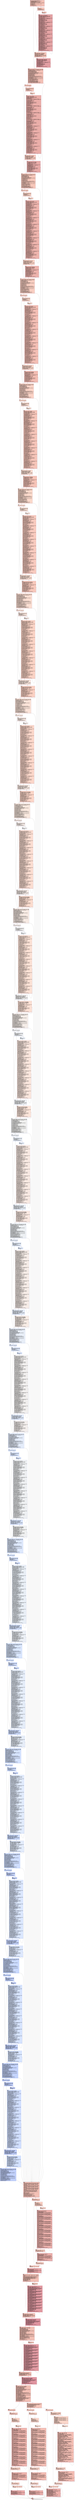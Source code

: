 digraph "CFG for '_Z27zero_dm_outliers_kernel_onePtii' function" {
	label="CFG for '_Z27zero_dm_outliers_kernel_onePtii' function";

	Node0x519ff00 [shape=record,color="#3d50c3ff", style=filled, fillcolor="#e5705870",label="{%3:\l  %4 = tail call i32 @llvm.amdgcn.workgroup.id.x()\l  %5 = tail call align 4 dereferenceable(64) i8 addrspace(4)*\l... @llvm.amdgcn.dispatch.ptr()\l  %6 = getelementptr i8, i8 addrspace(4)* %5, i64 4\l  %7 = bitcast i8 addrspace(4)* %6 to i16 addrspace(4)*\l  %8 = load i16, i16 addrspace(4)* %7, align 4, !range !4, !invariant.load !5\l  %9 = zext i16 %8 to i32\l  %10 = mul i32 %4, %9\l  %11 = tail call i32 @llvm.amdgcn.workitem.id.x(), !range !6\l  %12 = add i32 %10, %11\l  %13 = icmp slt i32 %1, 1\l  %14 = mul nsw i32 %12, %1\l  br i1 %13, label %4284, label %15\l|{<s0>T|<s1>F}}"];
	Node0x519ff00:s0 -> Node0x51a1ed0;
	Node0x519ff00:s1 -> Node0x51a1f60;
	Node0x51a1f60 [shape=record,color="#3d50c3ff", style=filled, fillcolor="#e97a5f70",label="{%15:\l15:                                               \l  %16 = add i32 %1, -1\l  %17 = and i32 %1, 7\l  %18 = icmp ult i32 %16, 7\l  br i1 %18, label %4257, label %19\l|{<s0>T|<s1>F}}"];
	Node0x51a1f60:s0 -> Node0x51a18c0;
	Node0x51a1f60:s1 -> Node0x51a2390;
	Node0x51a2390 [shape=record,color="#3d50c3ff", style=filled, fillcolor="#ef886b70",label="{%19:\l19:                                               \l  %20 = and i32 %1, -8\l  br label %4318\l}"];
	Node0x51a2390 -> Node0x51a2590;
	Node0x51a2650 [shape=record,color="#3d50c3ff", style=filled, fillcolor="#ec7f6370",label="{%21:\l21:                                               \l  br i1 %13, label %199, label %22\l|{<s0>T|<s1>F}}"];
	Node0x51a2650:s0 -> Node0x51a26e0;
	Node0x51a2650:s1 -> Node0x51a2730;
	Node0x51a2730 [shape=record,color="#3d50c3ff", style=filled, fillcolor="#ef886b70",label="{%22:\l22:                                               \l  %23 = fadd contract float %4289, %4314\l  %24 = fsub contract float %4289, %4314\l  %25 = add i32 %1, -1\l  %26 = and i32 %1, 7\l  %27 = icmp ult i32 %25, 7\l  br i1 %27, label %166, label %28\l|{<s0>T|<s1>F}}"];
	Node0x51a2730:s0 -> Node0x51a2be0;
	Node0x51a2730:s1 -> Node0x51a2c70;
	Node0x51a2c70 [shape=record,color="#3d50c3ff", style=filled, fillcolor="#f4987a70",label="{%28:\l28:                                               \l  %29 = and i32 %1, -8\l  br label %30\l}"];
	Node0x51a2c70 -> Node0x51a2e40;
	Node0x51a2e40 [shape=record,color="#3d50c3ff", style=filled, fillcolor="#d0473d70",label="{%30:\l30:                                               \l  %31 = phi i32 [ 0, %28 ], [ %162, %30 ]\l  %32 = phi i32 [ 0, %28 ], [ %163, %30 ]\l  %33 = phi float [ 0.000000e+00, %28 ], [ %160, %30 ]\l  %34 = phi float [ 0.000000e+00, %28 ], [ %158, %30 ]\l  %35 = phi i32 [ 0, %28 ], [ %164, %30 ]\l  %36 = add nsw i32 %32, %14\l  %37 = sext i32 %36 to i64\l  %38 = getelementptr inbounds i16, i16 addrspace(1)* %0, i64 %37\l  %39 = load i16, i16 addrspace(1)* %38, align 2, !tbaa !7, !amdgpu.noclobber\l... !5\l  %40 = uitofp i16 %39 to float\l  %41 = fcmp contract ogt float %23, %40\l  %42 = fcmp contract olt float %24, %40\l  %43 = and i1 %41, %42\l  %44 = fmul contract float %40, %40\l  %45 = select i1 %43, float %40, float -0.000000e+00\l  %46 = fadd contract float %34, %45\l  %47 = select i1 %43, float %44, float -0.000000e+00\l  %48 = fadd contract float %33, %47\l  %49 = zext i1 %43 to i32\l  %50 = add nuw nsw i32 %31, %49\l  %51 = or i32 %32, 1\l  %52 = add nsw i32 %51, %14\l  %53 = sext i32 %52 to i64\l  %54 = getelementptr inbounds i16, i16 addrspace(1)* %0, i64 %53\l  %55 = load i16, i16 addrspace(1)* %54, align 2, !tbaa !7, !amdgpu.noclobber\l... !5\l  %56 = uitofp i16 %55 to float\l  %57 = fcmp contract ogt float %23, %56\l  %58 = fcmp contract olt float %24, %56\l  %59 = and i1 %57, %58\l  %60 = fmul contract float %56, %56\l  %61 = select i1 %59, float %56, float -0.000000e+00\l  %62 = fadd contract float %46, %61\l  %63 = select i1 %59, float %60, float -0.000000e+00\l  %64 = fadd contract float %48, %63\l  %65 = zext i1 %59 to i32\l  %66 = add nuw nsw i32 %50, %65\l  %67 = or i32 %32, 2\l  %68 = add nsw i32 %67, %14\l  %69 = sext i32 %68 to i64\l  %70 = getelementptr inbounds i16, i16 addrspace(1)* %0, i64 %69\l  %71 = load i16, i16 addrspace(1)* %70, align 2, !tbaa !7, !amdgpu.noclobber\l... !5\l  %72 = uitofp i16 %71 to float\l  %73 = fcmp contract ogt float %23, %72\l  %74 = fcmp contract olt float %24, %72\l  %75 = and i1 %73, %74\l  %76 = fmul contract float %72, %72\l  %77 = select i1 %75, float %72, float -0.000000e+00\l  %78 = fadd contract float %62, %77\l  %79 = select i1 %75, float %76, float -0.000000e+00\l  %80 = fadd contract float %64, %79\l  %81 = zext i1 %75 to i32\l  %82 = add nuw nsw i32 %66, %81\l  %83 = or i32 %32, 3\l  %84 = add nsw i32 %83, %14\l  %85 = sext i32 %84 to i64\l  %86 = getelementptr inbounds i16, i16 addrspace(1)* %0, i64 %85\l  %87 = load i16, i16 addrspace(1)* %86, align 2, !tbaa !7, !amdgpu.noclobber\l... !5\l  %88 = uitofp i16 %87 to float\l  %89 = fcmp contract ogt float %23, %88\l  %90 = fcmp contract olt float %24, %88\l  %91 = and i1 %89, %90\l  %92 = fmul contract float %88, %88\l  %93 = select i1 %91, float %88, float -0.000000e+00\l  %94 = fadd contract float %78, %93\l  %95 = select i1 %91, float %92, float -0.000000e+00\l  %96 = fadd contract float %80, %95\l  %97 = zext i1 %91 to i32\l  %98 = add nuw nsw i32 %82, %97\l  %99 = or i32 %32, 4\l  %100 = add nsw i32 %99, %14\l  %101 = sext i32 %100 to i64\l  %102 = getelementptr inbounds i16, i16 addrspace(1)* %0, i64 %101\l  %103 = load i16, i16 addrspace(1)* %102, align 2, !tbaa !7,\l... !amdgpu.noclobber !5\l  %104 = uitofp i16 %103 to float\l  %105 = fcmp contract ogt float %23, %104\l  %106 = fcmp contract olt float %24, %104\l  %107 = and i1 %105, %106\l  %108 = fmul contract float %104, %104\l  %109 = select i1 %107, float %104, float -0.000000e+00\l  %110 = fadd contract float %94, %109\l  %111 = select i1 %107, float %108, float -0.000000e+00\l  %112 = fadd contract float %96, %111\l  %113 = zext i1 %107 to i32\l  %114 = add nuw nsw i32 %98, %113\l  %115 = or i32 %32, 5\l  %116 = add nsw i32 %115, %14\l  %117 = sext i32 %116 to i64\l  %118 = getelementptr inbounds i16, i16 addrspace(1)* %0, i64 %117\l  %119 = load i16, i16 addrspace(1)* %118, align 2, !tbaa !7,\l... !amdgpu.noclobber !5\l  %120 = uitofp i16 %119 to float\l  %121 = fcmp contract ogt float %23, %120\l  %122 = fcmp contract olt float %24, %120\l  %123 = and i1 %121, %122\l  %124 = fmul contract float %120, %120\l  %125 = select i1 %123, float %120, float -0.000000e+00\l  %126 = fadd contract float %110, %125\l  %127 = select i1 %123, float %124, float -0.000000e+00\l  %128 = fadd contract float %112, %127\l  %129 = zext i1 %123 to i32\l  %130 = add nuw nsw i32 %114, %129\l  %131 = or i32 %32, 6\l  %132 = add nsw i32 %131, %14\l  %133 = sext i32 %132 to i64\l  %134 = getelementptr inbounds i16, i16 addrspace(1)* %0, i64 %133\l  %135 = load i16, i16 addrspace(1)* %134, align 2, !tbaa !7,\l... !amdgpu.noclobber !5\l  %136 = uitofp i16 %135 to float\l  %137 = fcmp contract ogt float %23, %136\l  %138 = fcmp contract olt float %24, %136\l  %139 = and i1 %137, %138\l  %140 = fmul contract float %136, %136\l  %141 = select i1 %139, float %136, float -0.000000e+00\l  %142 = fadd contract float %126, %141\l  %143 = select i1 %139, float %140, float -0.000000e+00\l  %144 = fadd contract float %128, %143\l  %145 = zext i1 %139 to i32\l  %146 = add nuw nsw i32 %130, %145\l  %147 = or i32 %32, 7\l  %148 = add nsw i32 %147, %14\l  %149 = sext i32 %148 to i64\l  %150 = getelementptr inbounds i16, i16 addrspace(1)* %0, i64 %149\l  %151 = load i16, i16 addrspace(1)* %150, align 2, !tbaa !7,\l... !amdgpu.noclobber !5\l  %152 = uitofp i16 %151 to float\l  %153 = fcmp contract ogt float %23, %152\l  %154 = fcmp contract olt float %24, %152\l  %155 = and i1 %153, %154\l  %156 = fmul contract float %152, %152\l  %157 = select i1 %155, float %152, float -0.000000e+00\l  %158 = fadd contract float %142, %157\l  %159 = select i1 %155, float %156, float -0.000000e+00\l  %160 = fadd contract float %144, %159\l  %161 = zext i1 %155 to i32\l  %162 = add nuw nsw i32 %146, %161\l  %163 = add nuw nsw i32 %32, 8\l  %164 = add i32 %35, 8\l  %165 = icmp eq i32 %164, %29\l  br i1 %165, label %166, label %30, !llvm.loop !11\l|{<s0>T|<s1>F}}"];
	Node0x51a2e40:s0 -> Node0x51a2be0;
	Node0x51a2e40:s1 -> Node0x51a2e40;
	Node0x51a2be0 [shape=record,color="#3d50c3ff", style=filled, fillcolor="#ef886b70",label="{%166:\l166:                                              \l  %167 = phi float [ undef, %22 ], [ %158, %30 ]\l  %168 = phi float [ undef, %22 ], [ %160, %30 ]\l  %169 = phi i32 [ undef, %22 ], [ %162, %30 ]\l  %170 = phi i32 [ 0, %22 ], [ %162, %30 ]\l  %171 = phi i32 [ 0, %22 ], [ %163, %30 ]\l  %172 = phi float [ 0.000000e+00, %22 ], [ %160, %30 ]\l  %173 = phi float [ 0.000000e+00, %22 ], [ %158, %30 ]\l  %174 = icmp eq i32 %26, 0\l  br i1 %174, label %199, label %175\l|{<s0>T|<s1>F}}"];
	Node0x51a2be0:s0 -> Node0x51a26e0;
	Node0x51a2be0:s1 -> Node0x51aa530;
	Node0x51aa530 [shape=record,color="#3d50c3ff", style=filled, fillcolor="#cc403a70",label="{%175:\l175:                                              \l  %176 = phi i32 [ %195, %175 ], [ %170, %166 ]\l  %177 = phi i32 [ %196, %175 ], [ %171, %166 ]\l  %178 = phi float [ %193, %175 ], [ %172, %166 ]\l  %179 = phi float [ %191, %175 ], [ %173, %166 ]\l  %180 = phi i32 [ %197, %175 ], [ 0, %166 ]\l  %181 = add nsw i32 %177, %14\l  %182 = sext i32 %181 to i64\l  %183 = getelementptr inbounds i16, i16 addrspace(1)* %0, i64 %182\l  %184 = load i16, i16 addrspace(1)* %183, align 2, !tbaa !7,\l... !amdgpu.noclobber !5\l  %185 = uitofp i16 %184 to float\l  %186 = fcmp contract ogt float %23, %185\l  %187 = fcmp contract olt float %24, %185\l  %188 = and i1 %186, %187\l  %189 = fmul contract float %185, %185\l  %190 = select i1 %188, float %185, float -0.000000e+00\l  %191 = fadd contract float %179, %190\l  %192 = select i1 %188, float %189, float -0.000000e+00\l  %193 = fadd contract float %178, %192\l  %194 = zext i1 %188 to i32\l  %195 = add nuw nsw i32 %176, %194\l  %196 = add nuw nsw i32 %177, 1\l  %197 = add i32 %180, 1\l  %198 = icmp eq i32 %197, %26\l  br i1 %198, label %199, label %175, !llvm.loop !13\l|{<s0>T|<s1>F}}"];
	Node0x51aa530:s0 -> Node0x51a26e0;
	Node0x51aa530:s1 -> Node0x51aa530;
	Node0x51a26e0 [shape=record,color="#3d50c3ff", style=filled, fillcolor="#ec7f6370",label="{%199:\l199:                                              \l  %200 = phi float [ 0.000000e+00, %21 ], [ %167, %166 ], [ %191, %175 ]\l  %201 = phi float [ 0.000000e+00, %21 ], [ %168, %166 ], [ %193, %175 ]\l  %202 = phi i32 [ 0, %21 ], [ %169, %166 ], [ %195, %175 ]\l  %203 = sitofp i32 %202 to float\l  %204 = fdiv contract float %200, %203\l  %205 = fdiv contract float %201, %203\l  %206 = fmul contract float %204, %204\l  %207 = fsub contract float %205, %206\l  %208 = fcmp olt float %207, 0x39F0000000000000\l  %209 = select i1 %208, float 0x41F0000000000000, float 1.000000e+00\l  %210 = fmul float %207, %209\l  %211 = tail call float @llvm.sqrt.f32(float %210)\l  %212 = bitcast float %211 to i32\l  %213 = add nsw i32 %212, -1\l  %214 = bitcast i32 %213 to float\l  %215 = add nsw i32 %212, 1\l  %216 = bitcast i32 %215 to float\l  %217 = tail call i1 @llvm.amdgcn.class.f32(float %210, i32 608)\l  %218 = select i1 %208, float 0x3EF0000000000000, float 1.000000e+00\l  %219 = fneg float %216\l  %220 = tail call float @llvm.fma.f32(float %219, float %211, float %210)\l  %221 = fcmp ogt float %220, 0.000000e+00\l  %222 = fneg float %214\l  %223 = tail call float @llvm.fma.f32(float %222, float %211, float %210)\l  %224 = fcmp ole float %223, 0.000000e+00\l  %225 = select i1 %224, float %214, float %211\l  %226 = select i1 %221, float %216, float %225\l  %227 = fmul float %218, %226\l  %228 = select i1 %217, float %210, float %227\l  %229 = fmul contract float %228, 2.000000e+00\l  %230 = fsub contract float %204, %4289\l  %231 = tail call float @llvm.fabs.f32(float %230)\l  %232 = fcmp contract ogt float %231, 0x3EB0C6F7A0000000\l  br i1 %232, label %233, label %4399, !llvm.loop !15\l|{<s0>T|<s1>F}}"];
	Node0x51a26e0:s0 -> Node0x51ad060;
	Node0x51a26e0:s1 -> Node0x51ad0f0;
	Node0x51ad060 [shape=record,color="#3d50c3ff", style=filled, fillcolor="#f2907270",label="{%233:\l233:                                              \l  br i1 %13, label %411, label %234\l|{<s0>T|<s1>F}}"];
	Node0x51ad060:s0 -> Node0x51ad3a0;
	Node0x51ad060:s1 -> Node0x51ad3f0;
	Node0x51ad3f0 [shape=record,color="#3d50c3ff", style=filled, fillcolor="#f4987a70",label="{%234:\l234:                                              \l  %235 = fadd contract float %204, %229\l  %236 = fsub contract float %204, %229\l  %237 = add i32 %1, -1\l  %238 = and i32 %1, 7\l  %239 = icmp ult i32 %237, 7\l  br i1 %239, label %378, label %240\l|{<s0>T|<s1>F}}"];
	Node0x51ad3f0:s0 -> Node0x51ad800;
	Node0x51ad3f0:s1 -> Node0x51ad850;
	Node0x51ad850 [shape=record,color="#3d50c3ff", style=filled, fillcolor="#f6a38570",label="{%240:\l240:                                              \l  %241 = and i32 %1, -8\l  br label %242\l}"];
	Node0x51ad850 -> Node0x51ada20;
	Node0x51ada20 [shape=record,color="#3d50c3ff", style=filled, fillcolor="#d8564670",label="{%242:\l242:                                              \l  %243 = phi i32 [ 0, %240 ], [ %374, %242 ]\l  %244 = phi i32 [ 0, %240 ], [ %375, %242 ]\l  %245 = phi float [ 0.000000e+00, %240 ], [ %372, %242 ]\l  %246 = phi float [ 0.000000e+00, %240 ], [ %370, %242 ]\l  %247 = phi i32 [ 0, %240 ], [ %376, %242 ]\l  %248 = add nsw i32 %244, %14\l  %249 = sext i32 %248 to i64\l  %250 = getelementptr inbounds i16, i16 addrspace(1)* %0, i64 %249\l  %251 = load i16, i16 addrspace(1)* %250, align 2, !tbaa !7,\l... !amdgpu.noclobber !5\l  %252 = uitofp i16 %251 to float\l  %253 = fcmp contract ogt float %235, %252\l  %254 = fcmp contract olt float %236, %252\l  %255 = and i1 %253, %254\l  %256 = fmul contract float %252, %252\l  %257 = select i1 %255, float %252, float -0.000000e+00\l  %258 = fadd contract float %246, %257\l  %259 = select i1 %255, float %256, float -0.000000e+00\l  %260 = fadd contract float %245, %259\l  %261 = zext i1 %255 to i32\l  %262 = add nuw nsw i32 %243, %261\l  %263 = or i32 %244, 1\l  %264 = add nsw i32 %263, %14\l  %265 = sext i32 %264 to i64\l  %266 = getelementptr inbounds i16, i16 addrspace(1)* %0, i64 %265\l  %267 = load i16, i16 addrspace(1)* %266, align 2, !tbaa !7,\l... !amdgpu.noclobber !5\l  %268 = uitofp i16 %267 to float\l  %269 = fcmp contract ogt float %235, %268\l  %270 = fcmp contract olt float %236, %268\l  %271 = and i1 %269, %270\l  %272 = fmul contract float %268, %268\l  %273 = select i1 %271, float %268, float -0.000000e+00\l  %274 = fadd contract float %258, %273\l  %275 = select i1 %271, float %272, float -0.000000e+00\l  %276 = fadd contract float %260, %275\l  %277 = zext i1 %271 to i32\l  %278 = add nuw nsw i32 %262, %277\l  %279 = or i32 %244, 2\l  %280 = add nsw i32 %279, %14\l  %281 = sext i32 %280 to i64\l  %282 = getelementptr inbounds i16, i16 addrspace(1)* %0, i64 %281\l  %283 = load i16, i16 addrspace(1)* %282, align 2, !tbaa !7,\l... !amdgpu.noclobber !5\l  %284 = uitofp i16 %283 to float\l  %285 = fcmp contract ogt float %235, %284\l  %286 = fcmp contract olt float %236, %284\l  %287 = and i1 %285, %286\l  %288 = fmul contract float %284, %284\l  %289 = select i1 %287, float %284, float -0.000000e+00\l  %290 = fadd contract float %274, %289\l  %291 = select i1 %287, float %288, float -0.000000e+00\l  %292 = fadd contract float %276, %291\l  %293 = zext i1 %287 to i32\l  %294 = add nuw nsw i32 %278, %293\l  %295 = or i32 %244, 3\l  %296 = add nsw i32 %295, %14\l  %297 = sext i32 %296 to i64\l  %298 = getelementptr inbounds i16, i16 addrspace(1)* %0, i64 %297\l  %299 = load i16, i16 addrspace(1)* %298, align 2, !tbaa !7,\l... !amdgpu.noclobber !5\l  %300 = uitofp i16 %299 to float\l  %301 = fcmp contract ogt float %235, %300\l  %302 = fcmp contract olt float %236, %300\l  %303 = and i1 %301, %302\l  %304 = fmul contract float %300, %300\l  %305 = select i1 %303, float %300, float -0.000000e+00\l  %306 = fadd contract float %290, %305\l  %307 = select i1 %303, float %304, float -0.000000e+00\l  %308 = fadd contract float %292, %307\l  %309 = zext i1 %303 to i32\l  %310 = add nuw nsw i32 %294, %309\l  %311 = or i32 %244, 4\l  %312 = add nsw i32 %311, %14\l  %313 = sext i32 %312 to i64\l  %314 = getelementptr inbounds i16, i16 addrspace(1)* %0, i64 %313\l  %315 = load i16, i16 addrspace(1)* %314, align 2, !tbaa !7,\l... !amdgpu.noclobber !5\l  %316 = uitofp i16 %315 to float\l  %317 = fcmp contract ogt float %235, %316\l  %318 = fcmp contract olt float %236, %316\l  %319 = and i1 %317, %318\l  %320 = fmul contract float %316, %316\l  %321 = select i1 %319, float %316, float -0.000000e+00\l  %322 = fadd contract float %306, %321\l  %323 = select i1 %319, float %320, float -0.000000e+00\l  %324 = fadd contract float %308, %323\l  %325 = zext i1 %319 to i32\l  %326 = add nuw nsw i32 %310, %325\l  %327 = or i32 %244, 5\l  %328 = add nsw i32 %327, %14\l  %329 = sext i32 %328 to i64\l  %330 = getelementptr inbounds i16, i16 addrspace(1)* %0, i64 %329\l  %331 = load i16, i16 addrspace(1)* %330, align 2, !tbaa !7,\l... !amdgpu.noclobber !5\l  %332 = uitofp i16 %331 to float\l  %333 = fcmp contract ogt float %235, %332\l  %334 = fcmp contract olt float %236, %332\l  %335 = and i1 %333, %334\l  %336 = fmul contract float %332, %332\l  %337 = select i1 %335, float %332, float -0.000000e+00\l  %338 = fadd contract float %322, %337\l  %339 = select i1 %335, float %336, float -0.000000e+00\l  %340 = fadd contract float %324, %339\l  %341 = zext i1 %335 to i32\l  %342 = add nuw nsw i32 %326, %341\l  %343 = or i32 %244, 6\l  %344 = add nsw i32 %343, %14\l  %345 = sext i32 %344 to i64\l  %346 = getelementptr inbounds i16, i16 addrspace(1)* %0, i64 %345\l  %347 = load i16, i16 addrspace(1)* %346, align 2, !tbaa !7,\l... !amdgpu.noclobber !5\l  %348 = uitofp i16 %347 to float\l  %349 = fcmp contract ogt float %235, %348\l  %350 = fcmp contract olt float %236, %348\l  %351 = and i1 %349, %350\l  %352 = fmul contract float %348, %348\l  %353 = select i1 %351, float %348, float -0.000000e+00\l  %354 = fadd contract float %338, %353\l  %355 = select i1 %351, float %352, float -0.000000e+00\l  %356 = fadd contract float %340, %355\l  %357 = zext i1 %351 to i32\l  %358 = add nuw nsw i32 %342, %357\l  %359 = or i32 %244, 7\l  %360 = add nsw i32 %359, %14\l  %361 = sext i32 %360 to i64\l  %362 = getelementptr inbounds i16, i16 addrspace(1)* %0, i64 %361\l  %363 = load i16, i16 addrspace(1)* %362, align 2, !tbaa !7,\l... !amdgpu.noclobber !5\l  %364 = uitofp i16 %363 to float\l  %365 = fcmp contract ogt float %235, %364\l  %366 = fcmp contract olt float %236, %364\l  %367 = and i1 %365, %366\l  %368 = fmul contract float %364, %364\l  %369 = select i1 %367, float %364, float -0.000000e+00\l  %370 = fadd contract float %354, %369\l  %371 = select i1 %367, float %368, float -0.000000e+00\l  %372 = fadd contract float %356, %371\l  %373 = zext i1 %367 to i32\l  %374 = add nuw nsw i32 %358, %373\l  %375 = add nuw nsw i32 %244, 8\l  %376 = add i32 %247, 8\l  %377 = icmp eq i32 %376, %241\l  br i1 %377, label %378, label %242, !llvm.loop !11\l|{<s0>T|<s1>F}}"];
	Node0x51ada20:s0 -> Node0x51ad800;
	Node0x51ada20:s1 -> Node0x51ada20;
	Node0x51ad800 [shape=record,color="#3d50c3ff", style=filled, fillcolor="#f4987a70",label="{%378:\l378:                                              \l  %379 = phi float [ undef, %234 ], [ %370, %242 ]\l  %380 = phi float [ undef, %234 ], [ %372, %242 ]\l  %381 = phi i32 [ undef, %234 ], [ %374, %242 ]\l  %382 = phi i32 [ 0, %234 ], [ %374, %242 ]\l  %383 = phi i32 [ 0, %234 ], [ %375, %242 ]\l  %384 = phi float [ 0.000000e+00, %234 ], [ %372, %242 ]\l  %385 = phi float [ 0.000000e+00, %234 ], [ %370, %242 ]\l  %386 = icmp eq i32 %238, 0\l  br i1 %386, label %411, label %387\l|{<s0>T|<s1>F}}"];
	Node0x51ad800:s0 -> Node0x51ad3a0;
	Node0x51ad800:s1 -> Node0x51b3d00;
	Node0x51b3d00 [shape=record,color="#3d50c3ff", style=filled, fillcolor="#d6524470",label="{%387:\l387:                                              \l  %388 = phi i32 [ %407, %387 ], [ %382, %378 ]\l  %389 = phi i32 [ %408, %387 ], [ %383, %378 ]\l  %390 = phi float [ %405, %387 ], [ %384, %378 ]\l  %391 = phi float [ %403, %387 ], [ %385, %378 ]\l  %392 = phi i32 [ %409, %387 ], [ 0, %378 ]\l  %393 = add nsw i32 %389, %14\l  %394 = sext i32 %393 to i64\l  %395 = getelementptr inbounds i16, i16 addrspace(1)* %0, i64 %394\l  %396 = load i16, i16 addrspace(1)* %395, align 2, !tbaa !7,\l... !amdgpu.noclobber !5\l  %397 = uitofp i16 %396 to float\l  %398 = fcmp contract ogt float %235, %397\l  %399 = fcmp contract olt float %236, %397\l  %400 = and i1 %398, %399\l  %401 = fmul contract float %397, %397\l  %402 = select i1 %400, float %397, float -0.000000e+00\l  %403 = fadd contract float %391, %402\l  %404 = select i1 %400, float %401, float -0.000000e+00\l  %405 = fadd contract float %390, %404\l  %406 = zext i1 %400 to i32\l  %407 = add nuw nsw i32 %388, %406\l  %408 = add nuw nsw i32 %389, 1\l  %409 = add i32 %392, 1\l  %410 = icmp eq i32 %409, %238\l  br i1 %410, label %411, label %387, !llvm.loop !16\l|{<s0>T|<s1>F}}"];
	Node0x51b3d00:s0 -> Node0x51ad3a0;
	Node0x51b3d00:s1 -> Node0x51b3d00;
	Node0x51ad3a0 [shape=record,color="#3d50c3ff", style=filled, fillcolor="#f2907270",label="{%411:\l411:                                              \l  %412 = phi float [ 0.000000e+00, %233 ], [ %379, %378 ], [ %403, %387 ]\l  %413 = phi float [ 0.000000e+00, %233 ], [ %380, %378 ], [ %405, %387 ]\l  %414 = phi i32 [ 0, %233 ], [ %381, %378 ], [ %407, %387 ]\l  %415 = sitofp i32 %414 to float\l  %416 = fdiv contract float %412, %415\l  %417 = fdiv contract float %413, %415\l  %418 = fmul contract float %416, %416\l  %419 = fsub contract float %417, %418\l  %420 = fcmp olt float %419, 0x39F0000000000000\l  %421 = select i1 %420, float 0x41F0000000000000, float 1.000000e+00\l  %422 = fmul float %419, %421\l  %423 = tail call float @llvm.sqrt.f32(float %422)\l  %424 = bitcast float %423 to i32\l  %425 = add nsw i32 %424, -1\l  %426 = bitcast i32 %425 to float\l  %427 = add nsw i32 %424, 1\l  %428 = bitcast i32 %427 to float\l  %429 = tail call i1 @llvm.amdgcn.class.f32(float %422, i32 608)\l  %430 = select i1 %420, float 0x3EF0000000000000, float 1.000000e+00\l  %431 = fneg float %428\l  %432 = tail call float @llvm.fma.f32(float %431, float %423, float %422)\l  %433 = fcmp ogt float %432, 0.000000e+00\l  %434 = fneg float %426\l  %435 = tail call float @llvm.fma.f32(float %434, float %423, float %422)\l  %436 = fcmp ole float %435, 0.000000e+00\l  %437 = select i1 %436, float %426, float %423\l  %438 = select i1 %433, float %428, float %437\l  %439 = fmul float %430, %438\l  %440 = select i1 %429, float %422, float %439\l  %441 = fmul contract float %440, 2.000000e+00\l  %442 = fsub contract float %416, %204\l  %443 = tail call float @llvm.fabs.f32(float %442)\l  %444 = fcmp contract ogt float %443, 0x3EB0C6F7A0000000\l  br i1 %444, label %445, label %4399, !llvm.loop !15\l|{<s0>T|<s1>F}}"];
	Node0x51ad3a0:s0 -> Node0x51b6420;
	Node0x51ad3a0:s1 -> Node0x51ad0f0;
	Node0x51b6420 [shape=record,color="#3d50c3ff", style=filled, fillcolor="#f59c7d70",label="{%445:\l445:                                              \l  br i1 %13, label %623, label %446\l|{<s0>T|<s1>F}}"];
	Node0x51b6420:s0 -> Node0x51b4050;
	Node0x51b6420:s1 -> Node0x51b6b30;
	Node0x51b6b30 [shape=record,color="#3d50c3ff", style=filled, fillcolor="#f6a38570",label="{%446:\l446:                                              \l  %447 = fadd contract float %416, %441\l  %448 = fsub contract float %416, %441\l  %449 = add i32 %1, -1\l  %450 = and i32 %1, 7\l  %451 = icmp ult i32 %449, 7\l  br i1 %451, label %590, label %452\l|{<s0>T|<s1>F}}"];
	Node0x51b6b30:s0 -> Node0x51b6f00;
	Node0x51b6b30:s1 -> Node0x51b6f50;
	Node0x51b6f50 [shape=record,color="#3d50c3ff", style=filled, fillcolor="#f7b39670",label="{%452:\l452:                                              \l  %453 = and i32 %1, -8\l  br label %454\l}"];
	Node0x51b6f50 -> Node0x51b70e0;
	Node0x51b70e0 [shape=record,color="#3d50c3ff", style=filled, fillcolor="#e36c5570",label="{%454:\l454:                                              \l  %455 = phi i32 [ 0, %452 ], [ %586, %454 ]\l  %456 = phi i32 [ 0, %452 ], [ %587, %454 ]\l  %457 = phi float [ 0.000000e+00, %452 ], [ %584, %454 ]\l  %458 = phi float [ 0.000000e+00, %452 ], [ %582, %454 ]\l  %459 = phi i32 [ 0, %452 ], [ %588, %454 ]\l  %460 = add nsw i32 %456, %14\l  %461 = sext i32 %460 to i64\l  %462 = getelementptr inbounds i16, i16 addrspace(1)* %0, i64 %461\l  %463 = load i16, i16 addrspace(1)* %462, align 2, !tbaa !7,\l... !amdgpu.noclobber !5\l  %464 = uitofp i16 %463 to float\l  %465 = fcmp contract ogt float %447, %464\l  %466 = fcmp contract olt float %448, %464\l  %467 = and i1 %465, %466\l  %468 = fmul contract float %464, %464\l  %469 = select i1 %467, float %464, float -0.000000e+00\l  %470 = fadd contract float %458, %469\l  %471 = select i1 %467, float %468, float -0.000000e+00\l  %472 = fadd contract float %457, %471\l  %473 = zext i1 %467 to i32\l  %474 = add nuw nsw i32 %455, %473\l  %475 = or i32 %456, 1\l  %476 = add nsw i32 %475, %14\l  %477 = sext i32 %476 to i64\l  %478 = getelementptr inbounds i16, i16 addrspace(1)* %0, i64 %477\l  %479 = load i16, i16 addrspace(1)* %478, align 2, !tbaa !7,\l... !amdgpu.noclobber !5\l  %480 = uitofp i16 %479 to float\l  %481 = fcmp contract ogt float %447, %480\l  %482 = fcmp contract olt float %448, %480\l  %483 = and i1 %481, %482\l  %484 = fmul contract float %480, %480\l  %485 = select i1 %483, float %480, float -0.000000e+00\l  %486 = fadd contract float %470, %485\l  %487 = select i1 %483, float %484, float -0.000000e+00\l  %488 = fadd contract float %472, %487\l  %489 = zext i1 %483 to i32\l  %490 = add nuw nsw i32 %474, %489\l  %491 = or i32 %456, 2\l  %492 = add nsw i32 %491, %14\l  %493 = sext i32 %492 to i64\l  %494 = getelementptr inbounds i16, i16 addrspace(1)* %0, i64 %493\l  %495 = load i16, i16 addrspace(1)* %494, align 2, !tbaa !7,\l... !amdgpu.noclobber !5\l  %496 = uitofp i16 %495 to float\l  %497 = fcmp contract ogt float %447, %496\l  %498 = fcmp contract olt float %448, %496\l  %499 = and i1 %497, %498\l  %500 = fmul contract float %496, %496\l  %501 = select i1 %499, float %496, float -0.000000e+00\l  %502 = fadd contract float %486, %501\l  %503 = select i1 %499, float %500, float -0.000000e+00\l  %504 = fadd contract float %488, %503\l  %505 = zext i1 %499 to i32\l  %506 = add nuw nsw i32 %490, %505\l  %507 = or i32 %456, 3\l  %508 = add nsw i32 %507, %14\l  %509 = sext i32 %508 to i64\l  %510 = getelementptr inbounds i16, i16 addrspace(1)* %0, i64 %509\l  %511 = load i16, i16 addrspace(1)* %510, align 2, !tbaa !7,\l... !amdgpu.noclobber !5\l  %512 = uitofp i16 %511 to float\l  %513 = fcmp contract ogt float %447, %512\l  %514 = fcmp contract olt float %448, %512\l  %515 = and i1 %513, %514\l  %516 = fmul contract float %512, %512\l  %517 = select i1 %515, float %512, float -0.000000e+00\l  %518 = fadd contract float %502, %517\l  %519 = select i1 %515, float %516, float -0.000000e+00\l  %520 = fadd contract float %504, %519\l  %521 = zext i1 %515 to i32\l  %522 = add nuw nsw i32 %506, %521\l  %523 = or i32 %456, 4\l  %524 = add nsw i32 %523, %14\l  %525 = sext i32 %524 to i64\l  %526 = getelementptr inbounds i16, i16 addrspace(1)* %0, i64 %525\l  %527 = load i16, i16 addrspace(1)* %526, align 2, !tbaa !7,\l... !amdgpu.noclobber !5\l  %528 = uitofp i16 %527 to float\l  %529 = fcmp contract ogt float %447, %528\l  %530 = fcmp contract olt float %448, %528\l  %531 = and i1 %529, %530\l  %532 = fmul contract float %528, %528\l  %533 = select i1 %531, float %528, float -0.000000e+00\l  %534 = fadd contract float %518, %533\l  %535 = select i1 %531, float %532, float -0.000000e+00\l  %536 = fadd contract float %520, %535\l  %537 = zext i1 %531 to i32\l  %538 = add nuw nsw i32 %522, %537\l  %539 = or i32 %456, 5\l  %540 = add nsw i32 %539, %14\l  %541 = sext i32 %540 to i64\l  %542 = getelementptr inbounds i16, i16 addrspace(1)* %0, i64 %541\l  %543 = load i16, i16 addrspace(1)* %542, align 2, !tbaa !7,\l... !amdgpu.noclobber !5\l  %544 = uitofp i16 %543 to float\l  %545 = fcmp contract ogt float %447, %544\l  %546 = fcmp contract olt float %448, %544\l  %547 = and i1 %545, %546\l  %548 = fmul contract float %544, %544\l  %549 = select i1 %547, float %544, float -0.000000e+00\l  %550 = fadd contract float %534, %549\l  %551 = select i1 %547, float %548, float -0.000000e+00\l  %552 = fadd contract float %536, %551\l  %553 = zext i1 %547 to i32\l  %554 = add nuw nsw i32 %538, %553\l  %555 = or i32 %456, 6\l  %556 = add nsw i32 %555, %14\l  %557 = sext i32 %556 to i64\l  %558 = getelementptr inbounds i16, i16 addrspace(1)* %0, i64 %557\l  %559 = load i16, i16 addrspace(1)* %558, align 2, !tbaa !7,\l... !amdgpu.noclobber !5\l  %560 = uitofp i16 %559 to float\l  %561 = fcmp contract ogt float %447, %560\l  %562 = fcmp contract olt float %448, %560\l  %563 = and i1 %561, %562\l  %564 = fmul contract float %560, %560\l  %565 = select i1 %563, float %560, float -0.000000e+00\l  %566 = fadd contract float %550, %565\l  %567 = select i1 %563, float %564, float -0.000000e+00\l  %568 = fadd contract float %552, %567\l  %569 = zext i1 %563 to i32\l  %570 = add nuw nsw i32 %554, %569\l  %571 = or i32 %456, 7\l  %572 = add nsw i32 %571, %14\l  %573 = sext i32 %572 to i64\l  %574 = getelementptr inbounds i16, i16 addrspace(1)* %0, i64 %573\l  %575 = load i16, i16 addrspace(1)* %574, align 2, !tbaa !7,\l... !amdgpu.noclobber !5\l  %576 = uitofp i16 %575 to float\l  %577 = fcmp contract ogt float %447, %576\l  %578 = fcmp contract olt float %448, %576\l  %579 = and i1 %577, %578\l  %580 = fmul contract float %576, %576\l  %581 = select i1 %579, float %576, float -0.000000e+00\l  %582 = fadd contract float %566, %581\l  %583 = select i1 %579, float %580, float -0.000000e+00\l  %584 = fadd contract float %568, %583\l  %585 = zext i1 %579 to i32\l  %586 = add nuw nsw i32 %570, %585\l  %587 = add nuw nsw i32 %456, 8\l  %588 = add i32 %459, 8\l  %589 = icmp eq i32 %588, %453\l  br i1 %589, label %590, label %454, !llvm.loop !11\l|{<s0>T|<s1>F}}"];
	Node0x51b70e0:s0 -> Node0x51b6f00;
	Node0x51b70e0:s1 -> Node0x51b70e0;
	Node0x51b6f00 [shape=record,color="#3d50c3ff", style=filled, fillcolor="#f6a38570",label="{%590:\l590:                                              \l  %591 = phi float [ undef, %446 ], [ %582, %454 ]\l  %592 = phi float [ undef, %446 ], [ %584, %454 ]\l  %593 = phi i32 [ undef, %446 ], [ %586, %454 ]\l  %594 = phi i32 [ 0, %446 ], [ %586, %454 ]\l  %595 = phi i32 [ 0, %446 ], [ %587, %454 ]\l  %596 = phi float [ 0.000000e+00, %446 ], [ %584, %454 ]\l  %597 = phi float [ 0.000000e+00, %446 ], [ %582, %454 ]\l  %598 = icmp eq i32 %450, 0\l  br i1 %598, label %623, label %599\l|{<s0>T|<s1>F}}"];
	Node0x51b6f00:s0 -> Node0x51b4050;
	Node0x51b6f00:s1 -> Node0x51bd610;
	Node0x51bd610 [shape=record,color="#3d50c3ff", style=filled, fillcolor="#e1675170",label="{%599:\l599:                                              \l  %600 = phi i32 [ %619, %599 ], [ %594, %590 ]\l  %601 = phi i32 [ %620, %599 ], [ %595, %590 ]\l  %602 = phi float [ %617, %599 ], [ %596, %590 ]\l  %603 = phi float [ %615, %599 ], [ %597, %590 ]\l  %604 = phi i32 [ %621, %599 ], [ 0, %590 ]\l  %605 = add nsw i32 %601, %14\l  %606 = sext i32 %605 to i64\l  %607 = getelementptr inbounds i16, i16 addrspace(1)* %0, i64 %606\l  %608 = load i16, i16 addrspace(1)* %607, align 2, !tbaa !7,\l... !amdgpu.noclobber !5\l  %609 = uitofp i16 %608 to float\l  %610 = fcmp contract ogt float %447, %609\l  %611 = fcmp contract olt float %448, %609\l  %612 = and i1 %610, %611\l  %613 = fmul contract float %609, %609\l  %614 = select i1 %612, float %609, float -0.000000e+00\l  %615 = fadd contract float %603, %614\l  %616 = select i1 %612, float %613, float -0.000000e+00\l  %617 = fadd contract float %602, %616\l  %618 = zext i1 %612 to i32\l  %619 = add nuw nsw i32 %600, %618\l  %620 = add nuw nsw i32 %601, 1\l  %621 = add i32 %604, 1\l  %622 = icmp eq i32 %621, %450\l  br i1 %622, label %623, label %599, !llvm.loop !17\l|{<s0>T|<s1>F}}"];
	Node0x51bd610:s0 -> Node0x51b4050;
	Node0x51bd610:s1 -> Node0x51bd610;
	Node0x51b4050 [shape=record,color="#3d50c3ff", style=filled, fillcolor="#f59c7d70",label="{%623:\l623:                                              \l  %624 = phi float [ 0.000000e+00, %445 ], [ %591, %590 ], [ %615, %599 ]\l  %625 = phi float [ 0.000000e+00, %445 ], [ %592, %590 ], [ %617, %599 ]\l  %626 = phi i32 [ 0, %445 ], [ %593, %590 ], [ %619, %599 ]\l  %627 = sitofp i32 %626 to float\l  %628 = fdiv contract float %624, %627\l  %629 = fdiv contract float %625, %627\l  %630 = fmul contract float %628, %628\l  %631 = fsub contract float %629, %630\l  %632 = fcmp olt float %631, 0x39F0000000000000\l  %633 = select i1 %632, float 0x41F0000000000000, float 1.000000e+00\l  %634 = fmul float %631, %633\l  %635 = tail call float @llvm.sqrt.f32(float %634)\l  %636 = bitcast float %635 to i32\l  %637 = add nsw i32 %636, -1\l  %638 = bitcast i32 %637 to float\l  %639 = add nsw i32 %636, 1\l  %640 = bitcast i32 %639 to float\l  %641 = tail call i1 @llvm.amdgcn.class.f32(float %634, i32 608)\l  %642 = select i1 %632, float 0x3EF0000000000000, float 1.000000e+00\l  %643 = fneg float %640\l  %644 = tail call float @llvm.fma.f32(float %643, float %635, float %634)\l  %645 = fcmp ogt float %644, 0.000000e+00\l  %646 = fneg float %638\l  %647 = tail call float @llvm.fma.f32(float %646, float %635, float %634)\l  %648 = fcmp ole float %647, 0.000000e+00\l  %649 = select i1 %648, float %638, float %635\l  %650 = select i1 %645, float %640, float %649\l  %651 = fmul float %642, %650\l  %652 = select i1 %641, float %634, float %651\l  %653 = fmul contract float %652, 2.000000e+00\l  %654 = fsub contract float %628, %416\l  %655 = tail call float @llvm.fabs.f32(float %654)\l  %656 = fcmp contract ogt float %655, 0x3EB0C6F7A0000000\l  br i1 %656, label %657, label %4399, !llvm.loop !15\l|{<s0>T|<s1>F}}"];
	Node0x51b4050:s0 -> Node0x51bfb50;
	Node0x51b4050:s1 -> Node0x51ad0f0;
	Node0x51bfb50 [shape=record,color="#3d50c3ff", style=filled, fillcolor="#f7a88970",label="{%657:\l657:                                              \l  br i1 %13, label %835, label %658\l|{<s0>T|<s1>F}}"];
	Node0x51bfb50:s0 -> Node0x51bfc50;
	Node0x51bfb50:s1 -> Node0x51bfca0;
	Node0x51bfca0 [shape=record,color="#3d50c3ff", style=filled, fillcolor="#f7b39670",label="{%658:\l658:                                              \l  %659 = fadd contract float %628, %653\l  %660 = fsub contract float %628, %653\l  %661 = add i32 %1, -1\l  %662 = and i32 %1, 7\l  %663 = icmp ult i32 %661, 7\l  br i1 %663, label %802, label %664\l|{<s0>T|<s1>F}}"];
	Node0x51bfca0:s0 -> Node0x51c0070;
	Node0x51bfca0:s1 -> Node0x51c00c0;
	Node0x51c00c0 [shape=record,color="#3d50c3ff", style=filled, fillcolor="#f7bca170",label="{%664:\l664:                                              \l  %665 = and i32 %1, -8\l  br label %666\l}"];
	Node0x51c00c0 -> Node0x51c0250;
	Node0x51c0250 [shape=record,color="#3d50c3ff", style=filled, fillcolor="#e97a5f70",label="{%666:\l666:                                              \l  %667 = phi i32 [ 0, %664 ], [ %798, %666 ]\l  %668 = phi i32 [ 0, %664 ], [ %799, %666 ]\l  %669 = phi float [ 0.000000e+00, %664 ], [ %796, %666 ]\l  %670 = phi float [ 0.000000e+00, %664 ], [ %794, %666 ]\l  %671 = phi i32 [ 0, %664 ], [ %800, %666 ]\l  %672 = add nsw i32 %668, %14\l  %673 = sext i32 %672 to i64\l  %674 = getelementptr inbounds i16, i16 addrspace(1)* %0, i64 %673\l  %675 = load i16, i16 addrspace(1)* %674, align 2, !tbaa !7,\l... !amdgpu.noclobber !5\l  %676 = uitofp i16 %675 to float\l  %677 = fcmp contract ogt float %659, %676\l  %678 = fcmp contract olt float %660, %676\l  %679 = and i1 %677, %678\l  %680 = fmul contract float %676, %676\l  %681 = select i1 %679, float %676, float -0.000000e+00\l  %682 = fadd contract float %670, %681\l  %683 = select i1 %679, float %680, float -0.000000e+00\l  %684 = fadd contract float %669, %683\l  %685 = zext i1 %679 to i32\l  %686 = add nuw nsw i32 %667, %685\l  %687 = or i32 %668, 1\l  %688 = add nsw i32 %687, %14\l  %689 = sext i32 %688 to i64\l  %690 = getelementptr inbounds i16, i16 addrspace(1)* %0, i64 %689\l  %691 = load i16, i16 addrspace(1)* %690, align 2, !tbaa !7,\l... !amdgpu.noclobber !5\l  %692 = uitofp i16 %691 to float\l  %693 = fcmp contract ogt float %659, %692\l  %694 = fcmp contract olt float %660, %692\l  %695 = and i1 %693, %694\l  %696 = fmul contract float %692, %692\l  %697 = select i1 %695, float %692, float -0.000000e+00\l  %698 = fadd contract float %682, %697\l  %699 = select i1 %695, float %696, float -0.000000e+00\l  %700 = fadd contract float %684, %699\l  %701 = zext i1 %695 to i32\l  %702 = add nuw nsw i32 %686, %701\l  %703 = or i32 %668, 2\l  %704 = add nsw i32 %703, %14\l  %705 = sext i32 %704 to i64\l  %706 = getelementptr inbounds i16, i16 addrspace(1)* %0, i64 %705\l  %707 = load i16, i16 addrspace(1)* %706, align 2, !tbaa !7,\l... !amdgpu.noclobber !5\l  %708 = uitofp i16 %707 to float\l  %709 = fcmp contract ogt float %659, %708\l  %710 = fcmp contract olt float %660, %708\l  %711 = and i1 %709, %710\l  %712 = fmul contract float %708, %708\l  %713 = select i1 %711, float %708, float -0.000000e+00\l  %714 = fadd contract float %698, %713\l  %715 = select i1 %711, float %712, float -0.000000e+00\l  %716 = fadd contract float %700, %715\l  %717 = zext i1 %711 to i32\l  %718 = add nuw nsw i32 %702, %717\l  %719 = or i32 %668, 3\l  %720 = add nsw i32 %719, %14\l  %721 = sext i32 %720 to i64\l  %722 = getelementptr inbounds i16, i16 addrspace(1)* %0, i64 %721\l  %723 = load i16, i16 addrspace(1)* %722, align 2, !tbaa !7,\l... !amdgpu.noclobber !5\l  %724 = uitofp i16 %723 to float\l  %725 = fcmp contract ogt float %659, %724\l  %726 = fcmp contract olt float %660, %724\l  %727 = and i1 %725, %726\l  %728 = fmul contract float %724, %724\l  %729 = select i1 %727, float %724, float -0.000000e+00\l  %730 = fadd contract float %714, %729\l  %731 = select i1 %727, float %728, float -0.000000e+00\l  %732 = fadd contract float %716, %731\l  %733 = zext i1 %727 to i32\l  %734 = add nuw nsw i32 %718, %733\l  %735 = or i32 %668, 4\l  %736 = add nsw i32 %735, %14\l  %737 = sext i32 %736 to i64\l  %738 = getelementptr inbounds i16, i16 addrspace(1)* %0, i64 %737\l  %739 = load i16, i16 addrspace(1)* %738, align 2, !tbaa !7,\l... !amdgpu.noclobber !5\l  %740 = uitofp i16 %739 to float\l  %741 = fcmp contract ogt float %659, %740\l  %742 = fcmp contract olt float %660, %740\l  %743 = and i1 %741, %742\l  %744 = fmul contract float %740, %740\l  %745 = select i1 %743, float %740, float -0.000000e+00\l  %746 = fadd contract float %730, %745\l  %747 = select i1 %743, float %744, float -0.000000e+00\l  %748 = fadd contract float %732, %747\l  %749 = zext i1 %743 to i32\l  %750 = add nuw nsw i32 %734, %749\l  %751 = or i32 %668, 5\l  %752 = add nsw i32 %751, %14\l  %753 = sext i32 %752 to i64\l  %754 = getelementptr inbounds i16, i16 addrspace(1)* %0, i64 %753\l  %755 = load i16, i16 addrspace(1)* %754, align 2, !tbaa !7,\l... !amdgpu.noclobber !5\l  %756 = uitofp i16 %755 to float\l  %757 = fcmp contract ogt float %659, %756\l  %758 = fcmp contract olt float %660, %756\l  %759 = and i1 %757, %758\l  %760 = fmul contract float %756, %756\l  %761 = select i1 %759, float %756, float -0.000000e+00\l  %762 = fadd contract float %746, %761\l  %763 = select i1 %759, float %760, float -0.000000e+00\l  %764 = fadd contract float %748, %763\l  %765 = zext i1 %759 to i32\l  %766 = add nuw nsw i32 %750, %765\l  %767 = or i32 %668, 6\l  %768 = add nsw i32 %767, %14\l  %769 = sext i32 %768 to i64\l  %770 = getelementptr inbounds i16, i16 addrspace(1)* %0, i64 %769\l  %771 = load i16, i16 addrspace(1)* %770, align 2, !tbaa !7,\l... !amdgpu.noclobber !5\l  %772 = uitofp i16 %771 to float\l  %773 = fcmp contract ogt float %659, %772\l  %774 = fcmp contract olt float %660, %772\l  %775 = and i1 %773, %774\l  %776 = fmul contract float %772, %772\l  %777 = select i1 %775, float %772, float -0.000000e+00\l  %778 = fadd contract float %762, %777\l  %779 = select i1 %775, float %776, float -0.000000e+00\l  %780 = fadd contract float %764, %779\l  %781 = zext i1 %775 to i32\l  %782 = add nuw nsw i32 %766, %781\l  %783 = or i32 %668, 7\l  %784 = add nsw i32 %783, %14\l  %785 = sext i32 %784 to i64\l  %786 = getelementptr inbounds i16, i16 addrspace(1)* %0, i64 %785\l  %787 = load i16, i16 addrspace(1)* %786, align 2, !tbaa !7,\l... !amdgpu.noclobber !5\l  %788 = uitofp i16 %787 to float\l  %789 = fcmp contract ogt float %659, %788\l  %790 = fcmp contract olt float %660, %788\l  %791 = and i1 %789, %790\l  %792 = fmul contract float %788, %788\l  %793 = select i1 %791, float %788, float -0.000000e+00\l  %794 = fadd contract float %778, %793\l  %795 = select i1 %791, float %792, float -0.000000e+00\l  %796 = fadd contract float %780, %795\l  %797 = zext i1 %791 to i32\l  %798 = add nuw nsw i32 %782, %797\l  %799 = add nuw nsw i32 %668, 8\l  %800 = add i32 %671, 8\l  %801 = icmp eq i32 %800, %665\l  br i1 %801, label %802, label %666, !llvm.loop !11\l|{<s0>T|<s1>F}}"];
	Node0x51c0250:s0 -> Node0x51c0070;
	Node0x51c0250:s1 -> Node0x51c0250;
	Node0x51c0070 [shape=record,color="#3d50c3ff", style=filled, fillcolor="#f7b39670",label="{%802:\l802:                                              \l  %803 = phi float [ undef, %658 ], [ %794, %666 ]\l  %804 = phi float [ undef, %658 ], [ %796, %666 ]\l  %805 = phi i32 [ undef, %658 ], [ %798, %666 ]\l  %806 = phi i32 [ 0, %658 ], [ %798, %666 ]\l  %807 = phi i32 [ 0, %658 ], [ %799, %666 ]\l  %808 = phi float [ 0.000000e+00, %658 ], [ %796, %666 ]\l  %809 = phi float [ 0.000000e+00, %658 ], [ %794, %666 ]\l  %810 = icmp eq i32 %662, 0\l  br i1 %810, label %835, label %811\l|{<s0>T|<s1>F}}"];
	Node0x51c0070:s0 -> Node0x51bfc50;
	Node0x51c0070:s1 -> Node0x51c5750;
	Node0x51c5750 [shape=record,color="#3d50c3ff", style=filled, fillcolor="#e8765c70",label="{%811:\l811:                                              \l  %812 = phi i32 [ %831, %811 ], [ %806, %802 ]\l  %813 = phi i32 [ %832, %811 ], [ %807, %802 ]\l  %814 = phi float [ %829, %811 ], [ %808, %802 ]\l  %815 = phi float [ %827, %811 ], [ %809, %802 ]\l  %816 = phi i32 [ %833, %811 ], [ 0, %802 ]\l  %817 = add nsw i32 %813, %14\l  %818 = sext i32 %817 to i64\l  %819 = getelementptr inbounds i16, i16 addrspace(1)* %0, i64 %818\l  %820 = load i16, i16 addrspace(1)* %819, align 2, !tbaa !7,\l... !amdgpu.noclobber !5\l  %821 = uitofp i16 %820 to float\l  %822 = fcmp contract ogt float %659, %821\l  %823 = fcmp contract olt float %660, %821\l  %824 = and i1 %822, %823\l  %825 = fmul contract float %821, %821\l  %826 = select i1 %824, float %821, float -0.000000e+00\l  %827 = fadd contract float %815, %826\l  %828 = select i1 %824, float %825, float -0.000000e+00\l  %829 = fadd contract float %814, %828\l  %830 = zext i1 %824 to i32\l  %831 = add nuw nsw i32 %812, %830\l  %832 = add nuw nsw i32 %813, 1\l  %833 = add i32 %816, 1\l  %834 = icmp eq i32 %833, %662\l  br i1 %834, label %835, label %811, !llvm.loop !18\l|{<s0>T|<s1>F}}"];
	Node0x51c5750:s0 -> Node0x51bfc50;
	Node0x51c5750:s1 -> Node0x51c5750;
	Node0x51bfc50 [shape=record,color="#3d50c3ff", style=filled, fillcolor="#f7a88970",label="{%835:\l835:                                              \l  %836 = phi float [ 0.000000e+00, %657 ], [ %803, %802 ], [ %827, %811 ]\l  %837 = phi float [ 0.000000e+00, %657 ], [ %804, %802 ], [ %829, %811 ]\l  %838 = phi i32 [ 0, %657 ], [ %805, %802 ], [ %831, %811 ]\l  %839 = sitofp i32 %838 to float\l  %840 = fdiv contract float %836, %839\l  %841 = fdiv contract float %837, %839\l  %842 = fmul contract float %840, %840\l  %843 = fsub contract float %841, %842\l  %844 = fcmp olt float %843, 0x39F0000000000000\l  %845 = select i1 %844, float 0x41F0000000000000, float 1.000000e+00\l  %846 = fmul float %843, %845\l  %847 = tail call float @llvm.sqrt.f32(float %846)\l  %848 = bitcast float %847 to i32\l  %849 = add nsw i32 %848, -1\l  %850 = bitcast i32 %849 to float\l  %851 = add nsw i32 %848, 1\l  %852 = bitcast i32 %851 to float\l  %853 = tail call i1 @llvm.amdgcn.class.f32(float %846, i32 608)\l  %854 = select i1 %844, float 0x3EF0000000000000, float 1.000000e+00\l  %855 = fneg float %852\l  %856 = tail call float @llvm.fma.f32(float %855, float %847, float %846)\l  %857 = fcmp ogt float %856, 0.000000e+00\l  %858 = fneg float %850\l  %859 = tail call float @llvm.fma.f32(float %858, float %847, float %846)\l  %860 = fcmp ole float %859, 0.000000e+00\l  %861 = select i1 %860, float %850, float %847\l  %862 = select i1 %857, float %852, float %861\l  %863 = fmul float %854, %862\l  %864 = select i1 %853, float %846, float %863\l  %865 = fmul contract float %864, 2.000000e+00\l  %866 = fsub contract float %840, %628\l  %867 = tail call float @llvm.fabs.f32(float %866)\l  %868 = fcmp contract ogt float %867, 0x3EB0C6F7A0000000\l  br i1 %868, label %869, label %4399, !llvm.loop !15\l|{<s0>T|<s1>F}}"];
	Node0x51bfc50:s0 -> Node0x51c86c0;
	Node0x51bfc50:s1 -> Node0x51ad0f0;
	Node0x51c86c0 [shape=record,color="#3d50c3ff", style=filled, fillcolor="#f7b59970",label="{%869:\l869:                                              \l  br i1 %13, label %1047, label %870\l|{<s0>T|<s1>F}}"];
	Node0x51c86c0:s0 -> Node0x51c87c0;
	Node0x51c86c0:s1 -> Node0x51c8810;
	Node0x51c8810 [shape=record,color="#3d50c3ff", style=filled, fillcolor="#f7bca170",label="{%870:\l870:                                              \l  %871 = fadd contract float %840, %865\l  %872 = fsub contract float %840, %865\l  %873 = add i32 %1, -1\l  %874 = and i32 %1, 7\l  %875 = icmp ult i32 %873, 7\l  br i1 %875, label %1014, label %876\l|{<s0>T|<s1>F}}"];
	Node0x51c8810:s0 -> Node0x51c8be0;
	Node0x51c8810:s1 -> Node0x51c8c30;
	Node0x51c8c30 [shape=record,color="#3d50c3ff", style=filled, fillcolor="#f3c7b170",label="{%876:\l876:                                              \l  %877 = and i32 %1, -8\l  br label %878\l}"];
	Node0x51c8c30 -> Node0x51c8dc0;
	Node0x51c8dc0 [shape=record,color="#3d50c3ff", style=filled, fillcolor="#ef886b70",label="{%878:\l878:                                              \l  %879 = phi i32 [ 0, %876 ], [ %1010, %878 ]\l  %880 = phi i32 [ 0, %876 ], [ %1011, %878 ]\l  %881 = phi float [ 0.000000e+00, %876 ], [ %1008, %878 ]\l  %882 = phi float [ 0.000000e+00, %876 ], [ %1006, %878 ]\l  %883 = phi i32 [ 0, %876 ], [ %1012, %878 ]\l  %884 = add nsw i32 %880, %14\l  %885 = sext i32 %884 to i64\l  %886 = getelementptr inbounds i16, i16 addrspace(1)* %0, i64 %885\l  %887 = load i16, i16 addrspace(1)* %886, align 2, !tbaa !7,\l... !amdgpu.noclobber !5\l  %888 = uitofp i16 %887 to float\l  %889 = fcmp contract ogt float %871, %888\l  %890 = fcmp contract olt float %872, %888\l  %891 = and i1 %889, %890\l  %892 = fmul contract float %888, %888\l  %893 = select i1 %891, float %888, float -0.000000e+00\l  %894 = fadd contract float %882, %893\l  %895 = select i1 %891, float %892, float -0.000000e+00\l  %896 = fadd contract float %881, %895\l  %897 = zext i1 %891 to i32\l  %898 = add nuw nsw i32 %879, %897\l  %899 = or i32 %880, 1\l  %900 = add nsw i32 %899, %14\l  %901 = sext i32 %900 to i64\l  %902 = getelementptr inbounds i16, i16 addrspace(1)* %0, i64 %901\l  %903 = load i16, i16 addrspace(1)* %902, align 2, !tbaa !7,\l... !amdgpu.noclobber !5\l  %904 = uitofp i16 %903 to float\l  %905 = fcmp contract ogt float %871, %904\l  %906 = fcmp contract olt float %872, %904\l  %907 = and i1 %905, %906\l  %908 = fmul contract float %904, %904\l  %909 = select i1 %907, float %904, float -0.000000e+00\l  %910 = fadd contract float %894, %909\l  %911 = select i1 %907, float %908, float -0.000000e+00\l  %912 = fadd contract float %896, %911\l  %913 = zext i1 %907 to i32\l  %914 = add nuw nsw i32 %898, %913\l  %915 = or i32 %880, 2\l  %916 = add nsw i32 %915, %14\l  %917 = sext i32 %916 to i64\l  %918 = getelementptr inbounds i16, i16 addrspace(1)* %0, i64 %917\l  %919 = load i16, i16 addrspace(1)* %918, align 2, !tbaa !7,\l... !amdgpu.noclobber !5\l  %920 = uitofp i16 %919 to float\l  %921 = fcmp contract ogt float %871, %920\l  %922 = fcmp contract olt float %872, %920\l  %923 = and i1 %921, %922\l  %924 = fmul contract float %920, %920\l  %925 = select i1 %923, float %920, float -0.000000e+00\l  %926 = fadd contract float %910, %925\l  %927 = select i1 %923, float %924, float -0.000000e+00\l  %928 = fadd contract float %912, %927\l  %929 = zext i1 %923 to i32\l  %930 = add nuw nsw i32 %914, %929\l  %931 = or i32 %880, 3\l  %932 = add nsw i32 %931, %14\l  %933 = sext i32 %932 to i64\l  %934 = getelementptr inbounds i16, i16 addrspace(1)* %0, i64 %933\l  %935 = load i16, i16 addrspace(1)* %934, align 2, !tbaa !7,\l... !amdgpu.noclobber !5\l  %936 = uitofp i16 %935 to float\l  %937 = fcmp contract ogt float %871, %936\l  %938 = fcmp contract olt float %872, %936\l  %939 = and i1 %937, %938\l  %940 = fmul contract float %936, %936\l  %941 = select i1 %939, float %936, float -0.000000e+00\l  %942 = fadd contract float %926, %941\l  %943 = select i1 %939, float %940, float -0.000000e+00\l  %944 = fadd contract float %928, %943\l  %945 = zext i1 %939 to i32\l  %946 = add nuw nsw i32 %930, %945\l  %947 = or i32 %880, 4\l  %948 = add nsw i32 %947, %14\l  %949 = sext i32 %948 to i64\l  %950 = getelementptr inbounds i16, i16 addrspace(1)* %0, i64 %949\l  %951 = load i16, i16 addrspace(1)* %950, align 2, !tbaa !7,\l... !amdgpu.noclobber !5\l  %952 = uitofp i16 %951 to float\l  %953 = fcmp contract ogt float %871, %952\l  %954 = fcmp contract olt float %872, %952\l  %955 = and i1 %953, %954\l  %956 = fmul contract float %952, %952\l  %957 = select i1 %955, float %952, float -0.000000e+00\l  %958 = fadd contract float %942, %957\l  %959 = select i1 %955, float %956, float -0.000000e+00\l  %960 = fadd contract float %944, %959\l  %961 = zext i1 %955 to i32\l  %962 = add nuw nsw i32 %946, %961\l  %963 = or i32 %880, 5\l  %964 = add nsw i32 %963, %14\l  %965 = sext i32 %964 to i64\l  %966 = getelementptr inbounds i16, i16 addrspace(1)* %0, i64 %965\l  %967 = load i16, i16 addrspace(1)* %966, align 2, !tbaa !7,\l... !amdgpu.noclobber !5\l  %968 = uitofp i16 %967 to float\l  %969 = fcmp contract ogt float %871, %968\l  %970 = fcmp contract olt float %872, %968\l  %971 = and i1 %969, %970\l  %972 = fmul contract float %968, %968\l  %973 = select i1 %971, float %968, float -0.000000e+00\l  %974 = fadd contract float %958, %973\l  %975 = select i1 %971, float %972, float -0.000000e+00\l  %976 = fadd contract float %960, %975\l  %977 = zext i1 %971 to i32\l  %978 = add nuw nsw i32 %962, %977\l  %979 = or i32 %880, 6\l  %980 = add nsw i32 %979, %14\l  %981 = sext i32 %980 to i64\l  %982 = getelementptr inbounds i16, i16 addrspace(1)* %0, i64 %981\l  %983 = load i16, i16 addrspace(1)* %982, align 2, !tbaa !7,\l... !amdgpu.noclobber !5\l  %984 = uitofp i16 %983 to float\l  %985 = fcmp contract ogt float %871, %984\l  %986 = fcmp contract olt float %872, %984\l  %987 = and i1 %985, %986\l  %988 = fmul contract float %984, %984\l  %989 = select i1 %987, float %984, float -0.000000e+00\l  %990 = fadd contract float %974, %989\l  %991 = select i1 %987, float %988, float -0.000000e+00\l  %992 = fadd contract float %976, %991\l  %993 = zext i1 %987 to i32\l  %994 = add nuw nsw i32 %978, %993\l  %995 = or i32 %880, 7\l  %996 = add nsw i32 %995, %14\l  %997 = sext i32 %996 to i64\l  %998 = getelementptr inbounds i16, i16 addrspace(1)* %0, i64 %997\l  %999 = load i16, i16 addrspace(1)* %998, align 2, !tbaa !7,\l... !amdgpu.noclobber !5\l  %1000 = uitofp i16 %999 to float\l  %1001 = fcmp contract ogt float %871, %1000\l  %1002 = fcmp contract olt float %872, %1000\l  %1003 = and i1 %1001, %1002\l  %1004 = fmul contract float %1000, %1000\l  %1005 = select i1 %1003, float %1000, float -0.000000e+00\l  %1006 = fadd contract float %990, %1005\l  %1007 = select i1 %1003, float %1004, float -0.000000e+00\l  %1008 = fadd contract float %992, %1007\l  %1009 = zext i1 %1003 to i32\l  %1010 = add nuw nsw i32 %994, %1009\l  %1011 = add nuw nsw i32 %880, 8\l  %1012 = add i32 %883, 8\l  %1013 = icmp eq i32 %1012, %877\l  br i1 %1013, label %1014, label %878, !llvm.loop !11\l|{<s0>T|<s1>F}}"];
	Node0x51c8dc0:s0 -> Node0x51c8be0;
	Node0x51c8dc0:s1 -> Node0x51c8dc0;
	Node0x51c8be0 [shape=record,color="#3d50c3ff", style=filled, fillcolor="#f7bca170",label="{%1014:\l1014:                                             \l  %1015 = phi float [ undef, %870 ], [ %1006, %878 ]\l  %1016 = phi float [ undef, %870 ], [ %1008, %878 ]\l  %1017 = phi i32 [ undef, %870 ], [ %1010, %878 ]\l  %1018 = phi i32 [ 0, %870 ], [ %1010, %878 ]\l  %1019 = phi i32 [ 0, %870 ], [ %1011, %878 ]\l  %1020 = phi float [ 0.000000e+00, %870 ], [ %1008, %878 ]\l  %1021 = phi float [ 0.000000e+00, %870 ], [ %1006, %878 ]\l  %1022 = icmp eq i32 %874, 0\l  br i1 %1022, label %1047, label %1023\l|{<s0>T|<s1>F}}"];
	Node0x51c8be0:s0 -> Node0x51c87c0;
	Node0x51c8be0:s1 -> Node0x51ce2a0;
	Node0x51ce2a0 [shape=record,color="#3d50c3ff", style=filled, fillcolor="#ed836670",label="{%1023:\l1023:                                             \l  %1024 = phi i32 [ %1043, %1023 ], [ %1018, %1014 ]\l  %1025 = phi i32 [ %1044, %1023 ], [ %1019, %1014 ]\l  %1026 = phi float [ %1041, %1023 ], [ %1020, %1014 ]\l  %1027 = phi float [ %1039, %1023 ], [ %1021, %1014 ]\l  %1028 = phi i32 [ %1045, %1023 ], [ 0, %1014 ]\l  %1029 = add nsw i32 %1025, %14\l  %1030 = sext i32 %1029 to i64\l  %1031 = getelementptr inbounds i16, i16 addrspace(1)* %0, i64 %1030\l  %1032 = load i16, i16 addrspace(1)* %1031, align 2, !tbaa !7,\l... !amdgpu.noclobber !5\l  %1033 = uitofp i16 %1032 to float\l  %1034 = fcmp contract ogt float %871, %1033\l  %1035 = fcmp contract olt float %872, %1033\l  %1036 = and i1 %1034, %1035\l  %1037 = fmul contract float %1033, %1033\l  %1038 = select i1 %1036, float %1033, float -0.000000e+00\l  %1039 = fadd contract float %1027, %1038\l  %1040 = select i1 %1036, float %1037, float -0.000000e+00\l  %1041 = fadd contract float %1026, %1040\l  %1042 = zext i1 %1036 to i32\l  %1043 = add nuw nsw i32 %1024, %1042\l  %1044 = add nuw nsw i32 %1025, 1\l  %1045 = add i32 %1028, 1\l  %1046 = icmp eq i32 %1045, %874\l  br i1 %1046, label %1047, label %1023, !llvm.loop !19\l|{<s0>T|<s1>F}}"];
	Node0x51ce2a0:s0 -> Node0x51c87c0;
	Node0x51ce2a0:s1 -> Node0x51ce2a0;
	Node0x51c87c0 [shape=record,color="#3d50c3ff", style=filled, fillcolor="#f7b59970",label="{%1047:\l1047:                                             \l  %1048 = phi float [ 0.000000e+00, %869 ], [ %1015, %1014 ], [ %1039, %1023 ]\l  %1049 = phi float [ 0.000000e+00, %869 ], [ %1016, %1014 ], [ %1041, %1023 ]\l  %1050 = phi i32 [ 0, %869 ], [ %1017, %1014 ], [ %1043, %1023 ]\l  %1051 = sitofp i32 %1050 to float\l  %1052 = fdiv contract float %1048, %1051\l  %1053 = fdiv contract float %1049, %1051\l  %1054 = fmul contract float %1052, %1052\l  %1055 = fsub contract float %1053, %1054\l  %1056 = fcmp olt float %1055, 0x39F0000000000000\l  %1057 = select i1 %1056, float 0x41F0000000000000, float 1.000000e+00\l  %1058 = fmul float %1055, %1057\l  %1059 = tail call float @llvm.sqrt.f32(float %1058)\l  %1060 = bitcast float %1059 to i32\l  %1061 = add nsw i32 %1060, -1\l  %1062 = bitcast i32 %1061 to float\l  %1063 = add nsw i32 %1060, 1\l  %1064 = bitcast i32 %1063 to float\l  %1065 = tail call i1 @llvm.amdgcn.class.f32(float %1058, i32 608)\l  %1066 = select i1 %1056, float 0x3EF0000000000000, float 1.000000e+00\l  %1067 = fneg float %1064\l  %1068 = tail call float @llvm.fma.f32(float %1067, float %1059, float %1058)\l  %1069 = fcmp ogt float %1068, 0.000000e+00\l  %1070 = fneg float %1062\l  %1071 = tail call float @llvm.fma.f32(float %1070, float %1059, float %1058)\l  %1072 = fcmp ole float %1071, 0.000000e+00\l  %1073 = select i1 %1072, float %1062, float %1059\l  %1074 = select i1 %1069, float %1064, float %1073\l  %1075 = fmul float %1066, %1074\l  %1076 = select i1 %1065, float %1058, float %1075\l  %1077 = fmul contract float %1076, 2.000000e+00\l  %1078 = fsub contract float %1052, %840\l  %1079 = tail call float @llvm.fabs.f32(float %1078)\l  %1080 = fcmp contract ogt float %1079, 0x3EB0C6F7A0000000\l  br i1 %1080, label %1081, label %4399, !llvm.loop !15\l|{<s0>T|<s1>F}}"];
	Node0x51c87c0:s0 -> Node0x51d27f0;
	Node0x51c87c0:s1 -> Node0x51ad0f0;
	Node0x51d27f0 [shape=record,color="#3d50c3ff", style=filled, fillcolor="#f6bfa670",label="{%1081:\l1081:                                             \l  br i1 %13, label %1259, label %1082\l|{<s0>T|<s1>F}}"];
	Node0x51d27f0:s0 -> Node0x51d28f0;
	Node0x51d27f0:s1 -> Node0x51d2940;
	Node0x51d2940 [shape=record,color="#3d50c3ff", style=filled, fillcolor="#f3c7b170",label="{%1082:\l1082:                                             \l  %1083 = fadd contract float %1052, %1077\l  %1084 = fsub contract float %1052, %1077\l  %1085 = add i32 %1, -1\l  %1086 = and i32 %1, 7\l  %1087 = icmp ult i32 %1085, 7\l  br i1 %1087, label %1226, label %1088\l|{<s0>T|<s1>F}}"];
	Node0x51d2940:s0 -> Node0x51d2d10;
	Node0x51d2940:s1 -> Node0x51d2d60;
	Node0x51d2d60 [shape=record,color="#3d50c3ff", style=filled, fillcolor="#efcebd70",label="{%1088:\l1088:                                             \l  %1089 = and i32 %1, -8\l  br label %1090\l}"];
	Node0x51d2d60 -> Node0x51d2ef0;
	Node0x51d2ef0 [shape=record,color="#3d50c3ff", style=filled, fillcolor="#f4987a70",label="{%1090:\l1090:                                             \l  %1091 = phi i32 [ 0, %1088 ], [ %1222, %1090 ]\l  %1092 = phi i32 [ 0, %1088 ], [ %1223, %1090 ]\l  %1093 = phi float [ 0.000000e+00, %1088 ], [ %1220, %1090 ]\l  %1094 = phi float [ 0.000000e+00, %1088 ], [ %1218, %1090 ]\l  %1095 = phi i32 [ 0, %1088 ], [ %1224, %1090 ]\l  %1096 = add nsw i32 %1092, %14\l  %1097 = sext i32 %1096 to i64\l  %1098 = getelementptr inbounds i16, i16 addrspace(1)* %0, i64 %1097\l  %1099 = load i16, i16 addrspace(1)* %1098, align 2, !tbaa !7,\l... !amdgpu.noclobber !5\l  %1100 = uitofp i16 %1099 to float\l  %1101 = fcmp contract ogt float %1083, %1100\l  %1102 = fcmp contract olt float %1084, %1100\l  %1103 = and i1 %1101, %1102\l  %1104 = fmul contract float %1100, %1100\l  %1105 = select i1 %1103, float %1100, float -0.000000e+00\l  %1106 = fadd contract float %1094, %1105\l  %1107 = select i1 %1103, float %1104, float -0.000000e+00\l  %1108 = fadd contract float %1093, %1107\l  %1109 = zext i1 %1103 to i32\l  %1110 = add nuw nsw i32 %1091, %1109\l  %1111 = or i32 %1092, 1\l  %1112 = add nsw i32 %1111, %14\l  %1113 = sext i32 %1112 to i64\l  %1114 = getelementptr inbounds i16, i16 addrspace(1)* %0, i64 %1113\l  %1115 = load i16, i16 addrspace(1)* %1114, align 2, !tbaa !7,\l... !amdgpu.noclobber !5\l  %1116 = uitofp i16 %1115 to float\l  %1117 = fcmp contract ogt float %1083, %1116\l  %1118 = fcmp contract olt float %1084, %1116\l  %1119 = and i1 %1117, %1118\l  %1120 = fmul contract float %1116, %1116\l  %1121 = select i1 %1119, float %1116, float -0.000000e+00\l  %1122 = fadd contract float %1106, %1121\l  %1123 = select i1 %1119, float %1120, float -0.000000e+00\l  %1124 = fadd contract float %1108, %1123\l  %1125 = zext i1 %1119 to i32\l  %1126 = add nuw nsw i32 %1110, %1125\l  %1127 = or i32 %1092, 2\l  %1128 = add nsw i32 %1127, %14\l  %1129 = sext i32 %1128 to i64\l  %1130 = getelementptr inbounds i16, i16 addrspace(1)* %0, i64 %1129\l  %1131 = load i16, i16 addrspace(1)* %1130, align 2, !tbaa !7,\l... !amdgpu.noclobber !5\l  %1132 = uitofp i16 %1131 to float\l  %1133 = fcmp contract ogt float %1083, %1132\l  %1134 = fcmp contract olt float %1084, %1132\l  %1135 = and i1 %1133, %1134\l  %1136 = fmul contract float %1132, %1132\l  %1137 = select i1 %1135, float %1132, float -0.000000e+00\l  %1138 = fadd contract float %1122, %1137\l  %1139 = select i1 %1135, float %1136, float -0.000000e+00\l  %1140 = fadd contract float %1124, %1139\l  %1141 = zext i1 %1135 to i32\l  %1142 = add nuw nsw i32 %1126, %1141\l  %1143 = or i32 %1092, 3\l  %1144 = add nsw i32 %1143, %14\l  %1145 = sext i32 %1144 to i64\l  %1146 = getelementptr inbounds i16, i16 addrspace(1)* %0, i64 %1145\l  %1147 = load i16, i16 addrspace(1)* %1146, align 2, !tbaa !7,\l... !amdgpu.noclobber !5\l  %1148 = uitofp i16 %1147 to float\l  %1149 = fcmp contract ogt float %1083, %1148\l  %1150 = fcmp contract olt float %1084, %1148\l  %1151 = and i1 %1149, %1150\l  %1152 = fmul contract float %1148, %1148\l  %1153 = select i1 %1151, float %1148, float -0.000000e+00\l  %1154 = fadd contract float %1138, %1153\l  %1155 = select i1 %1151, float %1152, float -0.000000e+00\l  %1156 = fadd contract float %1140, %1155\l  %1157 = zext i1 %1151 to i32\l  %1158 = add nuw nsw i32 %1142, %1157\l  %1159 = or i32 %1092, 4\l  %1160 = add nsw i32 %1159, %14\l  %1161 = sext i32 %1160 to i64\l  %1162 = getelementptr inbounds i16, i16 addrspace(1)* %0, i64 %1161\l  %1163 = load i16, i16 addrspace(1)* %1162, align 2, !tbaa !7,\l... !amdgpu.noclobber !5\l  %1164 = uitofp i16 %1163 to float\l  %1165 = fcmp contract ogt float %1083, %1164\l  %1166 = fcmp contract olt float %1084, %1164\l  %1167 = and i1 %1165, %1166\l  %1168 = fmul contract float %1164, %1164\l  %1169 = select i1 %1167, float %1164, float -0.000000e+00\l  %1170 = fadd contract float %1154, %1169\l  %1171 = select i1 %1167, float %1168, float -0.000000e+00\l  %1172 = fadd contract float %1156, %1171\l  %1173 = zext i1 %1167 to i32\l  %1174 = add nuw nsw i32 %1158, %1173\l  %1175 = or i32 %1092, 5\l  %1176 = add nsw i32 %1175, %14\l  %1177 = sext i32 %1176 to i64\l  %1178 = getelementptr inbounds i16, i16 addrspace(1)* %0, i64 %1177\l  %1179 = load i16, i16 addrspace(1)* %1178, align 2, !tbaa !7,\l... !amdgpu.noclobber !5\l  %1180 = uitofp i16 %1179 to float\l  %1181 = fcmp contract ogt float %1083, %1180\l  %1182 = fcmp contract olt float %1084, %1180\l  %1183 = and i1 %1181, %1182\l  %1184 = fmul contract float %1180, %1180\l  %1185 = select i1 %1183, float %1180, float -0.000000e+00\l  %1186 = fadd contract float %1170, %1185\l  %1187 = select i1 %1183, float %1184, float -0.000000e+00\l  %1188 = fadd contract float %1172, %1187\l  %1189 = zext i1 %1183 to i32\l  %1190 = add nuw nsw i32 %1174, %1189\l  %1191 = or i32 %1092, 6\l  %1192 = add nsw i32 %1191, %14\l  %1193 = sext i32 %1192 to i64\l  %1194 = getelementptr inbounds i16, i16 addrspace(1)* %0, i64 %1193\l  %1195 = load i16, i16 addrspace(1)* %1194, align 2, !tbaa !7,\l... !amdgpu.noclobber !5\l  %1196 = uitofp i16 %1195 to float\l  %1197 = fcmp contract ogt float %1083, %1196\l  %1198 = fcmp contract olt float %1084, %1196\l  %1199 = and i1 %1197, %1198\l  %1200 = fmul contract float %1196, %1196\l  %1201 = select i1 %1199, float %1196, float -0.000000e+00\l  %1202 = fadd contract float %1186, %1201\l  %1203 = select i1 %1199, float %1200, float -0.000000e+00\l  %1204 = fadd contract float %1188, %1203\l  %1205 = zext i1 %1199 to i32\l  %1206 = add nuw nsw i32 %1190, %1205\l  %1207 = or i32 %1092, 7\l  %1208 = add nsw i32 %1207, %14\l  %1209 = sext i32 %1208 to i64\l  %1210 = getelementptr inbounds i16, i16 addrspace(1)* %0, i64 %1209\l  %1211 = load i16, i16 addrspace(1)* %1210, align 2, !tbaa !7,\l... !amdgpu.noclobber !5\l  %1212 = uitofp i16 %1211 to float\l  %1213 = fcmp contract ogt float %1083, %1212\l  %1214 = fcmp contract olt float %1084, %1212\l  %1215 = and i1 %1213, %1214\l  %1216 = fmul contract float %1212, %1212\l  %1217 = select i1 %1215, float %1212, float -0.000000e+00\l  %1218 = fadd contract float %1202, %1217\l  %1219 = select i1 %1215, float %1216, float -0.000000e+00\l  %1220 = fadd contract float %1204, %1219\l  %1221 = zext i1 %1215 to i32\l  %1222 = add nuw nsw i32 %1206, %1221\l  %1223 = add nuw nsw i32 %1092, 8\l  %1224 = add i32 %1095, 8\l  %1225 = icmp eq i32 %1224, %1089\l  br i1 %1225, label %1226, label %1090, !llvm.loop !11\l|{<s0>T|<s1>F}}"];
	Node0x51d2ef0:s0 -> Node0x51d2d10;
	Node0x51d2ef0:s1 -> Node0x51d2ef0;
	Node0x51d2d10 [shape=record,color="#3d50c3ff", style=filled, fillcolor="#f3c7b170",label="{%1226:\l1226:                                             \l  %1227 = phi float [ undef, %1082 ], [ %1218, %1090 ]\l  %1228 = phi float [ undef, %1082 ], [ %1220, %1090 ]\l  %1229 = phi i32 [ undef, %1082 ], [ %1222, %1090 ]\l  %1230 = phi i32 [ 0, %1082 ], [ %1222, %1090 ]\l  %1231 = phi i32 [ 0, %1082 ], [ %1223, %1090 ]\l  %1232 = phi float [ 0.000000e+00, %1082 ], [ %1220, %1090 ]\l  %1233 = phi float [ 0.000000e+00, %1082 ], [ %1218, %1090 ]\l  %1234 = icmp eq i32 %1086, 0\l  br i1 %1234, label %1259, label %1235\l|{<s0>T|<s1>F}}"];
	Node0x51d2d10:s0 -> Node0x51d28f0;
	Node0x51d2d10:s1 -> Node0x51d9030;
	Node0x51d9030 [shape=record,color="#3d50c3ff", style=filled, fillcolor="#f3947570",label="{%1235:\l1235:                                             \l  %1236 = phi i32 [ %1255, %1235 ], [ %1230, %1226 ]\l  %1237 = phi i32 [ %1256, %1235 ], [ %1231, %1226 ]\l  %1238 = phi float [ %1253, %1235 ], [ %1232, %1226 ]\l  %1239 = phi float [ %1251, %1235 ], [ %1233, %1226 ]\l  %1240 = phi i32 [ %1257, %1235 ], [ 0, %1226 ]\l  %1241 = add nsw i32 %1237, %14\l  %1242 = sext i32 %1241 to i64\l  %1243 = getelementptr inbounds i16, i16 addrspace(1)* %0, i64 %1242\l  %1244 = load i16, i16 addrspace(1)* %1243, align 2, !tbaa !7,\l... !amdgpu.noclobber !5\l  %1245 = uitofp i16 %1244 to float\l  %1246 = fcmp contract ogt float %1083, %1245\l  %1247 = fcmp contract olt float %1084, %1245\l  %1248 = and i1 %1246, %1247\l  %1249 = fmul contract float %1245, %1245\l  %1250 = select i1 %1248, float %1245, float -0.000000e+00\l  %1251 = fadd contract float %1239, %1250\l  %1252 = select i1 %1248, float %1249, float -0.000000e+00\l  %1253 = fadd contract float %1238, %1252\l  %1254 = zext i1 %1248 to i32\l  %1255 = add nuw nsw i32 %1236, %1254\l  %1256 = add nuw nsw i32 %1237, 1\l  %1257 = add i32 %1240, 1\l  %1258 = icmp eq i32 %1257, %1086\l  br i1 %1258, label %1259, label %1235, !llvm.loop !20\l|{<s0>T|<s1>F}}"];
	Node0x51d9030:s0 -> Node0x51d28f0;
	Node0x51d9030:s1 -> Node0x51d9030;
	Node0x51d28f0 [shape=record,color="#3d50c3ff", style=filled, fillcolor="#f6bfa670",label="{%1259:\l1259:                                             \l  %1260 = phi float [ 0.000000e+00, %1081 ], [ %1227, %1226 ], [ %1251, %1235 ]\l  %1261 = phi float [ 0.000000e+00, %1081 ], [ %1228, %1226 ], [ %1253, %1235 ]\l  %1262 = phi i32 [ 0, %1081 ], [ %1229, %1226 ], [ %1255, %1235 ]\l  %1263 = sitofp i32 %1262 to float\l  %1264 = fdiv contract float %1260, %1263\l  %1265 = fdiv contract float %1261, %1263\l  %1266 = fmul contract float %1264, %1264\l  %1267 = fsub contract float %1265, %1266\l  %1268 = fcmp olt float %1267, 0x39F0000000000000\l  %1269 = select i1 %1268, float 0x41F0000000000000, float 1.000000e+00\l  %1270 = fmul float %1267, %1269\l  %1271 = tail call float @llvm.sqrt.f32(float %1270)\l  %1272 = bitcast float %1271 to i32\l  %1273 = add nsw i32 %1272, -1\l  %1274 = bitcast i32 %1273 to float\l  %1275 = add nsw i32 %1272, 1\l  %1276 = bitcast i32 %1275 to float\l  %1277 = tail call i1 @llvm.amdgcn.class.f32(float %1270, i32 608)\l  %1278 = select i1 %1268, float 0x3EF0000000000000, float 1.000000e+00\l  %1279 = fneg float %1276\l  %1280 = tail call float @llvm.fma.f32(float %1279, float %1271, float %1270)\l  %1281 = fcmp ogt float %1280, 0.000000e+00\l  %1282 = fneg float %1274\l  %1283 = tail call float @llvm.fma.f32(float %1282, float %1271, float %1270)\l  %1284 = fcmp ole float %1283, 0.000000e+00\l  %1285 = select i1 %1284, float %1274, float %1271\l  %1286 = select i1 %1281, float %1276, float %1285\l  %1287 = fmul float %1278, %1286\l  %1288 = select i1 %1277, float %1270, float %1287\l  %1289 = fmul contract float %1288, 2.000000e+00\l  %1290 = fsub contract float %1264, %1052\l  %1291 = tail call float @llvm.fabs.f32(float %1290)\l  %1292 = fcmp contract ogt float %1291, 0x3EB0C6F7A0000000\l  br i1 %1292, label %1293, label %4399, !llvm.loop !15\l|{<s0>T|<s1>F}}"];
	Node0x51d28f0:s0 -> Node0x51db570;
	Node0x51d28f0:s1 -> Node0x51ad0f0;
	Node0x51db570 [shape=record,color="#3d50c3ff", style=filled, fillcolor="#f2cab570",label="{%1293:\l1293:                                             \l  br i1 %13, label %1471, label %1294\l|{<s0>T|<s1>F}}"];
	Node0x51db570:s0 -> Node0x51db670;
	Node0x51db570:s1 -> Node0x51db6c0;
	Node0x51db6c0 [shape=record,color="#3d50c3ff", style=filled, fillcolor="#efcebd70",label="{%1294:\l1294:                                             \l  %1295 = fadd contract float %1264, %1289\l  %1296 = fsub contract float %1264, %1289\l  %1297 = add i32 %1, -1\l  %1298 = and i32 %1, 7\l  %1299 = icmp ult i32 %1297, 7\l  br i1 %1299, label %1438, label %1300\l|{<s0>T|<s1>F}}"];
	Node0x51db6c0:s0 -> Node0x51dba90;
	Node0x51db6c0:s1 -> Node0x51dbae0;
	Node0x51dbae0 [shape=record,color="#3d50c3ff", style=filled, fillcolor="#ead5c970",label="{%1300:\l1300:                                             \l  %1301 = and i32 %1, -8\l  br label %1302\l}"];
	Node0x51dbae0 -> Node0x51dbc70;
	Node0x51dbc70 [shape=record,color="#3d50c3ff", style=filled, fillcolor="#f6a38570",label="{%1302:\l1302:                                             \l  %1303 = phi i32 [ 0, %1300 ], [ %1434, %1302 ]\l  %1304 = phi i32 [ 0, %1300 ], [ %1435, %1302 ]\l  %1305 = phi float [ 0.000000e+00, %1300 ], [ %1432, %1302 ]\l  %1306 = phi float [ 0.000000e+00, %1300 ], [ %1430, %1302 ]\l  %1307 = phi i32 [ 0, %1300 ], [ %1436, %1302 ]\l  %1308 = add nsw i32 %1304, %14\l  %1309 = sext i32 %1308 to i64\l  %1310 = getelementptr inbounds i16, i16 addrspace(1)* %0, i64 %1309\l  %1311 = load i16, i16 addrspace(1)* %1310, align 2, !tbaa !7,\l... !amdgpu.noclobber !5\l  %1312 = uitofp i16 %1311 to float\l  %1313 = fcmp contract ogt float %1295, %1312\l  %1314 = fcmp contract olt float %1296, %1312\l  %1315 = and i1 %1313, %1314\l  %1316 = fmul contract float %1312, %1312\l  %1317 = select i1 %1315, float %1312, float -0.000000e+00\l  %1318 = fadd contract float %1306, %1317\l  %1319 = select i1 %1315, float %1316, float -0.000000e+00\l  %1320 = fadd contract float %1305, %1319\l  %1321 = zext i1 %1315 to i32\l  %1322 = add nuw nsw i32 %1303, %1321\l  %1323 = or i32 %1304, 1\l  %1324 = add nsw i32 %1323, %14\l  %1325 = sext i32 %1324 to i64\l  %1326 = getelementptr inbounds i16, i16 addrspace(1)* %0, i64 %1325\l  %1327 = load i16, i16 addrspace(1)* %1326, align 2, !tbaa !7,\l... !amdgpu.noclobber !5\l  %1328 = uitofp i16 %1327 to float\l  %1329 = fcmp contract ogt float %1295, %1328\l  %1330 = fcmp contract olt float %1296, %1328\l  %1331 = and i1 %1329, %1330\l  %1332 = fmul contract float %1328, %1328\l  %1333 = select i1 %1331, float %1328, float -0.000000e+00\l  %1334 = fadd contract float %1318, %1333\l  %1335 = select i1 %1331, float %1332, float -0.000000e+00\l  %1336 = fadd contract float %1320, %1335\l  %1337 = zext i1 %1331 to i32\l  %1338 = add nuw nsw i32 %1322, %1337\l  %1339 = or i32 %1304, 2\l  %1340 = add nsw i32 %1339, %14\l  %1341 = sext i32 %1340 to i64\l  %1342 = getelementptr inbounds i16, i16 addrspace(1)* %0, i64 %1341\l  %1343 = load i16, i16 addrspace(1)* %1342, align 2, !tbaa !7,\l... !amdgpu.noclobber !5\l  %1344 = uitofp i16 %1343 to float\l  %1345 = fcmp contract ogt float %1295, %1344\l  %1346 = fcmp contract olt float %1296, %1344\l  %1347 = and i1 %1345, %1346\l  %1348 = fmul contract float %1344, %1344\l  %1349 = select i1 %1347, float %1344, float -0.000000e+00\l  %1350 = fadd contract float %1334, %1349\l  %1351 = select i1 %1347, float %1348, float -0.000000e+00\l  %1352 = fadd contract float %1336, %1351\l  %1353 = zext i1 %1347 to i32\l  %1354 = add nuw nsw i32 %1338, %1353\l  %1355 = or i32 %1304, 3\l  %1356 = add nsw i32 %1355, %14\l  %1357 = sext i32 %1356 to i64\l  %1358 = getelementptr inbounds i16, i16 addrspace(1)* %0, i64 %1357\l  %1359 = load i16, i16 addrspace(1)* %1358, align 2, !tbaa !7,\l... !amdgpu.noclobber !5\l  %1360 = uitofp i16 %1359 to float\l  %1361 = fcmp contract ogt float %1295, %1360\l  %1362 = fcmp contract olt float %1296, %1360\l  %1363 = and i1 %1361, %1362\l  %1364 = fmul contract float %1360, %1360\l  %1365 = select i1 %1363, float %1360, float -0.000000e+00\l  %1366 = fadd contract float %1350, %1365\l  %1367 = select i1 %1363, float %1364, float -0.000000e+00\l  %1368 = fadd contract float %1352, %1367\l  %1369 = zext i1 %1363 to i32\l  %1370 = add nuw nsw i32 %1354, %1369\l  %1371 = or i32 %1304, 4\l  %1372 = add nsw i32 %1371, %14\l  %1373 = sext i32 %1372 to i64\l  %1374 = getelementptr inbounds i16, i16 addrspace(1)* %0, i64 %1373\l  %1375 = load i16, i16 addrspace(1)* %1374, align 2, !tbaa !7,\l... !amdgpu.noclobber !5\l  %1376 = uitofp i16 %1375 to float\l  %1377 = fcmp contract ogt float %1295, %1376\l  %1378 = fcmp contract olt float %1296, %1376\l  %1379 = and i1 %1377, %1378\l  %1380 = fmul contract float %1376, %1376\l  %1381 = select i1 %1379, float %1376, float -0.000000e+00\l  %1382 = fadd contract float %1366, %1381\l  %1383 = select i1 %1379, float %1380, float -0.000000e+00\l  %1384 = fadd contract float %1368, %1383\l  %1385 = zext i1 %1379 to i32\l  %1386 = add nuw nsw i32 %1370, %1385\l  %1387 = or i32 %1304, 5\l  %1388 = add nsw i32 %1387, %14\l  %1389 = sext i32 %1388 to i64\l  %1390 = getelementptr inbounds i16, i16 addrspace(1)* %0, i64 %1389\l  %1391 = load i16, i16 addrspace(1)* %1390, align 2, !tbaa !7,\l... !amdgpu.noclobber !5\l  %1392 = uitofp i16 %1391 to float\l  %1393 = fcmp contract ogt float %1295, %1392\l  %1394 = fcmp contract olt float %1296, %1392\l  %1395 = and i1 %1393, %1394\l  %1396 = fmul contract float %1392, %1392\l  %1397 = select i1 %1395, float %1392, float -0.000000e+00\l  %1398 = fadd contract float %1382, %1397\l  %1399 = select i1 %1395, float %1396, float -0.000000e+00\l  %1400 = fadd contract float %1384, %1399\l  %1401 = zext i1 %1395 to i32\l  %1402 = add nuw nsw i32 %1386, %1401\l  %1403 = or i32 %1304, 6\l  %1404 = add nsw i32 %1403, %14\l  %1405 = sext i32 %1404 to i64\l  %1406 = getelementptr inbounds i16, i16 addrspace(1)* %0, i64 %1405\l  %1407 = load i16, i16 addrspace(1)* %1406, align 2, !tbaa !7,\l... !amdgpu.noclobber !5\l  %1408 = uitofp i16 %1407 to float\l  %1409 = fcmp contract ogt float %1295, %1408\l  %1410 = fcmp contract olt float %1296, %1408\l  %1411 = and i1 %1409, %1410\l  %1412 = fmul contract float %1408, %1408\l  %1413 = select i1 %1411, float %1408, float -0.000000e+00\l  %1414 = fadd contract float %1398, %1413\l  %1415 = select i1 %1411, float %1412, float -0.000000e+00\l  %1416 = fadd contract float %1400, %1415\l  %1417 = zext i1 %1411 to i32\l  %1418 = add nuw nsw i32 %1402, %1417\l  %1419 = or i32 %1304, 7\l  %1420 = add nsw i32 %1419, %14\l  %1421 = sext i32 %1420 to i64\l  %1422 = getelementptr inbounds i16, i16 addrspace(1)* %0, i64 %1421\l  %1423 = load i16, i16 addrspace(1)* %1422, align 2, !tbaa !7,\l... !amdgpu.noclobber !5\l  %1424 = uitofp i16 %1423 to float\l  %1425 = fcmp contract ogt float %1295, %1424\l  %1426 = fcmp contract olt float %1296, %1424\l  %1427 = and i1 %1425, %1426\l  %1428 = fmul contract float %1424, %1424\l  %1429 = select i1 %1427, float %1424, float -0.000000e+00\l  %1430 = fadd contract float %1414, %1429\l  %1431 = select i1 %1427, float %1428, float -0.000000e+00\l  %1432 = fadd contract float %1416, %1431\l  %1433 = zext i1 %1427 to i32\l  %1434 = add nuw nsw i32 %1418, %1433\l  %1435 = add nuw nsw i32 %1304, 8\l  %1436 = add i32 %1307, 8\l  %1437 = icmp eq i32 %1436, %1301\l  br i1 %1437, label %1438, label %1302, !llvm.loop !11\l|{<s0>T|<s1>F}}"];
	Node0x51dbc70:s0 -> Node0x51dba90;
	Node0x51dbc70:s1 -> Node0x51dbc70;
	Node0x51dba90 [shape=record,color="#3d50c3ff", style=filled, fillcolor="#efcebd70",label="{%1438:\l1438:                                             \l  %1439 = phi float [ undef, %1294 ], [ %1430, %1302 ]\l  %1440 = phi float [ undef, %1294 ], [ %1432, %1302 ]\l  %1441 = phi i32 [ undef, %1294 ], [ %1434, %1302 ]\l  %1442 = phi i32 [ 0, %1294 ], [ %1434, %1302 ]\l  %1443 = phi i32 [ 0, %1294 ], [ %1435, %1302 ]\l  %1444 = phi float [ 0.000000e+00, %1294 ], [ %1432, %1302 ]\l  %1445 = phi float [ 0.000000e+00, %1294 ], [ %1430, %1302 ]\l  %1446 = icmp eq i32 %1298, 0\l  br i1 %1446, label %1471, label %1447\l|{<s0>T|<s1>F}}"];
	Node0x51dba90:s0 -> Node0x51db670;
	Node0x51dba90:s1 -> Node0x51e1150;
	Node0x51e1150 [shape=record,color="#3d50c3ff", style=filled, fillcolor="#f5a08170",label="{%1447:\l1447:                                             \l  %1448 = phi i32 [ %1467, %1447 ], [ %1442, %1438 ]\l  %1449 = phi i32 [ %1468, %1447 ], [ %1443, %1438 ]\l  %1450 = phi float [ %1465, %1447 ], [ %1444, %1438 ]\l  %1451 = phi float [ %1463, %1447 ], [ %1445, %1438 ]\l  %1452 = phi i32 [ %1469, %1447 ], [ 0, %1438 ]\l  %1453 = add nsw i32 %1449, %14\l  %1454 = sext i32 %1453 to i64\l  %1455 = getelementptr inbounds i16, i16 addrspace(1)* %0, i64 %1454\l  %1456 = load i16, i16 addrspace(1)* %1455, align 2, !tbaa !7,\l... !amdgpu.noclobber !5\l  %1457 = uitofp i16 %1456 to float\l  %1458 = fcmp contract ogt float %1295, %1457\l  %1459 = fcmp contract olt float %1296, %1457\l  %1460 = and i1 %1458, %1459\l  %1461 = fmul contract float %1457, %1457\l  %1462 = select i1 %1460, float %1457, float -0.000000e+00\l  %1463 = fadd contract float %1451, %1462\l  %1464 = select i1 %1460, float %1461, float -0.000000e+00\l  %1465 = fadd contract float %1450, %1464\l  %1466 = zext i1 %1460 to i32\l  %1467 = add nuw nsw i32 %1448, %1466\l  %1468 = add nuw nsw i32 %1449, 1\l  %1469 = add i32 %1452, 1\l  %1470 = icmp eq i32 %1469, %1298\l  br i1 %1470, label %1471, label %1447, !llvm.loop !21\l|{<s0>T|<s1>F}}"];
	Node0x51e1150:s0 -> Node0x51db670;
	Node0x51e1150:s1 -> Node0x51e1150;
	Node0x51db670 [shape=record,color="#3d50c3ff", style=filled, fillcolor="#f2cab570",label="{%1471:\l1471:                                             \l  %1472 = phi float [ 0.000000e+00, %1293 ], [ %1439, %1438 ], [ %1463, %1447 ]\l  %1473 = phi float [ 0.000000e+00, %1293 ], [ %1440, %1438 ], [ %1465, %1447 ]\l  %1474 = phi i32 [ 0, %1293 ], [ %1441, %1438 ], [ %1467, %1447 ]\l  %1475 = sitofp i32 %1474 to float\l  %1476 = fdiv contract float %1472, %1475\l  %1477 = fdiv contract float %1473, %1475\l  %1478 = fmul contract float %1476, %1476\l  %1479 = fsub contract float %1477, %1478\l  %1480 = fcmp olt float %1479, 0x39F0000000000000\l  %1481 = select i1 %1480, float 0x41F0000000000000, float 1.000000e+00\l  %1482 = fmul float %1479, %1481\l  %1483 = tail call float @llvm.sqrt.f32(float %1482)\l  %1484 = bitcast float %1483 to i32\l  %1485 = add nsw i32 %1484, -1\l  %1486 = bitcast i32 %1485 to float\l  %1487 = add nsw i32 %1484, 1\l  %1488 = bitcast i32 %1487 to float\l  %1489 = tail call i1 @llvm.amdgcn.class.f32(float %1482, i32 608)\l  %1490 = select i1 %1480, float 0x3EF0000000000000, float 1.000000e+00\l  %1491 = fneg float %1488\l  %1492 = tail call float @llvm.fma.f32(float %1491, float %1483, float %1482)\l  %1493 = fcmp ogt float %1492, 0.000000e+00\l  %1494 = fneg float %1486\l  %1495 = tail call float @llvm.fma.f32(float %1494, float %1483, float %1482)\l  %1496 = fcmp ole float %1495, 0.000000e+00\l  %1497 = select i1 %1496, float %1486, float %1483\l  %1498 = select i1 %1493, float %1488, float %1497\l  %1499 = fmul float %1490, %1498\l  %1500 = select i1 %1489, float %1482, float %1499\l  %1501 = fmul contract float %1500, 2.000000e+00\l  %1502 = fsub contract float %1476, %1264\l  %1503 = tail call float @llvm.fabs.f32(float %1502)\l  %1504 = fcmp contract ogt float %1503, 0x3EB0C6F7A0000000\l  br i1 %1504, label %1505, label %4399, !llvm.loop !15\l|{<s0>T|<s1>F}}"];
	Node0x51db670:s0 -> Node0x51e3690;
	Node0x51db670:s1 -> Node0x51ad0f0;
	Node0x51e3690 [shape=record,color="#3d50c3ff", style=filled, fillcolor="#eed0c070",label="{%1505:\l1505:                                             \l  br i1 %13, label %1683, label %1506\l|{<s0>T|<s1>F}}"];
	Node0x51e3690:s0 -> Node0x51e3790;
	Node0x51e3690:s1 -> Node0x51e37e0;
	Node0x51e37e0 [shape=record,color="#3d50c3ff", style=filled, fillcolor="#ead5c970",label="{%1506:\l1506:                                             \l  %1507 = fadd contract float %1476, %1501\l  %1508 = fsub contract float %1476, %1501\l  %1509 = add i32 %1, -1\l  %1510 = and i32 %1, 7\l  %1511 = icmp ult i32 %1509, 7\l  br i1 %1511, label %1650, label %1512\l|{<s0>T|<s1>F}}"];
	Node0x51e37e0:s0 -> Node0x51e3bb0;
	Node0x51e37e0:s1 -> Node0x51e3c00;
	Node0x51e3c00 [shape=record,color="#3d50c3ff", style=filled, fillcolor="#e0dbd870",label="{%1512:\l1512:                                             \l  %1513 = and i32 %1, -8\l  br label %1514\l}"];
	Node0x51e3c00 -> Node0x51e3d90;
	Node0x51e3d90 [shape=record,color="#3d50c3ff", style=filled, fillcolor="#f7b39670",label="{%1514:\l1514:                                             \l  %1515 = phi i32 [ 0, %1512 ], [ %1646, %1514 ]\l  %1516 = phi i32 [ 0, %1512 ], [ %1647, %1514 ]\l  %1517 = phi float [ 0.000000e+00, %1512 ], [ %1644, %1514 ]\l  %1518 = phi float [ 0.000000e+00, %1512 ], [ %1642, %1514 ]\l  %1519 = phi i32 [ 0, %1512 ], [ %1648, %1514 ]\l  %1520 = add nsw i32 %1516, %14\l  %1521 = sext i32 %1520 to i64\l  %1522 = getelementptr inbounds i16, i16 addrspace(1)* %0, i64 %1521\l  %1523 = load i16, i16 addrspace(1)* %1522, align 2, !tbaa !7,\l... !amdgpu.noclobber !5\l  %1524 = uitofp i16 %1523 to float\l  %1525 = fcmp contract ogt float %1507, %1524\l  %1526 = fcmp contract olt float %1508, %1524\l  %1527 = and i1 %1525, %1526\l  %1528 = fmul contract float %1524, %1524\l  %1529 = select i1 %1527, float %1524, float -0.000000e+00\l  %1530 = fadd contract float %1518, %1529\l  %1531 = select i1 %1527, float %1528, float -0.000000e+00\l  %1532 = fadd contract float %1517, %1531\l  %1533 = zext i1 %1527 to i32\l  %1534 = add nuw nsw i32 %1515, %1533\l  %1535 = or i32 %1516, 1\l  %1536 = add nsw i32 %1535, %14\l  %1537 = sext i32 %1536 to i64\l  %1538 = getelementptr inbounds i16, i16 addrspace(1)* %0, i64 %1537\l  %1539 = load i16, i16 addrspace(1)* %1538, align 2, !tbaa !7,\l... !amdgpu.noclobber !5\l  %1540 = uitofp i16 %1539 to float\l  %1541 = fcmp contract ogt float %1507, %1540\l  %1542 = fcmp contract olt float %1508, %1540\l  %1543 = and i1 %1541, %1542\l  %1544 = fmul contract float %1540, %1540\l  %1545 = select i1 %1543, float %1540, float -0.000000e+00\l  %1546 = fadd contract float %1530, %1545\l  %1547 = select i1 %1543, float %1544, float -0.000000e+00\l  %1548 = fadd contract float %1532, %1547\l  %1549 = zext i1 %1543 to i32\l  %1550 = add nuw nsw i32 %1534, %1549\l  %1551 = or i32 %1516, 2\l  %1552 = add nsw i32 %1551, %14\l  %1553 = sext i32 %1552 to i64\l  %1554 = getelementptr inbounds i16, i16 addrspace(1)* %0, i64 %1553\l  %1555 = load i16, i16 addrspace(1)* %1554, align 2, !tbaa !7,\l... !amdgpu.noclobber !5\l  %1556 = uitofp i16 %1555 to float\l  %1557 = fcmp contract ogt float %1507, %1556\l  %1558 = fcmp contract olt float %1508, %1556\l  %1559 = and i1 %1557, %1558\l  %1560 = fmul contract float %1556, %1556\l  %1561 = select i1 %1559, float %1556, float -0.000000e+00\l  %1562 = fadd contract float %1546, %1561\l  %1563 = select i1 %1559, float %1560, float -0.000000e+00\l  %1564 = fadd contract float %1548, %1563\l  %1565 = zext i1 %1559 to i32\l  %1566 = add nuw nsw i32 %1550, %1565\l  %1567 = or i32 %1516, 3\l  %1568 = add nsw i32 %1567, %14\l  %1569 = sext i32 %1568 to i64\l  %1570 = getelementptr inbounds i16, i16 addrspace(1)* %0, i64 %1569\l  %1571 = load i16, i16 addrspace(1)* %1570, align 2, !tbaa !7,\l... !amdgpu.noclobber !5\l  %1572 = uitofp i16 %1571 to float\l  %1573 = fcmp contract ogt float %1507, %1572\l  %1574 = fcmp contract olt float %1508, %1572\l  %1575 = and i1 %1573, %1574\l  %1576 = fmul contract float %1572, %1572\l  %1577 = select i1 %1575, float %1572, float -0.000000e+00\l  %1578 = fadd contract float %1562, %1577\l  %1579 = select i1 %1575, float %1576, float -0.000000e+00\l  %1580 = fadd contract float %1564, %1579\l  %1581 = zext i1 %1575 to i32\l  %1582 = add nuw nsw i32 %1566, %1581\l  %1583 = or i32 %1516, 4\l  %1584 = add nsw i32 %1583, %14\l  %1585 = sext i32 %1584 to i64\l  %1586 = getelementptr inbounds i16, i16 addrspace(1)* %0, i64 %1585\l  %1587 = load i16, i16 addrspace(1)* %1586, align 2, !tbaa !7,\l... !amdgpu.noclobber !5\l  %1588 = uitofp i16 %1587 to float\l  %1589 = fcmp contract ogt float %1507, %1588\l  %1590 = fcmp contract olt float %1508, %1588\l  %1591 = and i1 %1589, %1590\l  %1592 = fmul contract float %1588, %1588\l  %1593 = select i1 %1591, float %1588, float -0.000000e+00\l  %1594 = fadd contract float %1578, %1593\l  %1595 = select i1 %1591, float %1592, float -0.000000e+00\l  %1596 = fadd contract float %1580, %1595\l  %1597 = zext i1 %1591 to i32\l  %1598 = add nuw nsw i32 %1582, %1597\l  %1599 = or i32 %1516, 5\l  %1600 = add nsw i32 %1599, %14\l  %1601 = sext i32 %1600 to i64\l  %1602 = getelementptr inbounds i16, i16 addrspace(1)* %0, i64 %1601\l  %1603 = load i16, i16 addrspace(1)* %1602, align 2, !tbaa !7,\l... !amdgpu.noclobber !5\l  %1604 = uitofp i16 %1603 to float\l  %1605 = fcmp contract ogt float %1507, %1604\l  %1606 = fcmp contract olt float %1508, %1604\l  %1607 = and i1 %1605, %1606\l  %1608 = fmul contract float %1604, %1604\l  %1609 = select i1 %1607, float %1604, float -0.000000e+00\l  %1610 = fadd contract float %1594, %1609\l  %1611 = select i1 %1607, float %1608, float -0.000000e+00\l  %1612 = fadd contract float %1596, %1611\l  %1613 = zext i1 %1607 to i32\l  %1614 = add nuw nsw i32 %1598, %1613\l  %1615 = or i32 %1516, 6\l  %1616 = add nsw i32 %1615, %14\l  %1617 = sext i32 %1616 to i64\l  %1618 = getelementptr inbounds i16, i16 addrspace(1)* %0, i64 %1617\l  %1619 = load i16, i16 addrspace(1)* %1618, align 2, !tbaa !7,\l... !amdgpu.noclobber !5\l  %1620 = uitofp i16 %1619 to float\l  %1621 = fcmp contract ogt float %1507, %1620\l  %1622 = fcmp contract olt float %1508, %1620\l  %1623 = and i1 %1621, %1622\l  %1624 = fmul contract float %1620, %1620\l  %1625 = select i1 %1623, float %1620, float -0.000000e+00\l  %1626 = fadd contract float %1610, %1625\l  %1627 = select i1 %1623, float %1624, float -0.000000e+00\l  %1628 = fadd contract float %1612, %1627\l  %1629 = zext i1 %1623 to i32\l  %1630 = add nuw nsw i32 %1614, %1629\l  %1631 = or i32 %1516, 7\l  %1632 = add nsw i32 %1631, %14\l  %1633 = sext i32 %1632 to i64\l  %1634 = getelementptr inbounds i16, i16 addrspace(1)* %0, i64 %1633\l  %1635 = load i16, i16 addrspace(1)* %1634, align 2, !tbaa !7,\l... !amdgpu.noclobber !5\l  %1636 = uitofp i16 %1635 to float\l  %1637 = fcmp contract ogt float %1507, %1636\l  %1638 = fcmp contract olt float %1508, %1636\l  %1639 = and i1 %1637, %1638\l  %1640 = fmul contract float %1636, %1636\l  %1641 = select i1 %1639, float %1636, float -0.000000e+00\l  %1642 = fadd contract float %1626, %1641\l  %1643 = select i1 %1639, float %1640, float -0.000000e+00\l  %1644 = fadd contract float %1628, %1643\l  %1645 = zext i1 %1639 to i32\l  %1646 = add nuw nsw i32 %1630, %1645\l  %1647 = add nuw nsw i32 %1516, 8\l  %1648 = add i32 %1519, 8\l  %1649 = icmp eq i32 %1648, %1513\l  br i1 %1649, label %1650, label %1514, !llvm.loop !11\l|{<s0>T|<s1>F}}"];
	Node0x51e3d90:s0 -> Node0x51e3bb0;
	Node0x51e3d90:s1 -> Node0x51e3d90;
	Node0x51e3bb0 [shape=record,color="#3d50c3ff", style=filled, fillcolor="#ead5c970",label="{%1650:\l1650:                                             \l  %1651 = phi float [ undef, %1506 ], [ %1642, %1514 ]\l  %1652 = phi float [ undef, %1506 ], [ %1644, %1514 ]\l  %1653 = phi i32 [ undef, %1506 ], [ %1646, %1514 ]\l  %1654 = phi i32 [ 0, %1506 ], [ %1646, %1514 ]\l  %1655 = phi i32 [ 0, %1506 ], [ %1647, %1514 ]\l  %1656 = phi float [ 0.000000e+00, %1506 ], [ %1644, %1514 ]\l  %1657 = phi float [ 0.000000e+00, %1506 ], [ %1642, %1514 ]\l  %1658 = icmp eq i32 %1510, 0\l  br i1 %1658, label %1683, label %1659\l|{<s0>T|<s1>F}}"];
	Node0x51e3bb0:s0 -> Node0x51e3790;
	Node0x51e3bb0:s1 -> Node0x51e9680;
	Node0x51e9680 [shape=record,color="#3d50c3ff", style=filled, fillcolor="#f7af9170",label="{%1659:\l1659:                                             \l  %1660 = phi i32 [ %1679, %1659 ], [ %1654, %1650 ]\l  %1661 = phi i32 [ %1680, %1659 ], [ %1655, %1650 ]\l  %1662 = phi float [ %1677, %1659 ], [ %1656, %1650 ]\l  %1663 = phi float [ %1675, %1659 ], [ %1657, %1650 ]\l  %1664 = phi i32 [ %1681, %1659 ], [ 0, %1650 ]\l  %1665 = add nsw i32 %1661, %14\l  %1666 = sext i32 %1665 to i64\l  %1667 = getelementptr inbounds i16, i16 addrspace(1)* %0, i64 %1666\l  %1668 = load i16, i16 addrspace(1)* %1667, align 2, !tbaa !7,\l... !amdgpu.noclobber !5\l  %1669 = uitofp i16 %1668 to float\l  %1670 = fcmp contract ogt float %1507, %1669\l  %1671 = fcmp contract olt float %1508, %1669\l  %1672 = and i1 %1670, %1671\l  %1673 = fmul contract float %1669, %1669\l  %1674 = select i1 %1672, float %1669, float -0.000000e+00\l  %1675 = fadd contract float %1663, %1674\l  %1676 = select i1 %1672, float %1673, float -0.000000e+00\l  %1677 = fadd contract float %1662, %1676\l  %1678 = zext i1 %1672 to i32\l  %1679 = add nuw nsw i32 %1660, %1678\l  %1680 = add nuw nsw i32 %1661, 1\l  %1681 = add i32 %1664, 1\l  %1682 = icmp eq i32 %1681, %1510\l  br i1 %1682, label %1683, label %1659, !llvm.loop !22\l|{<s0>T|<s1>F}}"];
	Node0x51e9680:s0 -> Node0x51e3790;
	Node0x51e9680:s1 -> Node0x51e9680;
	Node0x51e3790 [shape=record,color="#3d50c3ff", style=filled, fillcolor="#eed0c070",label="{%1683:\l1683:                                             \l  %1684 = phi float [ 0.000000e+00, %1505 ], [ %1651, %1650 ], [ %1675, %1659 ]\l  %1685 = phi float [ 0.000000e+00, %1505 ], [ %1652, %1650 ], [ %1677, %1659 ]\l  %1686 = phi i32 [ 0, %1505 ], [ %1653, %1650 ], [ %1679, %1659 ]\l  %1687 = sitofp i32 %1686 to float\l  %1688 = fdiv contract float %1684, %1687\l  %1689 = fdiv contract float %1685, %1687\l  %1690 = fmul contract float %1688, %1688\l  %1691 = fsub contract float %1689, %1690\l  %1692 = fcmp olt float %1691, 0x39F0000000000000\l  %1693 = select i1 %1692, float 0x41F0000000000000, float 1.000000e+00\l  %1694 = fmul float %1691, %1693\l  %1695 = tail call float @llvm.sqrt.f32(float %1694)\l  %1696 = bitcast float %1695 to i32\l  %1697 = add nsw i32 %1696, -1\l  %1698 = bitcast i32 %1697 to float\l  %1699 = add nsw i32 %1696, 1\l  %1700 = bitcast i32 %1699 to float\l  %1701 = tail call i1 @llvm.amdgcn.class.f32(float %1694, i32 608)\l  %1702 = select i1 %1692, float 0x3EF0000000000000, float 1.000000e+00\l  %1703 = fneg float %1700\l  %1704 = tail call float @llvm.fma.f32(float %1703, float %1695, float %1694)\l  %1705 = fcmp ogt float %1704, 0.000000e+00\l  %1706 = fneg float %1698\l  %1707 = tail call float @llvm.fma.f32(float %1706, float %1695, float %1694)\l  %1708 = fcmp ole float %1707, 0.000000e+00\l  %1709 = select i1 %1708, float %1698, float %1695\l  %1710 = select i1 %1705, float %1700, float %1709\l  %1711 = fmul float %1702, %1710\l  %1712 = select i1 %1701, float %1694, float %1711\l  %1713 = fmul contract float %1712, 2.000000e+00\l  %1714 = fsub contract float %1688, %1476\l  %1715 = tail call float @llvm.fabs.f32(float %1714)\l  %1716 = fcmp contract ogt float %1715, 0x3EB0C6F7A0000000\l  br i1 %1716, label %1717, label %4399, !llvm.loop !15\l|{<s0>T|<s1>F}}"];
	Node0x51e3790:s0 -> Node0x51ecfd0;
	Node0x51e3790:s1 -> Node0x51ad0f0;
	Node0x51ecfd0 [shape=record,color="#3d50c3ff", style=filled, fillcolor="#e8d6cc70",label="{%1717:\l1717:                                             \l  br i1 %13, label %1895, label %1718\l|{<s0>T|<s1>F}}"];
	Node0x51ecfd0:s0 -> Node0x51ed0d0;
	Node0x51ecfd0:s1 -> Node0x51ed120;
	Node0x51ed120 [shape=record,color="#3d50c3ff", style=filled, fillcolor="#e0dbd870",label="{%1718:\l1718:                                             \l  %1719 = fadd contract float %1688, %1713\l  %1720 = fsub contract float %1688, %1713\l  %1721 = add i32 %1, -1\l  %1722 = and i32 %1, 7\l  %1723 = icmp ult i32 %1721, 7\l  br i1 %1723, label %1862, label %1724\l|{<s0>T|<s1>F}}"];
	Node0x51ed120:s0 -> Node0x51ed4f0;
	Node0x51ed120:s1 -> Node0x51ed540;
	Node0x51ed540 [shape=record,color="#3d50c3ff", style=filled, fillcolor="#d9dce170",label="{%1724:\l1724:                                             \l  %1725 = and i32 %1, -8\l  br label %1726\l}"];
	Node0x51ed540 -> Node0x51ed6d0;
	Node0x51ed6d0 [shape=record,color="#3d50c3ff", style=filled, fillcolor="#f7bca170",label="{%1726:\l1726:                                             \l  %1727 = phi i32 [ 0, %1724 ], [ %1858, %1726 ]\l  %1728 = phi i32 [ 0, %1724 ], [ %1859, %1726 ]\l  %1729 = phi float [ 0.000000e+00, %1724 ], [ %1856, %1726 ]\l  %1730 = phi float [ 0.000000e+00, %1724 ], [ %1854, %1726 ]\l  %1731 = phi i32 [ 0, %1724 ], [ %1860, %1726 ]\l  %1732 = add nsw i32 %1728, %14\l  %1733 = sext i32 %1732 to i64\l  %1734 = getelementptr inbounds i16, i16 addrspace(1)* %0, i64 %1733\l  %1735 = load i16, i16 addrspace(1)* %1734, align 2, !tbaa !7,\l... !amdgpu.noclobber !5\l  %1736 = uitofp i16 %1735 to float\l  %1737 = fcmp contract ogt float %1719, %1736\l  %1738 = fcmp contract olt float %1720, %1736\l  %1739 = and i1 %1737, %1738\l  %1740 = fmul contract float %1736, %1736\l  %1741 = select i1 %1739, float %1736, float -0.000000e+00\l  %1742 = fadd contract float %1730, %1741\l  %1743 = select i1 %1739, float %1740, float -0.000000e+00\l  %1744 = fadd contract float %1729, %1743\l  %1745 = zext i1 %1739 to i32\l  %1746 = add nuw nsw i32 %1727, %1745\l  %1747 = or i32 %1728, 1\l  %1748 = add nsw i32 %1747, %14\l  %1749 = sext i32 %1748 to i64\l  %1750 = getelementptr inbounds i16, i16 addrspace(1)* %0, i64 %1749\l  %1751 = load i16, i16 addrspace(1)* %1750, align 2, !tbaa !7,\l... !amdgpu.noclobber !5\l  %1752 = uitofp i16 %1751 to float\l  %1753 = fcmp contract ogt float %1719, %1752\l  %1754 = fcmp contract olt float %1720, %1752\l  %1755 = and i1 %1753, %1754\l  %1756 = fmul contract float %1752, %1752\l  %1757 = select i1 %1755, float %1752, float -0.000000e+00\l  %1758 = fadd contract float %1742, %1757\l  %1759 = select i1 %1755, float %1756, float -0.000000e+00\l  %1760 = fadd contract float %1744, %1759\l  %1761 = zext i1 %1755 to i32\l  %1762 = add nuw nsw i32 %1746, %1761\l  %1763 = or i32 %1728, 2\l  %1764 = add nsw i32 %1763, %14\l  %1765 = sext i32 %1764 to i64\l  %1766 = getelementptr inbounds i16, i16 addrspace(1)* %0, i64 %1765\l  %1767 = load i16, i16 addrspace(1)* %1766, align 2, !tbaa !7,\l... !amdgpu.noclobber !5\l  %1768 = uitofp i16 %1767 to float\l  %1769 = fcmp contract ogt float %1719, %1768\l  %1770 = fcmp contract olt float %1720, %1768\l  %1771 = and i1 %1769, %1770\l  %1772 = fmul contract float %1768, %1768\l  %1773 = select i1 %1771, float %1768, float -0.000000e+00\l  %1774 = fadd contract float %1758, %1773\l  %1775 = select i1 %1771, float %1772, float -0.000000e+00\l  %1776 = fadd contract float %1760, %1775\l  %1777 = zext i1 %1771 to i32\l  %1778 = add nuw nsw i32 %1762, %1777\l  %1779 = or i32 %1728, 3\l  %1780 = add nsw i32 %1779, %14\l  %1781 = sext i32 %1780 to i64\l  %1782 = getelementptr inbounds i16, i16 addrspace(1)* %0, i64 %1781\l  %1783 = load i16, i16 addrspace(1)* %1782, align 2, !tbaa !7,\l... !amdgpu.noclobber !5\l  %1784 = uitofp i16 %1783 to float\l  %1785 = fcmp contract ogt float %1719, %1784\l  %1786 = fcmp contract olt float %1720, %1784\l  %1787 = and i1 %1785, %1786\l  %1788 = fmul contract float %1784, %1784\l  %1789 = select i1 %1787, float %1784, float -0.000000e+00\l  %1790 = fadd contract float %1774, %1789\l  %1791 = select i1 %1787, float %1788, float -0.000000e+00\l  %1792 = fadd contract float %1776, %1791\l  %1793 = zext i1 %1787 to i32\l  %1794 = add nuw nsw i32 %1778, %1793\l  %1795 = or i32 %1728, 4\l  %1796 = add nsw i32 %1795, %14\l  %1797 = sext i32 %1796 to i64\l  %1798 = getelementptr inbounds i16, i16 addrspace(1)* %0, i64 %1797\l  %1799 = load i16, i16 addrspace(1)* %1798, align 2, !tbaa !7,\l... !amdgpu.noclobber !5\l  %1800 = uitofp i16 %1799 to float\l  %1801 = fcmp contract ogt float %1719, %1800\l  %1802 = fcmp contract olt float %1720, %1800\l  %1803 = and i1 %1801, %1802\l  %1804 = fmul contract float %1800, %1800\l  %1805 = select i1 %1803, float %1800, float -0.000000e+00\l  %1806 = fadd contract float %1790, %1805\l  %1807 = select i1 %1803, float %1804, float -0.000000e+00\l  %1808 = fadd contract float %1792, %1807\l  %1809 = zext i1 %1803 to i32\l  %1810 = add nuw nsw i32 %1794, %1809\l  %1811 = or i32 %1728, 5\l  %1812 = add nsw i32 %1811, %14\l  %1813 = sext i32 %1812 to i64\l  %1814 = getelementptr inbounds i16, i16 addrspace(1)* %0, i64 %1813\l  %1815 = load i16, i16 addrspace(1)* %1814, align 2, !tbaa !7,\l... !amdgpu.noclobber !5\l  %1816 = uitofp i16 %1815 to float\l  %1817 = fcmp contract ogt float %1719, %1816\l  %1818 = fcmp contract olt float %1720, %1816\l  %1819 = and i1 %1817, %1818\l  %1820 = fmul contract float %1816, %1816\l  %1821 = select i1 %1819, float %1816, float -0.000000e+00\l  %1822 = fadd contract float %1806, %1821\l  %1823 = select i1 %1819, float %1820, float -0.000000e+00\l  %1824 = fadd contract float %1808, %1823\l  %1825 = zext i1 %1819 to i32\l  %1826 = add nuw nsw i32 %1810, %1825\l  %1827 = or i32 %1728, 6\l  %1828 = add nsw i32 %1827, %14\l  %1829 = sext i32 %1828 to i64\l  %1830 = getelementptr inbounds i16, i16 addrspace(1)* %0, i64 %1829\l  %1831 = load i16, i16 addrspace(1)* %1830, align 2, !tbaa !7,\l... !amdgpu.noclobber !5\l  %1832 = uitofp i16 %1831 to float\l  %1833 = fcmp contract ogt float %1719, %1832\l  %1834 = fcmp contract olt float %1720, %1832\l  %1835 = and i1 %1833, %1834\l  %1836 = fmul contract float %1832, %1832\l  %1837 = select i1 %1835, float %1832, float -0.000000e+00\l  %1838 = fadd contract float %1822, %1837\l  %1839 = select i1 %1835, float %1836, float -0.000000e+00\l  %1840 = fadd contract float %1824, %1839\l  %1841 = zext i1 %1835 to i32\l  %1842 = add nuw nsw i32 %1826, %1841\l  %1843 = or i32 %1728, 7\l  %1844 = add nsw i32 %1843, %14\l  %1845 = sext i32 %1844 to i64\l  %1846 = getelementptr inbounds i16, i16 addrspace(1)* %0, i64 %1845\l  %1847 = load i16, i16 addrspace(1)* %1846, align 2, !tbaa !7,\l... !amdgpu.noclobber !5\l  %1848 = uitofp i16 %1847 to float\l  %1849 = fcmp contract ogt float %1719, %1848\l  %1850 = fcmp contract olt float %1720, %1848\l  %1851 = and i1 %1849, %1850\l  %1852 = fmul contract float %1848, %1848\l  %1853 = select i1 %1851, float %1848, float -0.000000e+00\l  %1854 = fadd contract float %1838, %1853\l  %1855 = select i1 %1851, float %1852, float -0.000000e+00\l  %1856 = fadd contract float %1840, %1855\l  %1857 = zext i1 %1851 to i32\l  %1858 = add nuw nsw i32 %1842, %1857\l  %1859 = add nuw nsw i32 %1728, 8\l  %1860 = add i32 %1731, 8\l  %1861 = icmp eq i32 %1860, %1725\l  br i1 %1861, label %1862, label %1726, !llvm.loop !11\l|{<s0>T|<s1>F}}"];
	Node0x51ed6d0:s0 -> Node0x51ed4f0;
	Node0x51ed6d0:s1 -> Node0x51ed6d0;
	Node0x51ed4f0 [shape=record,color="#3d50c3ff", style=filled, fillcolor="#e0dbd870",label="{%1862:\l1862:                                             \l  %1863 = phi float [ undef, %1718 ], [ %1854, %1726 ]\l  %1864 = phi float [ undef, %1718 ], [ %1856, %1726 ]\l  %1865 = phi i32 [ undef, %1718 ], [ %1858, %1726 ]\l  %1866 = phi i32 [ 0, %1718 ], [ %1858, %1726 ]\l  %1867 = phi i32 [ 0, %1718 ], [ %1859, %1726 ]\l  %1868 = phi float [ 0.000000e+00, %1718 ], [ %1856, %1726 ]\l  %1869 = phi float [ 0.000000e+00, %1718 ], [ %1854, %1726 ]\l  %1870 = icmp eq i32 %1722, 0\l  br i1 %1870, label %1895, label %1871\l|{<s0>T|<s1>F}}"];
	Node0x51ed4f0:s0 -> Node0x51ed0d0;
	Node0x51ed4f0:s1 -> Node0x51f2bb0;
	Node0x51f2bb0 [shape=record,color="#3d50c3ff", style=filled, fillcolor="#f7b99e70",label="{%1871:\l1871:                                             \l  %1872 = phi i32 [ %1891, %1871 ], [ %1866, %1862 ]\l  %1873 = phi i32 [ %1892, %1871 ], [ %1867, %1862 ]\l  %1874 = phi float [ %1889, %1871 ], [ %1868, %1862 ]\l  %1875 = phi float [ %1887, %1871 ], [ %1869, %1862 ]\l  %1876 = phi i32 [ %1893, %1871 ], [ 0, %1862 ]\l  %1877 = add nsw i32 %1873, %14\l  %1878 = sext i32 %1877 to i64\l  %1879 = getelementptr inbounds i16, i16 addrspace(1)* %0, i64 %1878\l  %1880 = load i16, i16 addrspace(1)* %1879, align 2, !tbaa !7,\l... !amdgpu.noclobber !5\l  %1881 = uitofp i16 %1880 to float\l  %1882 = fcmp contract ogt float %1719, %1881\l  %1883 = fcmp contract olt float %1720, %1881\l  %1884 = and i1 %1882, %1883\l  %1885 = fmul contract float %1881, %1881\l  %1886 = select i1 %1884, float %1881, float -0.000000e+00\l  %1887 = fadd contract float %1875, %1886\l  %1888 = select i1 %1884, float %1885, float -0.000000e+00\l  %1889 = fadd contract float %1874, %1888\l  %1890 = zext i1 %1884 to i32\l  %1891 = add nuw nsw i32 %1872, %1890\l  %1892 = add nuw nsw i32 %1873, 1\l  %1893 = add i32 %1876, 1\l  %1894 = icmp eq i32 %1893, %1722\l  br i1 %1894, label %1895, label %1871, !llvm.loop !23\l|{<s0>T|<s1>F}}"];
	Node0x51f2bb0:s0 -> Node0x51ed0d0;
	Node0x51f2bb0:s1 -> Node0x51f2bb0;
	Node0x51ed0d0 [shape=record,color="#3d50c3ff", style=filled, fillcolor="#e8d6cc70",label="{%1895:\l1895:                                             \l  %1896 = phi float [ 0.000000e+00, %1717 ], [ %1863, %1862 ], [ %1887, %1871 ]\l  %1897 = phi float [ 0.000000e+00, %1717 ], [ %1864, %1862 ], [ %1889, %1871 ]\l  %1898 = phi i32 [ 0, %1717 ], [ %1865, %1862 ], [ %1891, %1871 ]\l  %1899 = sitofp i32 %1898 to float\l  %1900 = fdiv contract float %1896, %1899\l  %1901 = fdiv contract float %1897, %1899\l  %1902 = fmul contract float %1900, %1900\l  %1903 = fsub contract float %1901, %1902\l  %1904 = fcmp olt float %1903, 0x39F0000000000000\l  %1905 = select i1 %1904, float 0x41F0000000000000, float 1.000000e+00\l  %1906 = fmul float %1903, %1905\l  %1907 = tail call float @llvm.sqrt.f32(float %1906)\l  %1908 = bitcast float %1907 to i32\l  %1909 = add nsw i32 %1908, -1\l  %1910 = bitcast i32 %1909 to float\l  %1911 = add nsw i32 %1908, 1\l  %1912 = bitcast i32 %1911 to float\l  %1913 = tail call i1 @llvm.amdgcn.class.f32(float %1906, i32 608)\l  %1914 = select i1 %1904, float 0x3EF0000000000000, float 1.000000e+00\l  %1915 = fneg float %1912\l  %1916 = tail call float @llvm.fma.f32(float %1915, float %1907, float %1906)\l  %1917 = fcmp ogt float %1916, 0.000000e+00\l  %1918 = fneg float %1910\l  %1919 = tail call float @llvm.fma.f32(float %1918, float %1907, float %1906)\l  %1920 = fcmp ole float %1919, 0.000000e+00\l  %1921 = select i1 %1920, float %1910, float %1907\l  %1922 = select i1 %1917, float %1912, float %1921\l  %1923 = fmul float %1914, %1922\l  %1924 = select i1 %1913, float %1906, float %1923\l  %1925 = fmul contract float %1924, 2.000000e+00\l  %1926 = fsub contract float %1900, %1688\l  %1927 = tail call float @llvm.fabs.f32(float %1926)\l  %1928 = fcmp contract ogt float %1927, 0x3EB0C6F7A0000000\l  br i1 %1928, label %1929, label %4399, !llvm.loop !15\l|{<s0>T|<s1>F}}"];
	Node0x51ed0d0:s0 -> Node0x51f50f0;
	Node0x51ed0d0:s1 -> Node0x51ad0f0;
	Node0x51f50f0 [shape=record,color="#3d50c3ff", style=filled, fillcolor="#dedcdb70",label="{%1929:\l1929:                                             \l  br i1 %13, label %2107, label %1930\l|{<s0>T|<s1>F}}"];
	Node0x51f50f0:s0 -> Node0x51f51f0;
	Node0x51f50f0:s1 -> Node0x51f5240;
	Node0x51f5240 [shape=record,color="#3d50c3ff", style=filled, fillcolor="#d9dce170",label="{%1930:\l1930:                                             \l  %1931 = fadd contract float %1900, %1925\l  %1932 = fsub contract float %1900, %1925\l  %1933 = add i32 %1, -1\l  %1934 = and i32 %1, 7\l  %1935 = icmp ult i32 %1933, 7\l  br i1 %1935, label %2074, label %1936\l|{<s0>T|<s1>F}}"];
	Node0x51f5240:s0 -> Node0x51f5610;
	Node0x51f5240:s1 -> Node0x51f5660;
	Node0x51f5660 [shape=record,color="#3d50c3ff", style=filled, fillcolor="#cedaeb70",label="{%1936:\l1936:                                             \l  %1937 = and i32 %1, -8\l  br label %1938\l}"];
	Node0x51f5660 -> Node0x51f57f0;
	Node0x51f57f0 [shape=record,color="#3d50c3ff", style=filled, fillcolor="#f3c7b170",label="{%1938:\l1938:                                             \l  %1939 = phi i32 [ 0, %1936 ], [ %2070, %1938 ]\l  %1940 = phi i32 [ 0, %1936 ], [ %2071, %1938 ]\l  %1941 = phi float [ 0.000000e+00, %1936 ], [ %2068, %1938 ]\l  %1942 = phi float [ 0.000000e+00, %1936 ], [ %2066, %1938 ]\l  %1943 = phi i32 [ 0, %1936 ], [ %2072, %1938 ]\l  %1944 = add nsw i32 %1940, %14\l  %1945 = sext i32 %1944 to i64\l  %1946 = getelementptr inbounds i16, i16 addrspace(1)* %0, i64 %1945\l  %1947 = load i16, i16 addrspace(1)* %1946, align 2, !tbaa !7,\l... !amdgpu.noclobber !5\l  %1948 = uitofp i16 %1947 to float\l  %1949 = fcmp contract ogt float %1931, %1948\l  %1950 = fcmp contract olt float %1932, %1948\l  %1951 = and i1 %1949, %1950\l  %1952 = fmul contract float %1948, %1948\l  %1953 = select i1 %1951, float %1948, float -0.000000e+00\l  %1954 = fadd contract float %1942, %1953\l  %1955 = select i1 %1951, float %1952, float -0.000000e+00\l  %1956 = fadd contract float %1941, %1955\l  %1957 = zext i1 %1951 to i32\l  %1958 = add nuw nsw i32 %1939, %1957\l  %1959 = or i32 %1940, 1\l  %1960 = add nsw i32 %1959, %14\l  %1961 = sext i32 %1960 to i64\l  %1962 = getelementptr inbounds i16, i16 addrspace(1)* %0, i64 %1961\l  %1963 = load i16, i16 addrspace(1)* %1962, align 2, !tbaa !7,\l... !amdgpu.noclobber !5\l  %1964 = uitofp i16 %1963 to float\l  %1965 = fcmp contract ogt float %1931, %1964\l  %1966 = fcmp contract olt float %1932, %1964\l  %1967 = and i1 %1965, %1966\l  %1968 = fmul contract float %1964, %1964\l  %1969 = select i1 %1967, float %1964, float -0.000000e+00\l  %1970 = fadd contract float %1954, %1969\l  %1971 = select i1 %1967, float %1968, float -0.000000e+00\l  %1972 = fadd contract float %1956, %1971\l  %1973 = zext i1 %1967 to i32\l  %1974 = add nuw nsw i32 %1958, %1973\l  %1975 = or i32 %1940, 2\l  %1976 = add nsw i32 %1975, %14\l  %1977 = sext i32 %1976 to i64\l  %1978 = getelementptr inbounds i16, i16 addrspace(1)* %0, i64 %1977\l  %1979 = load i16, i16 addrspace(1)* %1978, align 2, !tbaa !7,\l... !amdgpu.noclobber !5\l  %1980 = uitofp i16 %1979 to float\l  %1981 = fcmp contract ogt float %1931, %1980\l  %1982 = fcmp contract olt float %1932, %1980\l  %1983 = and i1 %1981, %1982\l  %1984 = fmul contract float %1980, %1980\l  %1985 = select i1 %1983, float %1980, float -0.000000e+00\l  %1986 = fadd contract float %1970, %1985\l  %1987 = select i1 %1983, float %1984, float -0.000000e+00\l  %1988 = fadd contract float %1972, %1987\l  %1989 = zext i1 %1983 to i32\l  %1990 = add nuw nsw i32 %1974, %1989\l  %1991 = or i32 %1940, 3\l  %1992 = add nsw i32 %1991, %14\l  %1993 = sext i32 %1992 to i64\l  %1994 = getelementptr inbounds i16, i16 addrspace(1)* %0, i64 %1993\l  %1995 = load i16, i16 addrspace(1)* %1994, align 2, !tbaa !7,\l... !amdgpu.noclobber !5\l  %1996 = uitofp i16 %1995 to float\l  %1997 = fcmp contract ogt float %1931, %1996\l  %1998 = fcmp contract olt float %1932, %1996\l  %1999 = and i1 %1997, %1998\l  %2000 = fmul contract float %1996, %1996\l  %2001 = select i1 %1999, float %1996, float -0.000000e+00\l  %2002 = fadd contract float %1986, %2001\l  %2003 = select i1 %1999, float %2000, float -0.000000e+00\l  %2004 = fadd contract float %1988, %2003\l  %2005 = zext i1 %1999 to i32\l  %2006 = add nuw nsw i32 %1990, %2005\l  %2007 = or i32 %1940, 4\l  %2008 = add nsw i32 %2007, %14\l  %2009 = sext i32 %2008 to i64\l  %2010 = getelementptr inbounds i16, i16 addrspace(1)* %0, i64 %2009\l  %2011 = load i16, i16 addrspace(1)* %2010, align 2, !tbaa !7,\l... !amdgpu.noclobber !5\l  %2012 = uitofp i16 %2011 to float\l  %2013 = fcmp contract ogt float %1931, %2012\l  %2014 = fcmp contract olt float %1932, %2012\l  %2015 = and i1 %2013, %2014\l  %2016 = fmul contract float %2012, %2012\l  %2017 = select i1 %2015, float %2012, float -0.000000e+00\l  %2018 = fadd contract float %2002, %2017\l  %2019 = select i1 %2015, float %2016, float -0.000000e+00\l  %2020 = fadd contract float %2004, %2019\l  %2021 = zext i1 %2015 to i32\l  %2022 = add nuw nsw i32 %2006, %2021\l  %2023 = or i32 %1940, 5\l  %2024 = add nsw i32 %2023, %14\l  %2025 = sext i32 %2024 to i64\l  %2026 = getelementptr inbounds i16, i16 addrspace(1)* %0, i64 %2025\l  %2027 = load i16, i16 addrspace(1)* %2026, align 2, !tbaa !7,\l... !amdgpu.noclobber !5\l  %2028 = uitofp i16 %2027 to float\l  %2029 = fcmp contract ogt float %1931, %2028\l  %2030 = fcmp contract olt float %1932, %2028\l  %2031 = and i1 %2029, %2030\l  %2032 = fmul contract float %2028, %2028\l  %2033 = select i1 %2031, float %2028, float -0.000000e+00\l  %2034 = fadd contract float %2018, %2033\l  %2035 = select i1 %2031, float %2032, float -0.000000e+00\l  %2036 = fadd contract float %2020, %2035\l  %2037 = zext i1 %2031 to i32\l  %2038 = add nuw nsw i32 %2022, %2037\l  %2039 = or i32 %1940, 6\l  %2040 = add nsw i32 %2039, %14\l  %2041 = sext i32 %2040 to i64\l  %2042 = getelementptr inbounds i16, i16 addrspace(1)* %0, i64 %2041\l  %2043 = load i16, i16 addrspace(1)* %2042, align 2, !tbaa !7,\l... !amdgpu.noclobber !5\l  %2044 = uitofp i16 %2043 to float\l  %2045 = fcmp contract ogt float %1931, %2044\l  %2046 = fcmp contract olt float %1932, %2044\l  %2047 = and i1 %2045, %2046\l  %2048 = fmul contract float %2044, %2044\l  %2049 = select i1 %2047, float %2044, float -0.000000e+00\l  %2050 = fadd contract float %2034, %2049\l  %2051 = select i1 %2047, float %2048, float -0.000000e+00\l  %2052 = fadd contract float %2036, %2051\l  %2053 = zext i1 %2047 to i32\l  %2054 = add nuw nsw i32 %2038, %2053\l  %2055 = or i32 %1940, 7\l  %2056 = add nsw i32 %2055, %14\l  %2057 = sext i32 %2056 to i64\l  %2058 = getelementptr inbounds i16, i16 addrspace(1)* %0, i64 %2057\l  %2059 = load i16, i16 addrspace(1)* %2058, align 2, !tbaa !7,\l... !amdgpu.noclobber !5\l  %2060 = uitofp i16 %2059 to float\l  %2061 = fcmp contract ogt float %1931, %2060\l  %2062 = fcmp contract olt float %1932, %2060\l  %2063 = and i1 %2061, %2062\l  %2064 = fmul contract float %2060, %2060\l  %2065 = select i1 %2063, float %2060, float -0.000000e+00\l  %2066 = fadd contract float %2050, %2065\l  %2067 = select i1 %2063, float %2064, float -0.000000e+00\l  %2068 = fadd contract float %2052, %2067\l  %2069 = zext i1 %2063 to i32\l  %2070 = add nuw nsw i32 %2054, %2069\l  %2071 = add nuw nsw i32 %1940, 8\l  %2072 = add i32 %1943, 8\l  %2073 = icmp eq i32 %2072, %1937\l  br i1 %2073, label %2074, label %1938, !llvm.loop !11\l|{<s0>T|<s1>F}}"];
	Node0x51f57f0:s0 -> Node0x51f5610;
	Node0x51f57f0:s1 -> Node0x51f57f0;
	Node0x51f5610 [shape=record,color="#3d50c3ff", style=filled, fillcolor="#d9dce170",label="{%2074:\l2074:                                             \l  %2075 = phi float [ undef, %1930 ], [ %2066, %1938 ]\l  %2076 = phi float [ undef, %1930 ], [ %2068, %1938 ]\l  %2077 = phi i32 [ undef, %1930 ], [ %2070, %1938 ]\l  %2078 = phi i32 [ 0, %1930 ], [ %2070, %1938 ]\l  %2079 = phi i32 [ 0, %1930 ], [ %2071, %1938 ]\l  %2080 = phi float [ 0.000000e+00, %1930 ], [ %2068, %1938 ]\l  %2081 = phi float [ 0.000000e+00, %1930 ], [ %2066, %1938 ]\l  %2082 = icmp eq i32 %1934, 0\l  br i1 %2082, label %2107, label %2083\l|{<s0>T|<s1>F}}"];
	Node0x51f5610:s0 -> Node0x51f51f0;
	Node0x51f5610:s1 -> Node0x51cf8b0;
	Node0x51cf8b0 [shape=record,color="#3d50c3ff", style=filled, fillcolor="#f5c1a970",label="{%2083:\l2083:                                             \l  %2084 = phi i32 [ %2103, %2083 ], [ %2078, %2074 ]\l  %2085 = phi i32 [ %2104, %2083 ], [ %2079, %2074 ]\l  %2086 = phi float [ %2101, %2083 ], [ %2080, %2074 ]\l  %2087 = phi float [ %2099, %2083 ], [ %2081, %2074 ]\l  %2088 = phi i32 [ %2105, %2083 ], [ 0, %2074 ]\l  %2089 = add nsw i32 %2085, %14\l  %2090 = sext i32 %2089 to i64\l  %2091 = getelementptr inbounds i16, i16 addrspace(1)* %0, i64 %2090\l  %2092 = load i16, i16 addrspace(1)* %2091, align 2, !tbaa !7,\l... !amdgpu.noclobber !5\l  %2093 = uitofp i16 %2092 to float\l  %2094 = fcmp contract ogt float %1931, %2093\l  %2095 = fcmp contract olt float %1932, %2093\l  %2096 = and i1 %2094, %2095\l  %2097 = fmul contract float %2093, %2093\l  %2098 = select i1 %2096, float %2093, float -0.000000e+00\l  %2099 = fadd contract float %2087, %2098\l  %2100 = select i1 %2096, float %2097, float -0.000000e+00\l  %2101 = fadd contract float %2086, %2100\l  %2102 = zext i1 %2096 to i32\l  %2103 = add nuw nsw i32 %2084, %2102\l  %2104 = add nuw nsw i32 %2085, 1\l  %2105 = add i32 %2088, 1\l  %2106 = icmp eq i32 %2105, %1934\l  br i1 %2106, label %2107, label %2083, !llvm.loop !24\l|{<s0>T|<s1>F}}"];
	Node0x51cf8b0:s0 -> Node0x51f51f0;
	Node0x51cf8b0:s1 -> Node0x51cf8b0;
	Node0x51f51f0 [shape=record,color="#3d50c3ff", style=filled, fillcolor="#dedcdb70",label="{%2107:\l2107:                                             \l  %2108 = phi float [ 0.000000e+00, %1929 ], [ %2075, %2074 ], [ %2099, %2083 ]\l  %2109 = phi float [ 0.000000e+00, %1929 ], [ %2076, %2074 ], [ %2101, %2083 ]\l  %2110 = phi i32 [ 0, %1929 ], [ %2077, %2074 ], [ %2103, %2083 ]\l  %2111 = sitofp i32 %2110 to float\l  %2112 = fdiv contract float %2108, %2111\l  %2113 = fdiv contract float %2109, %2111\l  %2114 = fmul contract float %2112, %2112\l  %2115 = fsub contract float %2113, %2114\l  %2116 = fcmp olt float %2115, 0x39F0000000000000\l  %2117 = select i1 %2116, float 0x41F0000000000000, float 1.000000e+00\l  %2118 = fmul float %2115, %2117\l  %2119 = tail call float @llvm.sqrt.f32(float %2118)\l  %2120 = bitcast float %2119 to i32\l  %2121 = add nsw i32 %2120, -1\l  %2122 = bitcast i32 %2121 to float\l  %2123 = add nsw i32 %2120, 1\l  %2124 = bitcast i32 %2123 to float\l  %2125 = tail call i1 @llvm.amdgcn.class.f32(float %2118, i32 608)\l  %2126 = select i1 %2116, float 0x3EF0000000000000, float 1.000000e+00\l  %2127 = fneg float %2124\l  %2128 = tail call float @llvm.fma.f32(float %2127, float %2119, float %2118)\l  %2129 = fcmp ogt float %2128, 0.000000e+00\l  %2130 = fneg float %2122\l  %2131 = tail call float @llvm.fma.f32(float %2130, float %2119, float %2118)\l  %2132 = fcmp ole float %2131, 0.000000e+00\l  %2133 = select i1 %2132, float %2122, float %2119\l  %2134 = select i1 %2129, float %2124, float %2133\l  %2135 = fmul float %2126, %2134\l  %2136 = select i1 %2125, float %2118, float %2135\l  %2137 = fmul contract float %2136, 2.000000e+00\l  %2138 = fsub contract float %2112, %1900\l  %2139 = tail call float @llvm.fabs.f32(float %2138)\l  %2140 = fcmp contract ogt float %2139, 0x3EB0C6F7A0000000\l  br i1 %2140, label %2141, label %4399, !llvm.loop !15\l|{<s0>T|<s1>F}}"];
	Node0x51f51f0:s0 -> Node0x51d1df0;
	Node0x51f51f0:s1 -> Node0x51ad0f0;
	Node0x51d1df0 [shape=record,color="#3d50c3ff", style=filled, fillcolor="#d6dce470",label="{%2141:\l2141:                                             \l  br i1 %13, label %2319, label %2142\l|{<s0>T|<s1>F}}"];
	Node0x51d1df0:s0 -> Node0x51d1ef0;
	Node0x51d1df0:s1 -> Node0x51d1f40;
	Node0x51d1f40 [shape=record,color="#3d50c3ff", style=filled, fillcolor="#cedaeb70",label="{%2142:\l2142:                                             \l  %2143 = fadd contract float %2112, %2137\l  %2144 = fsub contract float %2112, %2137\l  %2145 = add i32 %1, -1\l  %2146 = and i32 %1, 7\l  %2147 = icmp ult i32 %2145, 7\l  br i1 %2147, label %2286, label %2148\l|{<s0>T|<s1>F}}"];
	Node0x51d1f40:s0 -> Node0x51d2310;
	Node0x51d1f40:s1 -> Node0x51d2360;
	Node0x51d2360 [shape=record,color="#3d50c3ff", style=filled, fillcolor="#c5d6f270",label="{%2148:\l2148:                                             \l  %2149 = and i32 %1, -8\l  br label %2150\l}"];
	Node0x51d2360 -> Node0x5201920;
	Node0x5201920 [shape=record,color="#3d50c3ff", style=filled, fillcolor="#efcebd70",label="{%2150:\l2150:                                             \l  %2151 = phi i32 [ 0, %2148 ], [ %2282, %2150 ]\l  %2152 = phi i32 [ 0, %2148 ], [ %2283, %2150 ]\l  %2153 = phi float [ 0.000000e+00, %2148 ], [ %2280, %2150 ]\l  %2154 = phi float [ 0.000000e+00, %2148 ], [ %2278, %2150 ]\l  %2155 = phi i32 [ 0, %2148 ], [ %2284, %2150 ]\l  %2156 = add nsw i32 %2152, %14\l  %2157 = sext i32 %2156 to i64\l  %2158 = getelementptr inbounds i16, i16 addrspace(1)* %0, i64 %2157\l  %2159 = load i16, i16 addrspace(1)* %2158, align 2, !tbaa !7,\l... !amdgpu.noclobber !5\l  %2160 = uitofp i16 %2159 to float\l  %2161 = fcmp contract ogt float %2143, %2160\l  %2162 = fcmp contract olt float %2144, %2160\l  %2163 = and i1 %2161, %2162\l  %2164 = fmul contract float %2160, %2160\l  %2165 = select i1 %2163, float %2160, float -0.000000e+00\l  %2166 = fadd contract float %2154, %2165\l  %2167 = select i1 %2163, float %2164, float -0.000000e+00\l  %2168 = fadd contract float %2153, %2167\l  %2169 = zext i1 %2163 to i32\l  %2170 = add nuw nsw i32 %2151, %2169\l  %2171 = or i32 %2152, 1\l  %2172 = add nsw i32 %2171, %14\l  %2173 = sext i32 %2172 to i64\l  %2174 = getelementptr inbounds i16, i16 addrspace(1)* %0, i64 %2173\l  %2175 = load i16, i16 addrspace(1)* %2174, align 2, !tbaa !7,\l... !amdgpu.noclobber !5\l  %2176 = uitofp i16 %2175 to float\l  %2177 = fcmp contract ogt float %2143, %2176\l  %2178 = fcmp contract olt float %2144, %2176\l  %2179 = and i1 %2177, %2178\l  %2180 = fmul contract float %2176, %2176\l  %2181 = select i1 %2179, float %2176, float -0.000000e+00\l  %2182 = fadd contract float %2166, %2181\l  %2183 = select i1 %2179, float %2180, float -0.000000e+00\l  %2184 = fadd contract float %2168, %2183\l  %2185 = zext i1 %2179 to i32\l  %2186 = add nuw nsw i32 %2170, %2185\l  %2187 = or i32 %2152, 2\l  %2188 = add nsw i32 %2187, %14\l  %2189 = sext i32 %2188 to i64\l  %2190 = getelementptr inbounds i16, i16 addrspace(1)* %0, i64 %2189\l  %2191 = load i16, i16 addrspace(1)* %2190, align 2, !tbaa !7,\l... !amdgpu.noclobber !5\l  %2192 = uitofp i16 %2191 to float\l  %2193 = fcmp contract ogt float %2143, %2192\l  %2194 = fcmp contract olt float %2144, %2192\l  %2195 = and i1 %2193, %2194\l  %2196 = fmul contract float %2192, %2192\l  %2197 = select i1 %2195, float %2192, float -0.000000e+00\l  %2198 = fadd contract float %2182, %2197\l  %2199 = select i1 %2195, float %2196, float -0.000000e+00\l  %2200 = fadd contract float %2184, %2199\l  %2201 = zext i1 %2195 to i32\l  %2202 = add nuw nsw i32 %2186, %2201\l  %2203 = or i32 %2152, 3\l  %2204 = add nsw i32 %2203, %14\l  %2205 = sext i32 %2204 to i64\l  %2206 = getelementptr inbounds i16, i16 addrspace(1)* %0, i64 %2205\l  %2207 = load i16, i16 addrspace(1)* %2206, align 2, !tbaa !7,\l... !amdgpu.noclobber !5\l  %2208 = uitofp i16 %2207 to float\l  %2209 = fcmp contract ogt float %2143, %2208\l  %2210 = fcmp contract olt float %2144, %2208\l  %2211 = and i1 %2209, %2210\l  %2212 = fmul contract float %2208, %2208\l  %2213 = select i1 %2211, float %2208, float -0.000000e+00\l  %2214 = fadd contract float %2198, %2213\l  %2215 = select i1 %2211, float %2212, float -0.000000e+00\l  %2216 = fadd contract float %2200, %2215\l  %2217 = zext i1 %2211 to i32\l  %2218 = add nuw nsw i32 %2202, %2217\l  %2219 = or i32 %2152, 4\l  %2220 = add nsw i32 %2219, %14\l  %2221 = sext i32 %2220 to i64\l  %2222 = getelementptr inbounds i16, i16 addrspace(1)* %0, i64 %2221\l  %2223 = load i16, i16 addrspace(1)* %2222, align 2, !tbaa !7,\l... !amdgpu.noclobber !5\l  %2224 = uitofp i16 %2223 to float\l  %2225 = fcmp contract ogt float %2143, %2224\l  %2226 = fcmp contract olt float %2144, %2224\l  %2227 = and i1 %2225, %2226\l  %2228 = fmul contract float %2224, %2224\l  %2229 = select i1 %2227, float %2224, float -0.000000e+00\l  %2230 = fadd contract float %2214, %2229\l  %2231 = select i1 %2227, float %2228, float -0.000000e+00\l  %2232 = fadd contract float %2216, %2231\l  %2233 = zext i1 %2227 to i32\l  %2234 = add nuw nsw i32 %2218, %2233\l  %2235 = or i32 %2152, 5\l  %2236 = add nsw i32 %2235, %14\l  %2237 = sext i32 %2236 to i64\l  %2238 = getelementptr inbounds i16, i16 addrspace(1)* %0, i64 %2237\l  %2239 = load i16, i16 addrspace(1)* %2238, align 2, !tbaa !7,\l... !amdgpu.noclobber !5\l  %2240 = uitofp i16 %2239 to float\l  %2241 = fcmp contract ogt float %2143, %2240\l  %2242 = fcmp contract olt float %2144, %2240\l  %2243 = and i1 %2241, %2242\l  %2244 = fmul contract float %2240, %2240\l  %2245 = select i1 %2243, float %2240, float -0.000000e+00\l  %2246 = fadd contract float %2230, %2245\l  %2247 = select i1 %2243, float %2244, float -0.000000e+00\l  %2248 = fadd contract float %2232, %2247\l  %2249 = zext i1 %2243 to i32\l  %2250 = add nuw nsw i32 %2234, %2249\l  %2251 = or i32 %2152, 6\l  %2252 = add nsw i32 %2251, %14\l  %2253 = sext i32 %2252 to i64\l  %2254 = getelementptr inbounds i16, i16 addrspace(1)* %0, i64 %2253\l  %2255 = load i16, i16 addrspace(1)* %2254, align 2, !tbaa !7,\l... !amdgpu.noclobber !5\l  %2256 = uitofp i16 %2255 to float\l  %2257 = fcmp contract ogt float %2143, %2256\l  %2258 = fcmp contract olt float %2144, %2256\l  %2259 = and i1 %2257, %2258\l  %2260 = fmul contract float %2256, %2256\l  %2261 = select i1 %2259, float %2256, float -0.000000e+00\l  %2262 = fadd contract float %2246, %2261\l  %2263 = select i1 %2259, float %2260, float -0.000000e+00\l  %2264 = fadd contract float %2248, %2263\l  %2265 = zext i1 %2259 to i32\l  %2266 = add nuw nsw i32 %2250, %2265\l  %2267 = or i32 %2152, 7\l  %2268 = add nsw i32 %2267, %14\l  %2269 = sext i32 %2268 to i64\l  %2270 = getelementptr inbounds i16, i16 addrspace(1)* %0, i64 %2269\l  %2271 = load i16, i16 addrspace(1)* %2270, align 2, !tbaa !7,\l... !amdgpu.noclobber !5\l  %2272 = uitofp i16 %2271 to float\l  %2273 = fcmp contract ogt float %2143, %2272\l  %2274 = fcmp contract olt float %2144, %2272\l  %2275 = and i1 %2273, %2274\l  %2276 = fmul contract float %2272, %2272\l  %2277 = select i1 %2275, float %2272, float -0.000000e+00\l  %2278 = fadd contract float %2262, %2277\l  %2279 = select i1 %2275, float %2276, float -0.000000e+00\l  %2280 = fadd contract float %2264, %2279\l  %2281 = zext i1 %2275 to i32\l  %2282 = add nuw nsw i32 %2266, %2281\l  %2283 = add nuw nsw i32 %2152, 8\l  %2284 = add i32 %2155, 8\l  %2285 = icmp eq i32 %2284, %2149\l  br i1 %2285, label %2286, label %2150, !llvm.loop !11\l|{<s0>T|<s1>F}}"];
	Node0x5201920:s0 -> Node0x51d2310;
	Node0x5201920:s1 -> Node0x5201920;
	Node0x51d2310 [shape=record,color="#3d50c3ff", style=filled, fillcolor="#cedaeb70",label="{%2286:\l2286:                                             \l  %2287 = phi float [ undef, %2142 ], [ %2278, %2150 ]\l  %2288 = phi float [ undef, %2142 ], [ %2280, %2150 ]\l  %2289 = phi i32 [ undef, %2142 ], [ %2282, %2150 ]\l  %2290 = phi i32 [ 0, %2142 ], [ %2282, %2150 ]\l  %2291 = phi i32 [ 0, %2142 ], [ %2283, %2150 ]\l  %2292 = phi float [ 0.000000e+00, %2142 ], [ %2280, %2150 ]\l  %2293 = phi float [ 0.000000e+00, %2142 ], [ %2278, %2150 ]\l  %2294 = icmp eq i32 %2146, 0\l  br i1 %2294, label %2319, label %2295\l|{<s0>T|<s1>F}}"];
	Node0x51d2310:s0 -> Node0x51d1ef0;
	Node0x51d2310:s1 -> Node0x5208620;
	Node0x5208620 [shape=record,color="#3d50c3ff", style=filled, fillcolor="#f1ccb870",label="{%2295:\l2295:                                             \l  %2296 = phi i32 [ %2315, %2295 ], [ %2290, %2286 ]\l  %2297 = phi i32 [ %2316, %2295 ], [ %2291, %2286 ]\l  %2298 = phi float [ %2313, %2295 ], [ %2292, %2286 ]\l  %2299 = phi float [ %2311, %2295 ], [ %2293, %2286 ]\l  %2300 = phi i32 [ %2317, %2295 ], [ 0, %2286 ]\l  %2301 = add nsw i32 %2297, %14\l  %2302 = sext i32 %2301 to i64\l  %2303 = getelementptr inbounds i16, i16 addrspace(1)* %0, i64 %2302\l  %2304 = load i16, i16 addrspace(1)* %2303, align 2, !tbaa !7,\l... !amdgpu.noclobber !5\l  %2305 = uitofp i16 %2304 to float\l  %2306 = fcmp contract ogt float %2143, %2305\l  %2307 = fcmp contract olt float %2144, %2305\l  %2308 = and i1 %2306, %2307\l  %2309 = fmul contract float %2305, %2305\l  %2310 = select i1 %2308, float %2305, float -0.000000e+00\l  %2311 = fadd contract float %2299, %2310\l  %2312 = select i1 %2308, float %2309, float -0.000000e+00\l  %2313 = fadd contract float %2298, %2312\l  %2314 = zext i1 %2308 to i32\l  %2315 = add nuw nsw i32 %2296, %2314\l  %2316 = add nuw nsw i32 %2297, 1\l  %2317 = add i32 %2300, 1\l  %2318 = icmp eq i32 %2317, %2146\l  br i1 %2318, label %2319, label %2295, !llvm.loop !25\l|{<s0>T|<s1>F}}"];
	Node0x5208620:s0 -> Node0x51d1ef0;
	Node0x5208620:s1 -> Node0x5208620;
	Node0x51d1ef0 [shape=record,color="#3d50c3ff", style=filled, fillcolor="#d6dce470",label="{%2319:\l2319:                                             \l  %2320 = phi float [ 0.000000e+00, %2141 ], [ %2287, %2286 ], [ %2311, %2295 ]\l  %2321 = phi float [ 0.000000e+00, %2141 ], [ %2288, %2286 ], [ %2313, %2295 ]\l  %2322 = phi i32 [ 0, %2141 ], [ %2289, %2286 ], [ %2315, %2295 ]\l  %2323 = sitofp i32 %2322 to float\l  %2324 = fdiv contract float %2320, %2323\l  %2325 = fdiv contract float %2321, %2323\l  %2326 = fmul contract float %2324, %2324\l  %2327 = fsub contract float %2325, %2326\l  %2328 = fcmp olt float %2327, 0x39F0000000000000\l  %2329 = select i1 %2328, float 0x41F0000000000000, float 1.000000e+00\l  %2330 = fmul float %2327, %2329\l  %2331 = tail call float @llvm.sqrt.f32(float %2330)\l  %2332 = bitcast float %2331 to i32\l  %2333 = add nsw i32 %2332, -1\l  %2334 = bitcast i32 %2333 to float\l  %2335 = add nsw i32 %2332, 1\l  %2336 = bitcast i32 %2335 to float\l  %2337 = tail call i1 @llvm.amdgcn.class.f32(float %2330, i32 608)\l  %2338 = select i1 %2328, float 0x3EF0000000000000, float 1.000000e+00\l  %2339 = fneg float %2336\l  %2340 = tail call float @llvm.fma.f32(float %2339, float %2331, float %2330)\l  %2341 = fcmp ogt float %2340, 0.000000e+00\l  %2342 = fneg float %2334\l  %2343 = tail call float @llvm.fma.f32(float %2342, float %2331, float %2330)\l  %2344 = fcmp ole float %2343, 0.000000e+00\l  %2345 = select i1 %2344, float %2334, float %2331\l  %2346 = select i1 %2341, float %2336, float %2345\l  %2347 = fmul float %2338, %2346\l  %2348 = select i1 %2337, float %2330, float %2347\l  %2349 = fmul contract float %2348, 2.000000e+00\l  %2350 = fsub contract float %2324, %2112\l  %2351 = tail call float @llvm.fabs.f32(float %2350)\l  %2352 = fcmp contract ogt float %2351, 0x3EB0C6F7A0000000\l  br i1 %2352, label %2353, label %4399, !llvm.loop !15\l|{<s0>T|<s1>F}}"];
	Node0x51d1ef0:s0 -> Node0x520ab60;
	Node0x51d1ef0:s1 -> Node0x51ad0f0;
	Node0x520ab60 [shape=record,color="#3d50c3ff", style=filled, fillcolor="#cbd8ee70",label="{%2353:\l2353:                                             \l  br i1 %13, label %2531, label %2354\l|{<s0>T|<s1>F}}"];
	Node0x520ab60:s0 -> Node0x520ac60;
	Node0x520ab60:s1 -> Node0x520acb0;
	Node0x520acb0 [shape=record,color="#3d50c3ff", style=filled, fillcolor="#c5d6f270",label="{%2354:\l2354:                                             \l  %2355 = fadd contract float %2324, %2349\l  %2356 = fsub contract float %2324, %2349\l  %2357 = add i32 %1, -1\l  %2358 = and i32 %1, 7\l  %2359 = icmp ult i32 %2357, 7\l  br i1 %2359, label %2498, label %2360\l|{<s0>T|<s1>F}}"];
	Node0x520acb0:s0 -> Node0x520b080;
	Node0x520acb0:s1 -> Node0x520b0d0;
	Node0x520b0d0 [shape=record,color="#3d50c3ff", style=filled, fillcolor="#bbd1f870",label="{%2360:\l2360:                                             \l  %2361 = and i32 %1, -8\l  br label %2362\l}"];
	Node0x520b0d0 -> Node0x520b260;
	Node0x520b260 [shape=record,color="#3d50c3ff", style=filled, fillcolor="#ead5c970",label="{%2362:\l2362:                                             \l  %2363 = phi i32 [ 0, %2360 ], [ %2494, %2362 ]\l  %2364 = phi i32 [ 0, %2360 ], [ %2495, %2362 ]\l  %2365 = phi float [ 0.000000e+00, %2360 ], [ %2492, %2362 ]\l  %2366 = phi float [ 0.000000e+00, %2360 ], [ %2490, %2362 ]\l  %2367 = phi i32 [ 0, %2360 ], [ %2496, %2362 ]\l  %2368 = add nsw i32 %2364, %14\l  %2369 = sext i32 %2368 to i64\l  %2370 = getelementptr inbounds i16, i16 addrspace(1)* %0, i64 %2369\l  %2371 = load i16, i16 addrspace(1)* %2370, align 2, !tbaa !7,\l... !amdgpu.noclobber !5\l  %2372 = uitofp i16 %2371 to float\l  %2373 = fcmp contract ogt float %2355, %2372\l  %2374 = fcmp contract olt float %2356, %2372\l  %2375 = and i1 %2373, %2374\l  %2376 = fmul contract float %2372, %2372\l  %2377 = select i1 %2375, float %2372, float -0.000000e+00\l  %2378 = fadd contract float %2366, %2377\l  %2379 = select i1 %2375, float %2376, float -0.000000e+00\l  %2380 = fadd contract float %2365, %2379\l  %2381 = zext i1 %2375 to i32\l  %2382 = add nuw nsw i32 %2363, %2381\l  %2383 = or i32 %2364, 1\l  %2384 = add nsw i32 %2383, %14\l  %2385 = sext i32 %2384 to i64\l  %2386 = getelementptr inbounds i16, i16 addrspace(1)* %0, i64 %2385\l  %2387 = load i16, i16 addrspace(1)* %2386, align 2, !tbaa !7,\l... !amdgpu.noclobber !5\l  %2388 = uitofp i16 %2387 to float\l  %2389 = fcmp contract ogt float %2355, %2388\l  %2390 = fcmp contract olt float %2356, %2388\l  %2391 = and i1 %2389, %2390\l  %2392 = fmul contract float %2388, %2388\l  %2393 = select i1 %2391, float %2388, float -0.000000e+00\l  %2394 = fadd contract float %2378, %2393\l  %2395 = select i1 %2391, float %2392, float -0.000000e+00\l  %2396 = fadd contract float %2380, %2395\l  %2397 = zext i1 %2391 to i32\l  %2398 = add nuw nsw i32 %2382, %2397\l  %2399 = or i32 %2364, 2\l  %2400 = add nsw i32 %2399, %14\l  %2401 = sext i32 %2400 to i64\l  %2402 = getelementptr inbounds i16, i16 addrspace(1)* %0, i64 %2401\l  %2403 = load i16, i16 addrspace(1)* %2402, align 2, !tbaa !7,\l... !amdgpu.noclobber !5\l  %2404 = uitofp i16 %2403 to float\l  %2405 = fcmp contract ogt float %2355, %2404\l  %2406 = fcmp contract olt float %2356, %2404\l  %2407 = and i1 %2405, %2406\l  %2408 = fmul contract float %2404, %2404\l  %2409 = select i1 %2407, float %2404, float -0.000000e+00\l  %2410 = fadd contract float %2394, %2409\l  %2411 = select i1 %2407, float %2408, float -0.000000e+00\l  %2412 = fadd contract float %2396, %2411\l  %2413 = zext i1 %2407 to i32\l  %2414 = add nuw nsw i32 %2398, %2413\l  %2415 = or i32 %2364, 3\l  %2416 = add nsw i32 %2415, %14\l  %2417 = sext i32 %2416 to i64\l  %2418 = getelementptr inbounds i16, i16 addrspace(1)* %0, i64 %2417\l  %2419 = load i16, i16 addrspace(1)* %2418, align 2, !tbaa !7,\l... !amdgpu.noclobber !5\l  %2420 = uitofp i16 %2419 to float\l  %2421 = fcmp contract ogt float %2355, %2420\l  %2422 = fcmp contract olt float %2356, %2420\l  %2423 = and i1 %2421, %2422\l  %2424 = fmul contract float %2420, %2420\l  %2425 = select i1 %2423, float %2420, float -0.000000e+00\l  %2426 = fadd contract float %2410, %2425\l  %2427 = select i1 %2423, float %2424, float -0.000000e+00\l  %2428 = fadd contract float %2412, %2427\l  %2429 = zext i1 %2423 to i32\l  %2430 = add nuw nsw i32 %2414, %2429\l  %2431 = or i32 %2364, 4\l  %2432 = add nsw i32 %2431, %14\l  %2433 = sext i32 %2432 to i64\l  %2434 = getelementptr inbounds i16, i16 addrspace(1)* %0, i64 %2433\l  %2435 = load i16, i16 addrspace(1)* %2434, align 2, !tbaa !7,\l... !amdgpu.noclobber !5\l  %2436 = uitofp i16 %2435 to float\l  %2437 = fcmp contract ogt float %2355, %2436\l  %2438 = fcmp contract olt float %2356, %2436\l  %2439 = and i1 %2437, %2438\l  %2440 = fmul contract float %2436, %2436\l  %2441 = select i1 %2439, float %2436, float -0.000000e+00\l  %2442 = fadd contract float %2426, %2441\l  %2443 = select i1 %2439, float %2440, float -0.000000e+00\l  %2444 = fadd contract float %2428, %2443\l  %2445 = zext i1 %2439 to i32\l  %2446 = add nuw nsw i32 %2430, %2445\l  %2447 = or i32 %2364, 5\l  %2448 = add nsw i32 %2447, %14\l  %2449 = sext i32 %2448 to i64\l  %2450 = getelementptr inbounds i16, i16 addrspace(1)* %0, i64 %2449\l  %2451 = load i16, i16 addrspace(1)* %2450, align 2, !tbaa !7,\l... !amdgpu.noclobber !5\l  %2452 = uitofp i16 %2451 to float\l  %2453 = fcmp contract ogt float %2355, %2452\l  %2454 = fcmp contract olt float %2356, %2452\l  %2455 = and i1 %2453, %2454\l  %2456 = fmul contract float %2452, %2452\l  %2457 = select i1 %2455, float %2452, float -0.000000e+00\l  %2458 = fadd contract float %2442, %2457\l  %2459 = select i1 %2455, float %2456, float -0.000000e+00\l  %2460 = fadd contract float %2444, %2459\l  %2461 = zext i1 %2455 to i32\l  %2462 = add nuw nsw i32 %2446, %2461\l  %2463 = or i32 %2364, 6\l  %2464 = add nsw i32 %2463, %14\l  %2465 = sext i32 %2464 to i64\l  %2466 = getelementptr inbounds i16, i16 addrspace(1)* %0, i64 %2465\l  %2467 = load i16, i16 addrspace(1)* %2466, align 2, !tbaa !7,\l... !amdgpu.noclobber !5\l  %2468 = uitofp i16 %2467 to float\l  %2469 = fcmp contract ogt float %2355, %2468\l  %2470 = fcmp contract olt float %2356, %2468\l  %2471 = and i1 %2469, %2470\l  %2472 = fmul contract float %2468, %2468\l  %2473 = select i1 %2471, float %2468, float -0.000000e+00\l  %2474 = fadd contract float %2458, %2473\l  %2475 = select i1 %2471, float %2472, float -0.000000e+00\l  %2476 = fadd contract float %2460, %2475\l  %2477 = zext i1 %2471 to i32\l  %2478 = add nuw nsw i32 %2462, %2477\l  %2479 = or i32 %2364, 7\l  %2480 = add nsw i32 %2479, %14\l  %2481 = sext i32 %2480 to i64\l  %2482 = getelementptr inbounds i16, i16 addrspace(1)* %0, i64 %2481\l  %2483 = load i16, i16 addrspace(1)* %2482, align 2, !tbaa !7,\l... !amdgpu.noclobber !5\l  %2484 = uitofp i16 %2483 to float\l  %2485 = fcmp contract ogt float %2355, %2484\l  %2486 = fcmp contract olt float %2356, %2484\l  %2487 = and i1 %2485, %2486\l  %2488 = fmul contract float %2484, %2484\l  %2489 = select i1 %2487, float %2484, float -0.000000e+00\l  %2490 = fadd contract float %2474, %2489\l  %2491 = select i1 %2487, float %2488, float -0.000000e+00\l  %2492 = fadd contract float %2476, %2491\l  %2493 = zext i1 %2487 to i32\l  %2494 = add nuw nsw i32 %2478, %2493\l  %2495 = add nuw nsw i32 %2364, 8\l  %2496 = add i32 %2367, 8\l  %2497 = icmp eq i32 %2496, %2361\l  br i1 %2497, label %2498, label %2362, !llvm.loop !11\l|{<s0>T|<s1>F}}"];
	Node0x520b260:s0 -> Node0x520b080;
	Node0x520b260:s1 -> Node0x520b260;
	Node0x520b080 [shape=record,color="#3d50c3ff", style=filled, fillcolor="#c5d6f270",label="{%2498:\l2498:                                             \l  %2499 = phi float [ undef, %2354 ], [ %2490, %2362 ]\l  %2500 = phi float [ undef, %2354 ], [ %2492, %2362 ]\l  %2501 = phi i32 [ undef, %2354 ], [ %2494, %2362 ]\l  %2502 = phi i32 [ 0, %2354 ], [ %2494, %2362 ]\l  %2503 = phi i32 [ 0, %2354 ], [ %2495, %2362 ]\l  %2504 = phi float [ 0.000000e+00, %2354 ], [ %2492, %2362 ]\l  %2505 = phi float [ 0.000000e+00, %2354 ], [ %2490, %2362 ]\l  %2506 = icmp eq i32 %2358, 0\l  br i1 %2506, label %2531, label %2507\l|{<s0>T|<s1>F}}"];
	Node0x520b080:s0 -> Node0x520ac60;
	Node0x520b080:s1 -> Node0x5210740;
	Node0x5210740 [shape=record,color="#3d50c3ff", style=filled, fillcolor="#ecd3c570",label="{%2507:\l2507:                                             \l  %2508 = phi i32 [ %2527, %2507 ], [ %2502, %2498 ]\l  %2509 = phi i32 [ %2528, %2507 ], [ %2503, %2498 ]\l  %2510 = phi float [ %2525, %2507 ], [ %2504, %2498 ]\l  %2511 = phi float [ %2523, %2507 ], [ %2505, %2498 ]\l  %2512 = phi i32 [ %2529, %2507 ], [ 0, %2498 ]\l  %2513 = add nsw i32 %2509, %14\l  %2514 = sext i32 %2513 to i64\l  %2515 = getelementptr inbounds i16, i16 addrspace(1)* %0, i64 %2514\l  %2516 = load i16, i16 addrspace(1)* %2515, align 2, !tbaa !7,\l... !amdgpu.noclobber !5\l  %2517 = uitofp i16 %2516 to float\l  %2518 = fcmp contract ogt float %2355, %2517\l  %2519 = fcmp contract olt float %2356, %2517\l  %2520 = and i1 %2518, %2519\l  %2521 = fmul contract float %2517, %2517\l  %2522 = select i1 %2520, float %2517, float -0.000000e+00\l  %2523 = fadd contract float %2511, %2522\l  %2524 = select i1 %2520, float %2521, float -0.000000e+00\l  %2525 = fadd contract float %2510, %2524\l  %2526 = zext i1 %2520 to i32\l  %2527 = add nuw nsw i32 %2508, %2526\l  %2528 = add nuw nsw i32 %2509, 1\l  %2529 = add i32 %2512, 1\l  %2530 = icmp eq i32 %2529, %2358\l  br i1 %2530, label %2531, label %2507, !llvm.loop !26\l|{<s0>T|<s1>F}}"];
	Node0x5210740:s0 -> Node0x520ac60;
	Node0x5210740:s1 -> Node0x5210740;
	Node0x520ac60 [shape=record,color="#3d50c3ff", style=filled, fillcolor="#cbd8ee70",label="{%2531:\l2531:                                             \l  %2532 = phi float [ 0.000000e+00, %2353 ], [ %2499, %2498 ], [ %2523, %2507 ]\l  %2533 = phi float [ 0.000000e+00, %2353 ], [ %2500, %2498 ], [ %2525, %2507 ]\l  %2534 = phi i32 [ 0, %2353 ], [ %2501, %2498 ], [ %2527, %2507 ]\l  %2535 = sitofp i32 %2534 to float\l  %2536 = fdiv contract float %2532, %2535\l  %2537 = fdiv contract float %2533, %2535\l  %2538 = fmul contract float %2536, %2536\l  %2539 = fsub contract float %2537, %2538\l  %2540 = fcmp olt float %2539, 0x39F0000000000000\l  %2541 = select i1 %2540, float 0x41F0000000000000, float 1.000000e+00\l  %2542 = fmul float %2539, %2541\l  %2543 = tail call float @llvm.sqrt.f32(float %2542)\l  %2544 = bitcast float %2543 to i32\l  %2545 = add nsw i32 %2544, -1\l  %2546 = bitcast i32 %2545 to float\l  %2547 = add nsw i32 %2544, 1\l  %2548 = bitcast i32 %2547 to float\l  %2549 = tail call i1 @llvm.amdgcn.class.f32(float %2542, i32 608)\l  %2550 = select i1 %2540, float 0x3EF0000000000000, float 1.000000e+00\l  %2551 = fneg float %2548\l  %2552 = tail call float @llvm.fma.f32(float %2551, float %2543, float %2542)\l  %2553 = fcmp ogt float %2552, 0.000000e+00\l  %2554 = fneg float %2546\l  %2555 = tail call float @llvm.fma.f32(float %2554, float %2543, float %2542)\l  %2556 = fcmp ole float %2555, 0.000000e+00\l  %2557 = select i1 %2556, float %2546, float %2543\l  %2558 = select i1 %2553, float %2548, float %2557\l  %2559 = fmul float %2550, %2558\l  %2560 = select i1 %2549, float %2542, float %2559\l  %2561 = fmul contract float %2560, 2.000000e+00\l  %2562 = fsub contract float %2536, %2324\l  %2563 = tail call float @llvm.fabs.f32(float %2562)\l  %2564 = fcmp contract ogt float %2563, 0x3EB0C6F7A0000000\l  br i1 %2564, label %2565, label %4399, !llvm.loop !15\l|{<s0>T|<s1>F}}"];
	Node0x520ac60:s0 -> Node0x5212c80;
	Node0x520ac60:s1 -> Node0x51ad0f0;
	Node0x5212c80 [shape=record,color="#3d50c3ff", style=filled, fillcolor="#c1d4f470",label="{%2565:\l2565:                                             \l  br i1 %13, label %2743, label %2566\l|{<s0>T|<s1>F}}"];
	Node0x5212c80:s0 -> Node0x5212d80;
	Node0x5212c80:s1 -> Node0x5212dd0;
	Node0x5212dd0 [shape=record,color="#3d50c3ff", style=filled, fillcolor="#bbd1f870",label="{%2566:\l2566:                                             \l  %2567 = fadd contract float %2536, %2561\l  %2568 = fsub contract float %2536, %2561\l  %2569 = add i32 %1, -1\l  %2570 = and i32 %1, 7\l  %2571 = icmp ult i32 %2569, 7\l  br i1 %2571, label %2710, label %2572\l|{<s0>T|<s1>F}}"];
	Node0x5212dd0:s0 -> Node0x52131a0;
	Node0x5212dd0:s1 -> Node0x52131f0;
	Node0x52131f0 [shape=record,color="#3d50c3ff", style=filled, fillcolor="#aec9fc70",label="{%2572:\l2572:                                             \l  %2573 = and i32 %1, -8\l  br label %2574\l}"];
	Node0x52131f0 -> Node0x5213380;
	Node0x5213380 [shape=record,color="#3d50c3ff", style=filled, fillcolor="#e0dbd870",label="{%2574:\l2574:                                             \l  %2575 = phi i32 [ 0, %2572 ], [ %2706, %2574 ]\l  %2576 = phi i32 [ 0, %2572 ], [ %2707, %2574 ]\l  %2577 = phi float [ 0.000000e+00, %2572 ], [ %2704, %2574 ]\l  %2578 = phi float [ 0.000000e+00, %2572 ], [ %2702, %2574 ]\l  %2579 = phi i32 [ 0, %2572 ], [ %2708, %2574 ]\l  %2580 = add nsw i32 %2576, %14\l  %2581 = sext i32 %2580 to i64\l  %2582 = getelementptr inbounds i16, i16 addrspace(1)* %0, i64 %2581\l  %2583 = load i16, i16 addrspace(1)* %2582, align 2, !tbaa !7,\l... !amdgpu.noclobber !5\l  %2584 = uitofp i16 %2583 to float\l  %2585 = fcmp contract ogt float %2567, %2584\l  %2586 = fcmp contract olt float %2568, %2584\l  %2587 = and i1 %2585, %2586\l  %2588 = fmul contract float %2584, %2584\l  %2589 = select i1 %2587, float %2584, float -0.000000e+00\l  %2590 = fadd contract float %2578, %2589\l  %2591 = select i1 %2587, float %2588, float -0.000000e+00\l  %2592 = fadd contract float %2577, %2591\l  %2593 = zext i1 %2587 to i32\l  %2594 = add nuw nsw i32 %2575, %2593\l  %2595 = or i32 %2576, 1\l  %2596 = add nsw i32 %2595, %14\l  %2597 = sext i32 %2596 to i64\l  %2598 = getelementptr inbounds i16, i16 addrspace(1)* %0, i64 %2597\l  %2599 = load i16, i16 addrspace(1)* %2598, align 2, !tbaa !7,\l... !amdgpu.noclobber !5\l  %2600 = uitofp i16 %2599 to float\l  %2601 = fcmp contract ogt float %2567, %2600\l  %2602 = fcmp contract olt float %2568, %2600\l  %2603 = and i1 %2601, %2602\l  %2604 = fmul contract float %2600, %2600\l  %2605 = select i1 %2603, float %2600, float -0.000000e+00\l  %2606 = fadd contract float %2590, %2605\l  %2607 = select i1 %2603, float %2604, float -0.000000e+00\l  %2608 = fadd contract float %2592, %2607\l  %2609 = zext i1 %2603 to i32\l  %2610 = add nuw nsw i32 %2594, %2609\l  %2611 = or i32 %2576, 2\l  %2612 = add nsw i32 %2611, %14\l  %2613 = sext i32 %2612 to i64\l  %2614 = getelementptr inbounds i16, i16 addrspace(1)* %0, i64 %2613\l  %2615 = load i16, i16 addrspace(1)* %2614, align 2, !tbaa !7,\l... !amdgpu.noclobber !5\l  %2616 = uitofp i16 %2615 to float\l  %2617 = fcmp contract ogt float %2567, %2616\l  %2618 = fcmp contract olt float %2568, %2616\l  %2619 = and i1 %2617, %2618\l  %2620 = fmul contract float %2616, %2616\l  %2621 = select i1 %2619, float %2616, float -0.000000e+00\l  %2622 = fadd contract float %2606, %2621\l  %2623 = select i1 %2619, float %2620, float -0.000000e+00\l  %2624 = fadd contract float %2608, %2623\l  %2625 = zext i1 %2619 to i32\l  %2626 = add nuw nsw i32 %2610, %2625\l  %2627 = or i32 %2576, 3\l  %2628 = add nsw i32 %2627, %14\l  %2629 = sext i32 %2628 to i64\l  %2630 = getelementptr inbounds i16, i16 addrspace(1)* %0, i64 %2629\l  %2631 = load i16, i16 addrspace(1)* %2630, align 2, !tbaa !7,\l... !amdgpu.noclobber !5\l  %2632 = uitofp i16 %2631 to float\l  %2633 = fcmp contract ogt float %2567, %2632\l  %2634 = fcmp contract olt float %2568, %2632\l  %2635 = and i1 %2633, %2634\l  %2636 = fmul contract float %2632, %2632\l  %2637 = select i1 %2635, float %2632, float -0.000000e+00\l  %2638 = fadd contract float %2622, %2637\l  %2639 = select i1 %2635, float %2636, float -0.000000e+00\l  %2640 = fadd contract float %2624, %2639\l  %2641 = zext i1 %2635 to i32\l  %2642 = add nuw nsw i32 %2626, %2641\l  %2643 = or i32 %2576, 4\l  %2644 = add nsw i32 %2643, %14\l  %2645 = sext i32 %2644 to i64\l  %2646 = getelementptr inbounds i16, i16 addrspace(1)* %0, i64 %2645\l  %2647 = load i16, i16 addrspace(1)* %2646, align 2, !tbaa !7,\l... !amdgpu.noclobber !5\l  %2648 = uitofp i16 %2647 to float\l  %2649 = fcmp contract ogt float %2567, %2648\l  %2650 = fcmp contract olt float %2568, %2648\l  %2651 = and i1 %2649, %2650\l  %2652 = fmul contract float %2648, %2648\l  %2653 = select i1 %2651, float %2648, float -0.000000e+00\l  %2654 = fadd contract float %2638, %2653\l  %2655 = select i1 %2651, float %2652, float -0.000000e+00\l  %2656 = fadd contract float %2640, %2655\l  %2657 = zext i1 %2651 to i32\l  %2658 = add nuw nsw i32 %2642, %2657\l  %2659 = or i32 %2576, 5\l  %2660 = add nsw i32 %2659, %14\l  %2661 = sext i32 %2660 to i64\l  %2662 = getelementptr inbounds i16, i16 addrspace(1)* %0, i64 %2661\l  %2663 = load i16, i16 addrspace(1)* %2662, align 2, !tbaa !7,\l... !amdgpu.noclobber !5\l  %2664 = uitofp i16 %2663 to float\l  %2665 = fcmp contract ogt float %2567, %2664\l  %2666 = fcmp contract olt float %2568, %2664\l  %2667 = and i1 %2665, %2666\l  %2668 = fmul contract float %2664, %2664\l  %2669 = select i1 %2667, float %2664, float -0.000000e+00\l  %2670 = fadd contract float %2654, %2669\l  %2671 = select i1 %2667, float %2668, float -0.000000e+00\l  %2672 = fadd contract float %2656, %2671\l  %2673 = zext i1 %2667 to i32\l  %2674 = add nuw nsw i32 %2658, %2673\l  %2675 = or i32 %2576, 6\l  %2676 = add nsw i32 %2675, %14\l  %2677 = sext i32 %2676 to i64\l  %2678 = getelementptr inbounds i16, i16 addrspace(1)* %0, i64 %2677\l  %2679 = load i16, i16 addrspace(1)* %2678, align 2, !tbaa !7,\l... !amdgpu.noclobber !5\l  %2680 = uitofp i16 %2679 to float\l  %2681 = fcmp contract ogt float %2567, %2680\l  %2682 = fcmp contract olt float %2568, %2680\l  %2683 = and i1 %2681, %2682\l  %2684 = fmul contract float %2680, %2680\l  %2685 = select i1 %2683, float %2680, float -0.000000e+00\l  %2686 = fadd contract float %2670, %2685\l  %2687 = select i1 %2683, float %2684, float -0.000000e+00\l  %2688 = fadd contract float %2672, %2687\l  %2689 = zext i1 %2683 to i32\l  %2690 = add nuw nsw i32 %2674, %2689\l  %2691 = or i32 %2576, 7\l  %2692 = add nsw i32 %2691, %14\l  %2693 = sext i32 %2692 to i64\l  %2694 = getelementptr inbounds i16, i16 addrspace(1)* %0, i64 %2693\l  %2695 = load i16, i16 addrspace(1)* %2694, align 2, !tbaa !7,\l... !amdgpu.noclobber !5\l  %2696 = uitofp i16 %2695 to float\l  %2697 = fcmp contract ogt float %2567, %2696\l  %2698 = fcmp contract olt float %2568, %2696\l  %2699 = and i1 %2697, %2698\l  %2700 = fmul contract float %2696, %2696\l  %2701 = select i1 %2699, float %2696, float -0.000000e+00\l  %2702 = fadd contract float %2686, %2701\l  %2703 = select i1 %2699, float %2700, float -0.000000e+00\l  %2704 = fadd contract float %2688, %2703\l  %2705 = zext i1 %2699 to i32\l  %2706 = add nuw nsw i32 %2690, %2705\l  %2707 = add nuw nsw i32 %2576, 8\l  %2708 = add i32 %2579, 8\l  %2709 = icmp eq i32 %2708, %2573\l  br i1 %2709, label %2710, label %2574, !llvm.loop !11\l|{<s0>T|<s1>F}}"];
	Node0x5213380:s0 -> Node0x52131a0;
	Node0x5213380:s1 -> Node0x5213380;
	Node0x52131a0 [shape=record,color="#3d50c3ff", style=filled, fillcolor="#bbd1f870",label="{%2710:\l2710:                                             \l  %2711 = phi float [ undef, %2566 ], [ %2702, %2574 ]\l  %2712 = phi float [ undef, %2566 ], [ %2704, %2574 ]\l  %2713 = phi i32 [ undef, %2566 ], [ %2706, %2574 ]\l  %2714 = phi i32 [ 0, %2566 ], [ %2706, %2574 ]\l  %2715 = phi i32 [ 0, %2566 ], [ %2707, %2574 ]\l  %2716 = phi float [ 0.000000e+00, %2566 ], [ %2704, %2574 ]\l  %2717 = phi float [ 0.000000e+00, %2566 ], [ %2702, %2574 ]\l  %2718 = icmp eq i32 %2570, 0\l  br i1 %2718, label %2743, label %2719\l|{<s0>T|<s1>F}}"];
	Node0x52131a0:s0 -> Node0x5212d80;
	Node0x52131a0:s1 -> Node0x5218860;
	Node0x5218860 [shape=record,color="#3d50c3ff", style=filled, fillcolor="#e3d9d370",label="{%2719:\l2719:                                             \l  %2720 = phi i32 [ %2739, %2719 ], [ %2714, %2710 ]\l  %2721 = phi i32 [ %2740, %2719 ], [ %2715, %2710 ]\l  %2722 = phi float [ %2737, %2719 ], [ %2716, %2710 ]\l  %2723 = phi float [ %2735, %2719 ], [ %2717, %2710 ]\l  %2724 = phi i32 [ %2741, %2719 ], [ 0, %2710 ]\l  %2725 = add nsw i32 %2721, %14\l  %2726 = sext i32 %2725 to i64\l  %2727 = getelementptr inbounds i16, i16 addrspace(1)* %0, i64 %2726\l  %2728 = load i16, i16 addrspace(1)* %2727, align 2, !tbaa !7,\l... !amdgpu.noclobber !5\l  %2729 = uitofp i16 %2728 to float\l  %2730 = fcmp contract ogt float %2567, %2729\l  %2731 = fcmp contract olt float %2568, %2729\l  %2732 = and i1 %2730, %2731\l  %2733 = fmul contract float %2729, %2729\l  %2734 = select i1 %2732, float %2729, float -0.000000e+00\l  %2735 = fadd contract float %2723, %2734\l  %2736 = select i1 %2732, float %2733, float -0.000000e+00\l  %2737 = fadd contract float %2722, %2736\l  %2738 = zext i1 %2732 to i32\l  %2739 = add nuw nsw i32 %2720, %2738\l  %2740 = add nuw nsw i32 %2721, 1\l  %2741 = add i32 %2724, 1\l  %2742 = icmp eq i32 %2741, %2570\l  br i1 %2742, label %2743, label %2719, !llvm.loop !27\l|{<s0>T|<s1>F}}"];
	Node0x5218860:s0 -> Node0x5212d80;
	Node0x5218860:s1 -> Node0x5218860;
	Node0x5212d80 [shape=record,color="#3d50c3ff", style=filled, fillcolor="#c1d4f470",label="{%2743:\l2743:                                             \l  %2744 = phi float [ 0.000000e+00, %2565 ], [ %2711, %2710 ], [ %2735, %2719 ]\l  %2745 = phi float [ 0.000000e+00, %2565 ], [ %2712, %2710 ], [ %2737, %2719 ]\l  %2746 = phi i32 [ 0, %2565 ], [ %2713, %2710 ], [ %2739, %2719 ]\l  %2747 = sitofp i32 %2746 to float\l  %2748 = fdiv contract float %2744, %2747\l  %2749 = fdiv contract float %2745, %2747\l  %2750 = fmul contract float %2748, %2748\l  %2751 = fsub contract float %2749, %2750\l  %2752 = fcmp olt float %2751, 0x39F0000000000000\l  %2753 = select i1 %2752, float 0x41F0000000000000, float 1.000000e+00\l  %2754 = fmul float %2751, %2753\l  %2755 = tail call float @llvm.sqrt.f32(float %2754)\l  %2756 = bitcast float %2755 to i32\l  %2757 = add nsw i32 %2756, -1\l  %2758 = bitcast i32 %2757 to float\l  %2759 = add nsw i32 %2756, 1\l  %2760 = bitcast i32 %2759 to float\l  %2761 = tail call i1 @llvm.amdgcn.class.f32(float %2754, i32 608)\l  %2762 = select i1 %2752, float 0x3EF0000000000000, float 1.000000e+00\l  %2763 = fneg float %2760\l  %2764 = tail call float @llvm.fma.f32(float %2763, float %2755, float %2754)\l  %2765 = fcmp ogt float %2764, 0.000000e+00\l  %2766 = fneg float %2758\l  %2767 = tail call float @llvm.fma.f32(float %2766, float %2755, float %2754)\l  %2768 = fcmp ole float %2767, 0.000000e+00\l  %2769 = select i1 %2768, float %2758, float %2755\l  %2770 = select i1 %2765, float %2760, float %2769\l  %2771 = fmul float %2762, %2770\l  %2772 = select i1 %2761, float %2754, float %2771\l  %2773 = fmul contract float %2772, 2.000000e+00\l  %2774 = fsub contract float %2748, %2536\l  %2775 = tail call float @llvm.fabs.f32(float %2774)\l  %2776 = fcmp contract ogt float %2775, 0x3EB0C6F7A0000000\l  br i1 %2776, label %2777, label %4399, !llvm.loop !15\l|{<s0>T|<s1>F}}"];
	Node0x5212d80:s0 -> Node0x521ada0;
	Node0x5212d80:s1 -> Node0x51ad0f0;
	Node0x521ada0 [shape=record,color="#3d50c3ff", style=filled, fillcolor="#b5cdfa70",label="{%2777:\l2777:                                             \l  br i1 %13, label %2955, label %2778\l|{<s0>T|<s1>F}}"];
	Node0x521ada0:s0 -> Node0x521aea0;
	Node0x521ada0:s1 -> Node0x521aef0;
	Node0x521aef0 [shape=record,color="#3d50c3ff", style=filled, fillcolor="#aec9fc70",label="{%2778:\l2778:                                             \l  %2779 = fadd contract float %2748, %2773\l  %2780 = fsub contract float %2748, %2773\l  %2781 = add i32 %1, -1\l  %2782 = and i32 %1, 7\l  %2783 = icmp ult i32 %2781, 7\l  br i1 %2783, label %2922, label %2784\l|{<s0>T|<s1>F}}"];
	Node0x521aef0:s0 -> Node0x521b2c0;
	Node0x521aef0:s1 -> Node0x521b310;
	Node0x521b310 [shape=record,color="#3d50c3ff", style=filled, fillcolor="#a5c3fe70",label="{%2784:\l2784:                                             \l  %2785 = and i32 %1, -8\l  br label %2786\l}"];
	Node0x521b310 -> Node0x521b4a0;
	Node0x521b4a0 [shape=record,color="#3d50c3ff", style=filled, fillcolor="#d9dce170",label="{%2786:\l2786:                                             \l  %2787 = phi i32 [ 0, %2784 ], [ %2918, %2786 ]\l  %2788 = phi i32 [ 0, %2784 ], [ %2919, %2786 ]\l  %2789 = phi float [ 0.000000e+00, %2784 ], [ %2916, %2786 ]\l  %2790 = phi float [ 0.000000e+00, %2784 ], [ %2914, %2786 ]\l  %2791 = phi i32 [ 0, %2784 ], [ %2920, %2786 ]\l  %2792 = add nsw i32 %2788, %14\l  %2793 = sext i32 %2792 to i64\l  %2794 = getelementptr inbounds i16, i16 addrspace(1)* %0, i64 %2793\l  %2795 = load i16, i16 addrspace(1)* %2794, align 2, !tbaa !7,\l... !amdgpu.noclobber !5\l  %2796 = uitofp i16 %2795 to float\l  %2797 = fcmp contract ogt float %2779, %2796\l  %2798 = fcmp contract olt float %2780, %2796\l  %2799 = and i1 %2797, %2798\l  %2800 = fmul contract float %2796, %2796\l  %2801 = select i1 %2799, float %2796, float -0.000000e+00\l  %2802 = fadd contract float %2790, %2801\l  %2803 = select i1 %2799, float %2800, float -0.000000e+00\l  %2804 = fadd contract float %2789, %2803\l  %2805 = zext i1 %2799 to i32\l  %2806 = add nuw nsw i32 %2787, %2805\l  %2807 = or i32 %2788, 1\l  %2808 = add nsw i32 %2807, %14\l  %2809 = sext i32 %2808 to i64\l  %2810 = getelementptr inbounds i16, i16 addrspace(1)* %0, i64 %2809\l  %2811 = load i16, i16 addrspace(1)* %2810, align 2, !tbaa !7,\l... !amdgpu.noclobber !5\l  %2812 = uitofp i16 %2811 to float\l  %2813 = fcmp contract ogt float %2779, %2812\l  %2814 = fcmp contract olt float %2780, %2812\l  %2815 = and i1 %2813, %2814\l  %2816 = fmul contract float %2812, %2812\l  %2817 = select i1 %2815, float %2812, float -0.000000e+00\l  %2818 = fadd contract float %2802, %2817\l  %2819 = select i1 %2815, float %2816, float -0.000000e+00\l  %2820 = fadd contract float %2804, %2819\l  %2821 = zext i1 %2815 to i32\l  %2822 = add nuw nsw i32 %2806, %2821\l  %2823 = or i32 %2788, 2\l  %2824 = add nsw i32 %2823, %14\l  %2825 = sext i32 %2824 to i64\l  %2826 = getelementptr inbounds i16, i16 addrspace(1)* %0, i64 %2825\l  %2827 = load i16, i16 addrspace(1)* %2826, align 2, !tbaa !7,\l... !amdgpu.noclobber !5\l  %2828 = uitofp i16 %2827 to float\l  %2829 = fcmp contract ogt float %2779, %2828\l  %2830 = fcmp contract olt float %2780, %2828\l  %2831 = and i1 %2829, %2830\l  %2832 = fmul contract float %2828, %2828\l  %2833 = select i1 %2831, float %2828, float -0.000000e+00\l  %2834 = fadd contract float %2818, %2833\l  %2835 = select i1 %2831, float %2832, float -0.000000e+00\l  %2836 = fadd contract float %2820, %2835\l  %2837 = zext i1 %2831 to i32\l  %2838 = add nuw nsw i32 %2822, %2837\l  %2839 = or i32 %2788, 3\l  %2840 = add nsw i32 %2839, %14\l  %2841 = sext i32 %2840 to i64\l  %2842 = getelementptr inbounds i16, i16 addrspace(1)* %0, i64 %2841\l  %2843 = load i16, i16 addrspace(1)* %2842, align 2, !tbaa !7,\l... !amdgpu.noclobber !5\l  %2844 = uitofp i16 %2843 to float\l  %2845 = fcmp contract ogt float %2779, %2844\l  %2846 = fcmp contract olt float %2780, %2844\l  %2847 = and i1 %2845, %2846\l  %2848 = fmul contract float %2844, %2844\l  %2849 = select i1 %2847, float %2844, float -0.000000e+00\l  %2850 = fadd contract float %2834, %2849\l  %2851 = select i1 %2847, float %2848, float -0.000000e+00\l  %2852 = fadd contract float %2836, %2851\l  %2853 = zext i1 %2847 to i32\l  %2854 = add nuw nsw i32 %2838, %2853\l  %2855 = or i32 %2788, 4\l  %2856 = add nsw i32 %2855, %14\l  %2857 = sext i32 %2856 to i64\l  %2858 = getelementptr inbounds i16, i16 addrspace(1)* %0, i64 %2857\l  %2859 = load i16, i16 addrspace(1)* %2858, align 2, !tbaa !7,\l... !amdgpu.noclobber !5\l  %2860 = uitofp i16 %2859 to float\l  %2861 = fcmp contract ogt float %2779, %2860\l  %2862 = fcmp contract olt float %2780, %2860\l  %2863 = and i1 %2861, %2862\l  %2864 = fmul contract float %2860, %2860\l  %2865 = select i1 %2863, float %2860, float -0.000000e+00\l  %2866 = fadd contract float %2850, %2865\l  %2867 = select i1 %2863, float %2864, float -0.000000e+00\l  %2868 = fadd contract float %2852, %2867\l  %2869 = zext i1 %2863 to i32\l  %2870 = add nuw nsw i32 %2854, %2869\l  %2871 = or i32 %2788, 5\l  %2872 = add nsw i32 %2871, %14\l  %2873 = sext i32 %2872 to i64\l  %2874 = getelementptr inbounds i16, i16 addrspace(1)* %0, i64 %2873\l  %2875 = load i16, i16 addrspace(1)* %2874, align 2, !tbaa !7,\l... !amdgpu.noclobber !5\l  %2876 = uitofp i16 %2875 to float\l  %2877 = fcmp contract ogt float %2779, %2876\l  %2878 = fcmp contract olt float %2780, %2876\l  %2879 = and i1 %2877, %2878\l  %2880 = fmul contract float %2876, %2876\l  %2881 = select i1 %2879, float %2876, float -0.000000e+00\l  %2882 = fadd contract float %2866, %2881\l  %2883 = select i1 %2879, float %2880, float -0.000000e+00\l  %2884 = fadd contract float %2868, %2883\l  %2885 = zext i1 %2879 to i32\l  %2886 = add nuw nsw i32 %2870, %2885\l  %2887 = or i32 %2788, 6\l  %2888 = add nsw i32 %2887, %14\l  %2889 = sext i32 %2888 to i64\l  %2890 = getelementptr inbounds i16, i16 addrspace(1)* %0, i64 %2889\l  %2891 = load i16, i16 addrspace(1)* %2890, align 2, !tbaa !7,\l... !amdgpu.noclobber !5\l  %2892 = uitofp i16 %2891 to float\l  %2893 = fcmp contract ogt float %2779, %2892\l  %2894 = fcmp contract olt float %2780, %2892\l  %2895 = and i1 %2893, %2894\l  %2896 = fmul contract float %2892, %2892\l  %2897 = select i1 %2895, float %2892, float -0.000000e+00\l  %2898 = fadd contract float %2882, %2897\l  %2899 = select i1 %2895, float %2896, float -0.000000e+00\l  %2900 = fadd contract float %2884, %2899\l  %2901 = zext i1 %2895 to i32\l  %2902 = add nuw nsw i32 %2886, %2901\l  %2903 = or i32 %2788, 7\l  %2904 = add nsw i32 %2903, %14\l  %2905 = sext i32 %2904 to i64\l  %2906 = getelementptr inbounds i16, i16 addrspace(1)* %0, i64 %2905\l  %2907 = load i16, i16 addrspace(1)* %2906, align 2, !tbaa !7,\l... !amdgpu.noclobber !5\l  %2908 = uitofp i16 %2907 to float\l  %2909 = fcmp contract ogt float %2779, %2908\l  %2910 = fcmp contract olt float %2780, %2908\l  %2911 = and i1 %2909, %2910\l  %2912 = fmul contract float %2908, %2908\l  %2913 = select i1 %2911, float %2908, float -0.000000e+00\l  %2914 = fadd contract float %2898, %2913\l  %2915 = select i1 %2911, float %2912, float -0.000000e+00\l  %2916 = fadd contract float %2900, %2915\l  %2917 = zext i1 %2911 to i32\l  %2918 = add nuw nsw i32 %2902, %2917\l  %2919 = add nuw nsw i32 %2788, 8\l  %2920 = add i32 %2791, 8\l  %2921 = icmp eq i32 %2920, %2785\l  br i1 %2921, label %2922, label %2786, !llvm.loop !11\l|{<s0>T|<s1>F}}"];
	Node0x521b4a0:s0 -> Node0x521b2c0;
	Node0x521b4a0:s1 -> Node0x521b4a0;
	Node0x521b2c0 [shape=record,color="#3d50c3ff", style=filled, fillcolor="#aec9fc70",label="{%2922:\l2922:                                             \l  %2923 = phi float [ undef, %2778 ], [ %2914, %2786 ]\l  %2924 = phi float [ undef, %2778 ], [ %2916, %2786 ]\l  %2925 = phi i32 [ undef, %2778 ], [ %2918, %2786 ]\l  %2926 = phi i32 [ 0, %2778 ], [ %2918, %2786 ]\l  %2927 = phi i32 [ 0, %2778 ], [ %2919, %2786 ]\l  %2928 = phi float [ 0.000000e+00, %2778 ], [ %2916, %2786 ]\l  %2929 = phi float [ 0.000000e+00, %2778 ], [ %2914, %2786 ]\l  %2930 = icmp eq i32 %2782, 0\l  br i1 %2930, label %2955, label %2931\l|{<s0>T|<s1>F}}"];
	Node0x521b2c0:s0 -> Node0x521aea0;
	Node0x521b2c0:s1 -> Node0x5220980;
	Node0x5220980 [shape=record,color="#3d50c3ff", style=filled, fillcolor="#dbdcde70",label="{%2931:\l2931:                                             \l  %2932 = phi i32 [ %2951, %2931 ], [ %2926, %2922 ]\l  %2933 = phi i32 [ %2952, %2931 ], [ %2927, %2922 ]\l  %2934 = phi float [ %2949, %2931 ], [ %2928, %2922 ]\l  %2935 = phi float [ %2947, %2931 ], [ %2929, %2922 ]\l  %2936 = phi i32 [ %2953, %2931 ], [ 0, %2922 ]\l  %2937 = add nsw i32 %2933, %14\l  %2938 = sext i32 %2937 to i64\l  %2939 = getelementptr inbounds i16, i16 addrspace(1)* %0, i64 %2938\l  %2940 = load i16, i16 addrspace(1)* %2939, align 2, !tbaa !7,\l... !amdgpu.noclobber !5\l  %2941 = uitofp i16 %2940 to float\l  %2942 = fcmp contract ogt float %2779, %2941\l  %2943 = fcmp contract olt float %2780, %2941\l  %2944 = and i1 %2942, %2943\l  %2945 = fmul contract float %2941, %2941\l  %2946 = select i1 %2944, float %2941, float -0.000000e+00\l  %2947 = fadd contract float %2935, %2946\l  %2948 = select i1 %2944, float %2945, float -0.000000e+00\l  %2949 = fadd contract float %2934, %2948\l  %2950 = zext i1 %2944 to i32\l  %2951 = add nuw nsw i32 %2932, %2950\l  %2952 = add nuw nsw i32 %2933, 1\l  %2953 = add i32 %2936, 1\l  %2954 = icmp eq i32 %2953, %2782\l  br i1 %2954, label %2955, label %2931, !llvm.loop !28\l|{<s0>T|<s1>F}}"];
	Node0x5220980:s0 -> Node0x521aea0;
	Node0x5220980:s1 -> Node0x5220980;
	Node0x521aea0 [shape=record,color="#3d50c3ff", style=filled, fillcolor="#b5cdfa70",label="{%2955:\l2955:                                             \l  %2956 = phi float [ 0.000000e+00, %2777 ], [ %2923, %2922 ], [ %2947, %2931 ]\l  %2957 = phi float [ 0.000000e+00, %2777 ], [ %2924, %2922 ], [ %2949, %2931 ]\l  %2958 = phi i32 [ 0, %2777 ], [ %2925, %2922 ], [ %2951, %2931 ]\l  %2959 = sitofp i32 %2958 to float\l  %2960 = fdiv contract float %2956, %2959\l  %2961 = fdiv contract float %2957, %2959\l  %2962 = fmul contract float %2960, %2960\l  %2963 = fsub contract float %2961, %2962\l  %2964 = fcmp olt float %2963, 0x39F0000000000000\l  %2965 = select i1 %2964, float 0x41F0000000000000, float 1.000000e+00\l  %2966 = fmul float %2963, %2965\l  %2967 = tail call float @llvm.sqrt.f32(float %2966)\l  %2968 = bitcast float %2967 to i32\l  %2969 = add nsw i32 %2968, -1\l  %2970 = bitcast i32 %2969 to float\l  %2971 = add nsw i32 %2968, 1\l  %2972 = bitcast i32 %2971 to float\l  %2973 = tail call i1 @llvm.amdgcn.class.f32(float %2966, i32 608)\l  %2974 = select i1 %2964, float 0x3EF0000000000000, float 1.000000e+00\l  %2975 = fneg float %2972\l  %2976 = tail call float @llvm.fma.f32(float %2975, float %2967, float %2966)\l  %2977 = fcmp ogt float %2976, 0.000000e+00\l  %2978 = fneg float %2970\l  %2979 = tail call float @llvm.fma.f32(float %2978, float %2967, float %2966)\l  %2980 = fcmp ole float %2979, 0.000000e+00\l  %2981 = select i1 %2980, float %2970, float %2967\l  %2982 = select i1 %2977, float %2972, float %2981\l  %2983 = fmul float %2974, %2982\l  %2984 = select i1 %2973, float %2966, float %2983\l  %2985 = fmul contract float %2984, 2.000000e+00\l  %2986 = fsub contract float %2960, %2748\l  %2987 = tail call float @llvm.fabs.f32(float %2986)\l  %2988 = fcmp contract ogt float %2987, 0x3EB0C6F7A0000000\l  br i1 %2988, label %2989, label %4399, !llvm.loop !15\l|{<s0>T|<s1>F}}"];
	Node0x521aea0:s0 -> Node0x5222e70;
	Node0x521aea0:s1 -> Node0x51ad0f0;
	Node0x5222e70 [shape=record,color="#3d50c3ff", style=filled, fillcolor="#abc8fd70",label="{%2989:\l2989:                                             \l  br i1 %13, label %3167, label %2990\l|{<s0>T|<s1>F}}"];
	Node0x5222e70:s0 -> Node0x5222f70;
	Node0x5222e70:s1 -> Node0x5222fc0;
	Node0x5222fc0 [shape=record,color="#3d50c3ff", style=filled, fillcolor="#a5c3fe70",label="{%2990:\l2990:                                             \l  %2991 = fadd contract float %2960, %2985\l  %2992 = fsub contract float %2960, %2985\l  %2993 = add i32 %1, -1\l  %2994 = and i32 %1, 7\l  %2995 = icmp ult i32 %2993, 7\l  br i1 %2995, label %3134, label %2996\l|{<s0>T|<s1>F}}"];
	Node0x5222fc0:s0 -> Node0x5223390;
	Node0x5222fc0:s1 -> Node0x52233e0;
	Node0x52233e0 [shape=record,color="#3d50c3ff", style=filled, fillcolor="#96b7ff70",label="{%2996:\l2996:                                             \l  %2997 = and i32 %1, -8\l  br label %2998\l}"];
	Node0x52233e0 -> Node0x52235b0;
	Node0x52235b0 [shape=record,color="#3d50c3ff", style=filled, fillcolor="#cedaeb70",label="{%2998:\l2998:                                             \l  %2999 = phi i32 [ 0, %2996 ], [ %3130, %2998 ]\l  %3000 = phi i32 [ 0, %2996 ], [ %3131, %2998 ]\l  %3001 = phi float [ 0.000000e+00, %2996 ], [ %3128, %2998 ]\l  %3002 = phi float [ 0.000000e+00, %2996 ], [ %3126, %2998 ]\l  %3003 = phi i32 [ 0, %2996 ], [ %3132, %2998 ]\l  %3004 = add nsw i32 %3000, %14\l  %3005 = sext i32 %3004 to i64\l  %3006 = getelementptr inbounds i16, i16 addrspace(1)* %0, i64 %3005\l  %3007 = load i16, i16 addrspace(1)* %3006, align 2, !tbaa !7,\l... !amdgpu.noclobber !5\l  %3008 = uitofp i16 %3007 to float\l  %3009 = fcmp contract ogt float %2991, %3008\l  %3010 = fcmp contract olt float %2992, %3008\l  %3011 = and i1 %3009, %3010\l  %3012 = fmul contract float %3008, %3008\l  %3013 = select i1 %3011, float %3008, float -0.000000e+00\l  %3014 = fadd contract float %3002, %3013\l  %3015 = select i1 %3011, float %3012, float -0.000000e+00\l  %3016 = fadd contract float %3001, %3015\l  %3017 = zext i1 %3011 to i32\l  %3018 = add nuw nsw i32 %2999, %3017\l  %3019 = or i32 %3000, 1\l  %3020 = add nsw i32 %3019, %14\l  %3021 = sext i32 %3020 to i64\l  %3022 = getelementptr inbounds i16, i16 addrspace(1)* %0, i64 %3021\l  %3023 = load i16, i16 addrspace(1)* %3022, align 2, !tbaa !7,\l... !amdgpu.noclobber !5\l  %3024 = uitofp i16 %3023 to float\l  %3025 = fcmp contract ogt float %2991, %3024\l  %3026 = fcmp contract olt float %2992, %3024\l  %3027 = and i1 %3025, %3026\l  %3028 = fmul contract float %3024, %3024\l  %3029 = select i1 %3027, float %3024, float -0.000000e+00\l  %3030 = fadd contract float %3014, %3029\l  %3031 = select i1 %3027, float %3028, float -0.000000e+00\l  %3032 = fadd contract float %3016, %3031\l  %3033 = zext i1 %3027 to i32\l  %3034 = add nuw nsw i32 %3018, %3033\l  %3035 = or i32 %3000, 2\l  %3036 = add nsw i32 %3035, %14\l  %3037 = sext i32 %3036 to i64\l  %3038 = getelementptr inbounds i16, i16 addrspace(1)* %0, i64 %3037\l  %3039 = load i16, i16 addrspace(1)* %3038, align 2, !tbaa !7,\l... !amdgpu.noclobber !5\l  %3040 = uitofp i16 %3039 to float\l  %3041 = fcmp contract ogt float %2991, %3040\l  %3042 = fcmp contract olt float %2992, %3040\l  %3043 = and i1 %3041, %3042\l  %3044 = fmul contract float %3040, %3040\l  %3045 = select i1 %3043, float %3040, float -0.000000e+00\l  %3046 = fadd contract float %3030, %3045\l  %3047 = select i1 %3043, float %3044, float -0.000000e+00\l  %3048 = fadd contract float %3032, %3047\l  %3049 = zext i1 %3043 to i32\l  %3050 = add nuw nsw i32 %3034, %3049\l  %3051 = or i32 %3000, 3\l  %3052 = add nsw i32 %3051, %14\l  %3053 = sext i32 %3052 to i64\l  %3054 = getelementptr inbounds i16, i16 addrspace(1)* %0, i64 %3053\l  %3055 = load i16, i16 addrspace(1)* %3054, align 2, !tbaa !7,\l... !amdgpu.noclobber !5\l  %3056 = uitofp i16 %3055 to float\l  %3057 = fcmp contract ogt float %2991, %3056\l  %3058 = fcmp contract olt float %2992, %3056\l  %3059 = and i1 %3057, %3058\l  %3060 = fmul contract float %3056, %3056\l  %3061 = select i1 %3059, float %3056, float -0.000000e+00\l  %3062 = fadd contract float %3046, %3061\l  %3063 = select i1 %3059, float %3060, float -0.000000e+00\l  %3064 = fadd contract float %3048, %3063\l  %3065 = zext i1 %3059 to i32\l  %3066 = add nuw nsw i32 %3050, %3065\l  %3067 = or i32 %3000, 4\l  %3068 = add nsw i32 %3067, %14\l  %3069 = sext i32 %3068 to i64\l  %3070 = getelementptr inbounds i16, i16 addrspace(1)* %0, i64 %3069\l  %3071 = load i16, i16 addrspace(1)* %3070, align 2, !tbaa !7,\l... !amdgpu.noclobber !5\l  %3072 = uitofp i16 %3071 to float\l  %3073 = fcmp contract ogt float %2991, %3072\l  %3074 = fcmp contract olt float %2992, %3072\l  %3075 = and i1 %3073, %3074\l  %3076 = fmul contract float %3072, %3072\l  %3077 = select i1 %3075, float %3072, float -0.000000e+00\l  %3078 = fadd contract float %3062, %3077\l  %3079 = select i1 %3075, float %3076, float -0.000000e+00\l  %3080 = fadd contract float %3064, %3079\l  %3081 = zext i1 %3075 to i32\l  %3082 = add nuw nsw i32 %3066, %3081\l  %3083 = or i32 %3000, 5\l  %3084 = add nsw i32 %3083, %14\l  %3085 = sext i32 %3084 to i64\l  %3086 = getelementptr inbounds i16, i16 addrspace(1)* %0, i64 %3085\l  %3087 = load i16, i16 addrspace(1)* %3086, align 2, !tbaa !7,\l... !amdgpu.noclobber !5\l  %3088 = uitofp i16 %3087 to float\l  %3089 = fcmp contract ogt float %2991, %3088\l  %3090 = fcmp contract olt float %2992, %3088\l  %3091 = and i1 %3089, %3090\l  %3092 = fmul contract float %3088, %3088\l  %3093 = select i1 %3091, float %3088, float -0.000000e+00\l  %3094 = fadd contract float %3078, %3093\l  %3095 = select i1 %3091, float %3092, float -0.000000e+00\l  %3096 = fadd contract float %3080, %3095\l  %3097 = zext i1 %3091 to i32\l  %3098 = add nuw nsw i32 %3082, %3097\l  %3099 = or i32 %3000, 6\l  %3100 = add nsw i32 %3099, %14\l  %3101 = sext i32 %3100 to i64\l  %3102 = getelementptr inbounds i16, i16 addrspace(1)* %0, i64 %3101\l  %3103 = load i16, i16 addrspace(1)* %3102, align 2, !tbaa !7,\l... !amdgpu.noclobber !5\l  %3104 = uitofp i16 %3103 to float\l  %3105 = fcmp contract ogt float %2991, %3104\l  %3106 = fcmp contract olt float %2992, %3104\l  %3107 = and i1 %3105, %3106\l  %3108 = fmul contract float %3104, %3104\l  %3109 = select i1 %3107, float %3104, float -0.000000e+00\l  %3110 = fadd contract float %3094, %3109\l  %3111 = select i1 %3107, float %3108, float -0.000000e+00\l  %3112 = fadd contract float %3096, %3111\l  %3113 = zext i1 %3107 to i32\l  %3114 = add nuw nsw i32 %3098, %3113\l  %3115 = or i32 %3000, 7\l  %3116 = add nsw i32 %3115, %14\l  %3117 = sext i32 %3116 to i64\l  %3118 = getelementptr inbounds i16, i16 addrspace(1)* %0, i64 %3117\l  %3119 = load i16, i16 addrspace(1)* %3118, align 2, !tbaa !7,\l... !amdgpu.noclobber !5\l  %3120 = uitofp i16 %3119 to float\l  %3121 = fcmp contract ogt float %2991, %3120\l  %3122 = fcmp contract olt float %2992, %3120\l  %3123 = and i1 %3121, %3122\l  %3124 = fmul contract float %3120, %3120\l  %3125 = select i1 %3123, float %3120, float -0.000000e+00\l  %3126 = fadd contract float %3110, %3125\l  %3127 = select i1 %3123, float %3124, float -0.000000e+00\l  %3128 = fadd contract float %3112, %3127\l  %3129 = zext i1 %3123 to i32\l  %3130 = add nuw nsw i32 %3114, %3129\l  %3131 = add nuw nsw i32 %3000, 8\l  %3132 = add i32 %3003, 8\l  %3133 = icmp eq i32 %3132, %2997\l  br i1 %3133, label %3134, label %2998, !llvm.loop !11\l|{<s0>T|<s1>F}}"];
	Node0x52235b0:s0 -> Node0x5223390;
	Node0x52235b0:s1 -> Node0x52235b0;
	Node0x5223390 [shape=record,color="#3d50c3ff", style=filled, fillcolor="#a5c3fe70",label="{%3134:\l3134:                                             \l  %3135 = phi float [ undef, %2990 ], [ %3126, %2998 ]\l  %3136 = phi float [ undef, %2990 ], [ %3128, %2998 ]\l  %3137 = phi i32 [ undef, %2990 ], [ %3130, %2998 ]\l  %3138 = phi i32 [ 0, %2990 ], [ %3130, %2998 ]\l  %3139 = phi i32 [ 0, %2990 ], [ %3131, %2998 ]\l  %3140 = phi float [ 0.000000e+00, %2990 ], [ %3128, %2998 ]\l  %3141 = phi float [ 0.000000e+00, %2990 ], [ %3126, %2998 ]\l  %3142 = icmp eq i32 %2994, 0\l  br i1 %3142, label %3167, label %3143\l|{<s0>T|<s1>F}}"];
	Node0x5223390:s0 -> Node0x5222f70;
	Node0x5223390:s1 -> Node0x5228ea0;
	Node0x5228ea0 [shape=record,color="#3d50c3ff", style=filled, fillcolor="#d1dae970",label="{%3143:\l3143:                                             \l  %3144 = phi i32 [ %3163, %3143 ], [ %3138, %3134 ]\l  %3145 = phi i32 [ %3164, %3143 ], [ %3139, %3134 ]\l  %3146 = phi float [ %3161, %3143 ], [ %3140, %3134 ]\l  %3147 = phi float [ %3159, %3143 ], [ %3141, %3134 ]\l  %3148 = phi i32 [ %3165, %3143 ], [ 0, %3134 ]\l  %3149 = add nsw i32 %3145, %14\l  %3150 = sext i32 %3149 to i64\l  %3151 = getelementptr inbounds i16, i16 addrspace(1)* %0, i64 %3150\l  %3152 = load i16, i16 addrspace(1)* %3151, align 2, !tbaa !7,\l... !amdgpu.noclobber !5\l  %3153 = uitofp i16 %3152 to float\l  %3154 = fcmp contract ogt float %2991, %3153\l  %3155 = fcmp contract olt float %2992, %3153\l  %3156 = and i1 %3154, %3155\l  %3157 = fmul contract float %3153, %3153\l  %3158 = select i1 %3156, float %3153, float -0.000000e+00\l  %3159 = fadd contract float %3147, %3158\l  %3160 = select i1 %3156, float %3157, float -0.000000e+00\l  %3161 = fadd contract float %3146, %3160\l  %3162 = zext i1 %3156 to i32\l  %3163 = add nuw nsw i32 %3144, %3162\l  %3164 = add nuw nsw i32 %3145, 1\l  %3165 = add i32 %3148, 1\l  %3166 = icmp eq i32 %3165, %2994\l  br i1 %3166, label %3167, label %3143, !llvm.loop !29\l|{<s0>T|<s1>F}}"];
	Node0x5228ea0:s0 -> Node0x5222f70;
	Node0x5228ea0:s1 -> Node0x5228ea0;
	Node0x5222f70 [shape=record,color="#3d50c3ff", style=filled, fillcolor="#abc8fd70",label="{%3167:\l3167:                                             \l  %3168 = phi float [ 0.000000e+00, %2989 ], [ %3135, %3134 ], [ %3159, %3143 ]\l  %3169 = phi float [ 0.000000e+00, %2989 ], [ %3136, %3134 ], [ %3161, %3143 ]\l  %3170 = phi i32 [ 0, %2989 ], [ %3137, %3134 ], [ %3163, %3143 ]\l  %3171 = sitofp i32 %3170 to float\l  %3172 = fdiv contract float %3168, %3171\l  %3173 = fdiv contract float %3169, %3171\l  %3174 = fmul contract float %3172, %3172\l  %3175 = fsub contract float %3173, %3174\l  %3176 = fcmp olt float %3175, 0x39F0000000000000\l  %3177 = select i1 %3176, float 0x41F0000000000000, float 1.000000e+00\l  %3178 = fmul float %3175, %3177\l  %3179 = tail call float @llvm.sqrt.f32(float %3178)\l  %3180 = bitcast float %3179 to i32\l  %3181 = add nsw i32 %3180, -1\l  %3182 = bitcast i32 %3181 to float\l  %3183 = add nsw i32 %3180, 1\l  %3184 = bitcast i32 %3183 to float\l  %3185 = tail call i1 @llvm.amdgcn.class.f32(float %3178, i32 608)\l  %3186 = select i1 %3176, float 0x3EF0000000000000, float 1.000000e+00\l  %3187 = fneg float %3184\l  %3188 = tail call float @llvm.fma.f32(float %3187, float %3179, float %3178)\l  %3189 = fcmp ogt float %3188, 0.000000e+00\l  %3190 = fneg float %3182\l  %3191 = tail call float @llvm.fma.f32(float %3190, float %3179, float %3178)\l  %3192 = fcmp ole float %3191, 0.000000e+00\l  %3193 = select i1 %3192, float %3182, float %3179\l  %3194 = select i1 %3189, float %3184, float %3193\l  %3195 = fmul float %3186, %3194\l  %3196 = select i1 %3185, float %3178, float %3195\l  %3197 = fmul contract float %3196, 2.000000e+00\l  %3198 = fsub contract float %3172, %2960\l  %3199 = tail call float @llvm.fabs.f32(float %3198)\l  %3200 = fcmp contract ogt float %3199, 0x3EB0C6F7A0000000\l  br i1 %3200, label %3201, label %4399, !llvm.loop !15\l|{<s0>T|<s1>F}}"];
	Node0x5222f70:s0 -> Node0x522b3e0;
	Node0x5222f70:s1 -> Node0x51ad0f0;
	Node0x522b3e0 [shape=record,color="#3d50c3ff", style=filled, fillcolor="#a1c0ff70",label="{%3201:\l3201:                                             \l  br i1 %13, label %3379, label %3202\l|{<s0>T|<s1>F}}"];
	Node0x522b3e0:s0 -> Node0x522b4e0;
	Node0x522b3e0:s1 -> Node0x522b530;
	Node0x522b530 [shape=record,color="#3d50c3ff", style=filled, fillcolor="#96b7ff70",label="{%3202:\l3202:                                             \l  %3203 = fadd contract float %3172, %3197\l  %3204 = fsub contract float %3172, %3197\l  %3205 = add i32 %1, -1\l  %3206 = and i32 %1, 7\l  %3207 = icmp ult i32 %3205, 7\l  br i1 %3207, label %3346, label %3208\l|{<s0>T|<s1>F}}"];
	Node0x522b530:s0 -> Node0x522b900;
	Node0x522b530:s1 -> Node0x522b950;
	Node0x522b950 [shape=record,color="#3d50c3ff", style=filled, fillcolor="#8caffe70",label="{%3208:\l3208:                                             \l  %3209 = and i32 %1, -8\l  br label %3210\l}"];
	Node0x522b950 -> Node0x522bae0;
	Node0x522bae0 [shape=record,color="#3d50c3ff", style=filled, fillcolor="#c5d6f270",label="{%3210:\l3210:                                             \l  %3211 = phi i32 [ 0, %3208 ], [ %3342, %3210 ]\l  %3212 = phi i32 [ 0, %3208 ], [ %3343, %3210 ]\l  %3213 = phi float [ 0.000000e+00, %3208 ], [ %3340, %3210 ]\l  %3214 = phi float [ 0.000000e+00, %3208 ], [ %3338, %3210 ]\l  %3215 = phi i32 [ 0, %3208 ], [ %3344, %3210 ]\l  %3216 = add nsw i32 %3212, %14\l  %3217 = sext i32 %3216 to i64\l  %3218 = getelementptr inbounds i16, i16 addrspace(1)* %0, i64 %3217\l  %3219 = load i16, i16 addrspace(1)* %3218, align 2, !tbaa !7,\l... !amdgpu.noclobber !5\l  %3220 = uitofp i16 %3219 to float\l  %3221 = fcmp contract ogt float %3203, %3220\l  %3222 = fcmp contract olt float %3204, %3220\l  %3223 = and i1 %3221, %3222\l  %3224 = fmul contract float %3220, %3220\l  %3225 = select i1 %3223, float %3220, float -0.000000e+00\l  %3226 = fadd contract float %3214, %3225\l  %3227 = select i1 %3223, float %3224, float -0.000000e+00\l  %3228 = fadd contract float %3213, %3227\l  %3229 = zext i1 %3223 to i32\l  %3230 = add nuw nsw i32 %3211, %3229\l  %3231 = or i32 %3212, 1\l  %3232 = add nsw i32 %3231, %14\l  %3233 = sext i32 %3232 to i64\l  %3234 = getelementptr inbounds i16, i16 addrspace(1)* %0, i64 %3233\l  %3235 = load i16, i16 addrspace(1)* %3234, align 2, !tbaa !7,\l... !amdgpu.noclobber !5\l  %3236 = uitofp i16 %3235 to float\l  %3237 = fcmp contract ogt float %3203, %3236\l  %3238 = fcmp contract olt float %3204, %3236\l  %3239 = and i1 %3237, %3238\l  %3240 = fmul contract float %3236, %3236\l  %3241 = select i1 %3239, float %3236, float -0.000000e+00\l  %3242 = fadd contract float %3226, %3241\l  %3243 = select i1 %3239, float %3240, float -0.000000e+00\l  %3244 = fadd contract float %3228, %3243\l  %3245 = zext i1 %3239 to i32\l  %3246 = add nuw nsw i32 %3230, %3245\l  %3247 = or i32 %3212, 2\l  %3248 = add nsw i32 %3247, %14\l  %3249 = sext i32 %3248 to i64\l  %3250 = getelementptr inbounds i16, i16 addrspace(1)* %0, i64 %3249\l  %3251 = load i16, i16 addrspace(1)* %3250, align 2, !tbaa !7,\l... !amdgpu.noclobber !5\l  %3252 = uitofp i16 %3251 to float\l  %3253 = fcmp contract ogt float %3203, %3252\l  %3254 = fcmp contract olt float %3204, %3252\l  %3255 = and i1 %3253, %3254\l  %3256 = fmul contract float %3252, %3252\l  %3257 = select i1 %3255, float %3252, float -0.000000e+00\l  %3258 = fadd contract float %3242, %3257\l  %3259 = select i1 %3255, float %3256, float -0.000000e+00\l  %3260 = fadd contract float %3244, %3259\l  %3261 = zext i1 %3255 to i32\l  %3262 = add nuw nsw i32 %3246, %3261\l  %3263 = or i32 %3212, 3\l  %3264 = add nsw i32 %3263, %14\l  %3265 = sext i32 %3264 to i64\l  %3266 = getelementptr inbounds i16, i16 addrspace(1)* %0, i64 %3265\l  %3267 = load i16, i16 addrspace(1)* %3266, align 2, !tbaa !7,\l... !amdgpu.noclobber !5\l  %3268 = uitofp i16 %3267 to float\l  %3269 = fcmp contract ogt float %3203, %3268\l  %3270 = fcmp contract olt float %3204, %3268\l  %3271 = and i1 %3269, %3270\l  %3272 = fmul contract float %3268, %3268\l  %3273 = select i1 %3271, float %3268, float -0.000000e+00\l  %3274 = fadd contract float %3258, %3273\l  %3275 = select i1 %3271, float %3272, float -0.000000e+00\l  %3276 = fadd contract float %3260, %3275\l  %3277 = zext i1 %3271 to i32\l  %3278 = add nuw nsw i32 %3262, %3277\l  %3279 = or i32 %3212, 4\l  %3280 = add nsw i32 %3279, %14\l  %3281 = sext i32 %3280 to i64\l  %3282 = getelementptr inbounds i16, i16 addrspace(1)* %0, i64 %3281\l  %3283 = load i16, i16 addrspace(1)* %3282, align 2, !tbaa !7,\l... !amdgpu.noclobber !5\l  %3284 = uitofp i16 %3283 to float\l  %3285 = fcmp contract ogt float %3203, %3284\l  %3286 = fcmp contract olt float %3204, %3284\l  %3287 = and i1 %3285, %3286\l  %3288 = fmul contract float %3284, %3284\l  %3289 = select i1 %3287, float %3284, float -0.000000e+00\l  %3290 = fadd contract float %3274, %3289\l  %3291 = select i1 %3287, float %3288, float -0.000000e+00\l  %3292 = fadd contract float %3276, %3291\l  %3293 = zext i1 %3287 to i32\l  %3294 = add nuw nsw i32 %3278, %3293\l  %3295 = or i32 %3212, 5\l  %3296 = add nsw i32 %3295, %14\l  %3297 = sext i32 %3296 to i64\l  %3298 = getelementptr inbounds i16, i16 addrspace(1)* %0, i64 %3297\l  %3299 = load i16, i16 addrspace(1)* %3298, align 2, !tbaa !7,\l... !amdgpu.noclobber !5\l  %3300 = uitofp i16 %3299 to float\l  %3301 = fcmp contract ogt float %3203, %3300\l  %3302 = fcmp contract olt float %3204, %3300\l  %3303 = and i1 %3301, %3302\l  %3304 = fmul contract float %3300, %3300\l  %3305 = select i1 %3303, float %3300, float -0.000000e+00\l  %3306 = fadd contract float %3290, %3305\l  %3307 = select i1 %3303, float %3304, float -0.000000e+00\l  %3308 = fadd contract float %3292, %3307\l  %3309 = zext i1 %3303 to i32\l  %3310 = add nuw nsw i32 %3294, %3309\l  %3311 = or i32 %3212, 6\l  %3312 = add nsw i32 %3311, %14\l  %3313 = sext i32 %3312 to i64\l  %3314 = getelementptr inbounds i16, i16 addrspace(1)* %0, i64 %3313\l  %3315 = load i16, i16 addrspace(1)* %3314, align 2, !tbaa !7,\l... !amdgpu.noclobber !5\l  %3316 = uitofp i16 %3315 to float\l  %3317 = fcmp contract ogt float %3203, %3316\l  %3318 = fcmp contract olt float %3204, %3316\l  %3319 = and i1 %3317, %3318\l  %3320 = fmul contract float %3316, %3316\l  %3321 = select i1 %3319, float %3316, float -0.000000e+00\l  %3322 = fadd contract float %3306, %3321\l  %3323 = select i1 %3319, float %3320, float -0.000000e+00\l  %3324 = fadd contract float %3308, %3323\l  %3325 = zext i1 %3319 to i32\l  %3326 = add nuw nsw i32 %3310, %3325\l  %3327 = or i32 %3212, 7\l  %3328 = add nsw i32 %3327, %14\l  %3329 = sext i32 %3328 to i64\l  %3330 = getelementptr inbounds i16, i16 addrspace(1)* %0, i64 %3329\l  %3331 = load i16, i16 addrspace(1)* %3330, align 2, !tbaa !7,\l... !amdgpu.noclobber !5\l  %3332 = uitofp i16 %3331 to float\l  %3333 = fcmp contract ogt float %3203, %3332\l  %3334 = fcmp contract olt float %3204, %3332\l  %3335 = and i1 %3333, %3334\l  %3336 = fmul contract float %3332, %3332\l  %3337 = select i1 %3335, float %3332, float -0.000000e+00\l  %3338 = fadd contract float %3322, %3337\l  %3339 = select i1 %3335, float %3336, float -0.000000e+00\l  %3340 = fadd contract float %3324, %3339\l  %3341 = zext i1 %3335 to i32\l  %3342 = add nuw nsw i32 %3326, %3341\l  %3343 = add nuw nsw i32 %3212, 8\l  %3344 = add i32 %3215, 8\l  %3345 = icmp eq i32 %3344, %3209\l  br i1 %3345, label %3346, label %3210, !llvm.loop !11\l|{<s0>T|<s1>F}}"];
	Node0x522bae0:s0 -> Node0x522b900;
	Node0x522bae0:s1 -> Node0x522bae0;
	Node0x522b900 [shape=record,color="#3d50c3ff", style=filled, fillcolor="#96b7ff70",label="{%3346:\l3346:                                             \l  %3347 = phi float [ undef, %3202 ], [ %3338, %3210 ]\l  %3348 = phi float [ undef, %3202 ], [ %3340, %3210 ]\l  %3349 = phi i32 [ undef, %3202 ], [ %3342, %3210 ]\l  %3350 = phi i32 [ 0, %3202 ], [ %3342, %3210 ]\l  %3351 = phi i32 [ 0, %3202 ], [ %3343, %3210 ]\l  %3352 = phi float [ 0.000000e+00, %3202 ], [ %3340, %3210 ]\l  %3353 = phi float [ 0.000000e+00, %3202 ], [ %3338, %3210 ]\l  %3354 = icmp eq i32 %3206, 0\l  br i1 %3354, label %3379, label %3355\l|{<s0>T|<s1>F}}"];
	Node0x522b900:s0 -> Node0x522b4e0;
	Node0x522b900:s1 -> Node0x5230fc0;
	Node0x5230fc0 [shape=record,color="#3d50c3ff", style=filled, fillcolor="#c7d7f070",label="{%3355:\l3355:                                             \l  %3356 = phi i32 [ %3375, %3355 ], [ %3350, %3346 ]\l  %3357 = phi i32 [ %3376, %3355 ], [ %3351, %3346 ]\l  %3358 = phi float [ %3373, %3355 ], [ %3352, %3346 ]\l  %3359 = phi float [ %3371, %3355 ], [ %3353, %3346 ]\l  %3360 = phi i32 [ %3377, %3355 ], [ 0, %3346 ]\l  %3361 = add nsw i32 %3357, %14\l  %3362 = sext i32 %3361 to i64\l  %3363 = getelementptr inbounds i16, i16 addrspace(1)* %0, i64 %3362\l  %3364 = load i16, i16 addrspace(1)* %3363, align 2, !tbaa !7,\l... !amdgpu.noclobber !5\l  %3365 = uitofp i16 %3364 to float\l  %3366 = fcmp contract ogt float %3203, %3365\l  %3367 = fcmp contract olt float %3204, %3365\l  %3368 = and i1 %3366, %3367\l  %3369 = fmul contract float %3365, %3365\l  %3370 = select i1 %3368, float %3365, float -0.000000e+00\l  %3371 = fadd contract float %3359, %3370\l  %3372 = select i1 %3368, float %3369, float -0.000000e+00\l  %3373 = fadd contract float %3358, %3372\l  %3374 = zext i1 %3368 to i32\l  %3375 = add nuw nsw i32 %3356, %3374\l  %3376 = add nuw nsw i32 %3357, 1\l  %3377 = add i32 %3360, 1\l  %3378 = icmp eq i32 %3377, %3206\l  br i1 %3378, label %3379, label %3355, !llvm.loop !30\l|{<s0>T|<s1>F}}"];
	Node0x5230fc0:s0 -> Node0x522b4e0;
	Node0x5230fc0:s1 -> Node0x5230fc0;
	Node0x522b4e0 [shape=record,color="#3d50c3ff", style=filled, fillcolor="#a1c0ff70",label="{%3379:\l3379:                                             \l  %3380 = phi float [ 0.000000e+00, %3201 ], [ %3347, %3346 ], [ %3371, %3355 ]\l  %3381 = phi float [ 0.000000e+00, %3201 ], [ %3348, %3346 ], [ %3373, %3355 ]\l  %3382 = phi i32 [ 0, %3201 ], [ %3349, %3346 ], [ %3375, %3355 ]\l  %3383 = sitofp i32 %3382 to float\l  %3384 = fdiv contract float %3380, %3383\l  %3385 = fdiv contract float %3381, %3383\l  %3386 = fmul contract float %3384, %3384\l  %3387 = fsub contract float %3385, %3386\l  %3388 = fcmp olt float %3387, 0x39F0000000000000\l  %3389 = select i1 %3388, float 0x41F0000000000000, float 1.000000e+00\l  %3390 = fmul float %3387, %3389\l  %3391 = tail call float @llvm.sqrt.f32(float %3390)\l  %3392 = bitcast float %3391 to i32\l  %3393 = add nsw i32 %3392, -1\l  %3394 = bitcast i32 %3393 to float\l  %3395 = add nsw i32 %3392, 1\l  %3396 = bitcast i32 %3395 to float\l  %3397 = tail call i1 @llvm.amdgcn.class.f32(float %3390, i32 608)\l  %3398 = select i1 %3388, float 0x3EF0000000000000, float 1.000000e+00\l  %3399 = fneg float %3396\l  %3400 = tail call float @llvm.fma.f32(float %3399, float %3391, float %3390)\l  %3401 = fcmp ogt float %3400, 0.000000e+00\l  %3402 = fneg float %3394\l  %3403 = tail call float @llvm.fma.f32(float %3402, float %3391, float %3390)\l  %3404 = fcmp ole float %3403, 0.000000e+00\l  %3405 = select i1 %3404, float %3394, float %3391\l  %3406 = select i1 %3401, float %3396, float %3405\l  %3407 = fmul float %3398, %3406\l  %3408 = select i1 %3397, float %3390, float %3407\l  %3409 = fmul contract float %3408, 2.000000e+00\l  %3410 = fsub contract float %3384, %3172\l  %3411 = tail call float @llvm.fabs.f32(float %3410)\l  %3412 = fcmp contract ogt float %3411, 0x3EB0C6F7A0000000\l  br i1 %3412, label %3413, label %4399, !llvm.loop !15\l|{<s0>T|<s1>F}}"];
	Node0x522b4e0:s0 -> Node0x51ebbc0;
	Node0x522b4e0:s1 -> Node0x51ad0f0;
	Node0x51ebbc0 [shape=record,color="#3d50c3ff", style=filled, fillcolor="#93b5fe70",label="{%3413:\l3413:                                             \l  br i1 %13, label %3591, label %3414\l|{<s0>T|<s1>F}}"];
	Node0x51ebbc0:s0 -> Node0x51ebcc0;
	Node0x51ebbc0:s1 -> Node0x51ebd10;
	Node0x51ebd10 [shape=record,color="#3d50c3ff", style=filled, fillcolor="#8caffe70",label="{%3414:\l3414:                                             \l  %3415 = fadd contract float %3384, %3409\l  %3416 = fsub contract float %3384, %3409\l  %3417 = add i32 %1, -1\l  %3418 = and i32 %1, 7\l  %3419 = icmp ult i32 %3417, 7\l  br i1 %3419, label %3558, label %3420\l|{<s0>T|<s1>F}}"];
	Node0x51ebd10:s0 -> Node0x51ec0e0;
	Node0x51ebd10:s1 -> Node0x51ec130;
	Node0x51ec130 [shape=record,color="#3d50c3ff", style=filled, fillcolor="#7ea1fa70",label="{%3420:\l3420:                                             \l  %3421 = and i32 %1, -8\l  br label %3422\l}"];
	Node0x51ec130 -> Node0x51ec2c0;
	Node0x51ec2c0 [shape=record,color="#3d50c3ff", style=filled, fillcolor="#bbd1f870",label="{%3422:\l3422:                                             \l  %3423 = phi i32 [ 0, %3420 ], [ %3554, %3422 ]\l  %3424 = phi i32 [ 0, %3420 ], [ %3555, %3422 ]\l  %3425 = phi float [ 0.000000e+00, %3420 ], [ %3552, %3422 ]\l  %3426 = phi float [ 0.000000e+00, %3420 ], [ %3550, %3422 ]\l  %3427 = phi i32 [ 0, %3420 ], [ %3556, %3422 ]\l  %3428 = add nsw i32 %3424, %14\l  %3429 = sext i32 %3428 to i64\l  %3430 = getelementptr inbounds i16, i16 addrspace(1)* %0, i64 %3429\l  %3431 = load i16, i16 addrspace(1)* %3430, align 2, !tbaa !7,\l... !amdgpu.noclobber !5\l  %3432 = uitofp i16 %3431 to float\l  %3433 = fcmp contract ogt float %3415, %3432\l  %3434 = fcmp contract olt float %3416, %3432\l  %3435 = and i1 %3433, %3434\l  %3436 = fmul contract float %3432, %3432\l  %3437 = select i1 %3435, float %3432, float -0.000000e+00\l  %3438 = fadd contract float %3426, %3437\l  %3439 = select i1 %3435, float %3436, float -0.000000e+00\l  %3440 = fadd contract float %3425, %3439\l  %3441 = zext i1 %3435 to i32\l  %3442 = add nuw nsw i32 %3423, %3441\l  %3443 = or i32 %3424, 1\l  %3444 = add nsw i32 %3443, %14\l  %3445 = sext i32 %3444 to i64\l  %3446 = getelementptr inbounds i16, i16 addrspace(1)* %0, i64 %3445\l  %3447 = load i16, i16 addrspace(1)* %3446, align 2, !tbaa !7,\l... !amdgpu.noclobber !5\l  %3448 = uitofp i16 %3447 to float\l  %3449 = fcmp contract ogt float %3415, %3448\l  %3450 = fcmp contract olt float %3416, %3448\l  %3451 = and i1 %3449, %3450\l  %3452 = fmul contract float %3448, %3448\l  %3453 = select i1 %3451, float %3448, float -0.000000e+00\l  %3454 = fadd contract float %3438, %3453\l  %3455 = select i1 %3451, float %3452, float -0.000000e+00\l  %3456 = fadd contract float %3440, %3455\l  %3457 = zext i1 %3451 to i32\l  %3458 = add nuw nsw i32 %3442, %3457\l  %3459 = or i32 %3424, 2\l  %3460 = add nsw i32 %3459, %14\l  %3461 = sext i32 %3460 to i64\l  %3462 = getelementptr inbounds i16, i16 addrspace(1)* %0, i64 %3461\l  %3463 = load i16, i16 addrspace(1)* %3462, align 2, !tbaa !7,\l... !amdgpu.noclobber !5\l  %3464 = uitofp i16 %3463 to float\l  %3465 = fcmp contract ogt float %3415, %3464\l  %3466 = fcmp contract olt float %3416, %3464\l  %3467 = and i1 %3465, %3466\l  %3468 = fmul contract float %3464, %3464\l  %3469 = select i1 %3467, float %3464, float -0.000000e+00\l  %3470 = fadd contract float %3454, %3469\l  %3471 = select i1 %3467, float %3468, float -0.000000e+00\l  %3472 = fadd contract float %3456, %3471\l  %3473 = zext i1 %3467 to i32\l  %3474 = add nuw nsw i32 %3458, %3473\l  %3475 = or i32 %3424, 3\l  %3476 = add nsw i32 %3475, %14\l  %3477 = sext i32 %3476 to i64\l  %3478 = getelementptr inbounds i16, i16 addrspace(1)* %0, i64 %3477\l  %3479 = load i16, i16 addrspace(1)* %3478, align 2, !tbaa !7,\l... !amdgpu.noclobber !5\l  %3480 = uitofp i16 %3479 to float\l  %3481 = fcmp contract ogt float %3415, %3480\l  %3482 = fcmp contract olt float %3416, %3480\l  %3483 = and i1 %3481, %3482\l  %3484 = fmul contract float %3480, %3480\l  %3485 = select i1 %3483, float %3480, float -0.000000e+00\l  %3486 = fadd contract float %3470, %3485\l  %3487 = select i1 %3483, float %3484, float -0.000000e+00\l  %3488 = fadd contract float %3472, %3487\l  %3489 = zext i1 %3483 to i32\l  %3490 = add nuw nsw i32 %3474, %3489\l  %3491 = or i32 %3424, 4\l  %3492 = add nsw i32 %3491, %14\l  %3493 = sext i32 %3492 to i64\l  %3494 = getelementptr inbounds i16, i16 addrspace(1)* %0, i64 %3493\l  %3495 = load i16, i16 addrspace(1)* %3494, align 2, !tbaa !7,\l... !amdgpu.noclobber !5\l  %3496 = uitofp i16 %3495 to float\l  %3497 = fcmp contract ogt float %3415, %3496\l  %3498 = fcmp contract olt float %3416, %3496\l  %3499 = and i1 %3497, %3498\l  %3500 = fmul contract float %3496, %3496\l  %3501 = select i1 %3499, float %3496, float -0.000000e+00\l  %3502 = fadd contract float %3486, %3501\l  %3503 = select i1 %3499, float %3500, float -0.000000e+00\l  %3504 = fadd contract float %3488, %3503\l  %3505 = zext i1 %3499 to i32\l  %3506 = add nuw nsw i32 %3490, %3505\l  %3507 = or i32 %3424, 5\l  %3508 = add nsw i32 %3507, %14\l  %3509 = sext i32 %3508 to i64\l  %3510 = getelementptr inbounds i16, i16 addrspace(1)* %0, i64 %3509\l  %3511 = load i16, i16 addrspace(1)* %3510, align 2, !tbaa !7,\l... !amdgpu.noclobber !5\l  %3512 = uitofp i16 %3511 to float\l  %3513 = fcmp contract ogt float %3415, %3512\l  %3514 = fcmp contract olt float %3416, %3512\l  %3515 = and i1 %3513, %3514\l  %3516 = fmul contract float %3512, %3512\l  %3517 = select i1 %3515, float %3512, float -0.000000e+00\l  %3518 = fadd contract float %3502, %3517\l  %3519 = select i1 %3515, float %3516, float -0.000000e+00\l  %3520 = fadd contract float %3504, %3519\l  %3521 = zext i1 %3515 to i32\l  %3522 = add nuw nsw i32 %3506, %3521\l  %3523 = or i32 %3424, 6\l  %3524 = add nsw i32 %3523, %14\l  %3525 = sext i32 %3524 to i64\l  %3526 = getelementptr inbounds i16, i16 addrspace(1)* %0, i64 %3525\l  %3527 = load i16, i16 addrspace(1)* %3526, align 2, !tbaa !7,\l... !amdgpu.noclobber !5\l  %3528 = uitofp i16 %3527 to float\l  %3529 = fcmp contract ogt float %3415, %3528\l  %3530 = fcmp contract olt float %3416, %3528\l  %3531 = and i1 %3529, %3530\l  %3532 = fmul contract float %3528, %3528\l  %3533 = select i1 %3531, float %3528, float -0.000000e+00\l  %3534 = fadd contract float %3518, %3533\l  %3535 = select i1 %3531, float %3532, float -0.000000e+00\l  %3536 = fadd contract float %3520, %3535\l  %3537 = zext i1 %3531 to i32\l  %3538 = add nuw nsw i32 %3522, %3537\l  %3539 = or i32 %3424, 7\l  %3540 = add nsw i32 %3539, %14\l  %3541 = sext i32 %3540 to i64\l  %3542 = getelementptr inbounds i16, i16 addrspace(1)* %0, i64 %3541\l  %3543 = load i16, i16 addrspace(1)* %3542, align 2, !tbaa !7,\l... !amdgpu.noclobber !5\l  %3544 = uitofp i16 %3543 to float\l  %3545 = fcmp contract ogt float %3415, %3544\l  %3546 = fcmp contract olt float %3416, %3544\l  %3547 = and i1 %3545, %3546\l  %3548 = fmul contract float %3544, %3544\l  %3549 = select i1 %3547, float %3544, float -0.000000e+00\l  %3550 = fadd contract float %3534, %3549\l  %3551 = select i1 %3547, float %3548, float -0.000000e+00\l  %3552 = fadd contract float %3536, %3551\l  %3553 = zext i1 %3547 to i32\l  %3554 = add nuw nsw i32 %3538, %3553\l  %3555 = add nuw nsw i32 %3424, 8\l  %3556 = add i32 %3427, 8\l  %3557 = icmp eq i32 %3556, %3421\l  br i1 %3557, label %3558, label %3422, !llvm.loop !11\l|{<s0>T|<s1>F}}"];
	Node0x51ec2c0:s0 -> Node0x51ec0e0;
	Node0x51ec2c0:s1 -> Node0x51ec2c0;
	Node0x51ec0e0 [shape=record,color="#3d50c3ff", style=filled, fillcolor="#8caffe70",label="{%3558:\l3558:                                             \l  %3559 = phi float [ undef, %3414 ], [ %3550, %3422 ]\l  %3560 = phi float [ undef, %3414 ], [ %3552, %3422 ]\l  %3561 = phi i32 [ undef, %3414 ], [ %3554, %3422 ]\l  %3562 = phi i32 [ 0, %3414 ], [ %3554, %3422 ]\l  %3563 = phi i32 [ 0, %3414 ], [ %3555, %3422 ]\l  %3564 = phi float [ 0.000000e+00, %3414 ], [ %3552, %3422 ]\l  %3565 = phi float [ 0.000000e+00, %3414 ], [ %3550, %3422 ]\l  %3566 = icmp eq i32 %3418, 0\l  br i1 %3566, label %3591, label %3567\l|{<s0>T|<s1>F}}"];
	Node0x51ec0e0:s0 -> Node0x51ebcc0;
	Node0x51ec0e0:s1 -> Node0x523b8a0;
	Node0x523b8a0 [shape=record,color="#3d50c3ff", style=filled, fillcolor="#bfd3f670",label="{%3567:\l3567:                                             \l  %3568 = phi i32 [ %3587, %3567 ], [ %3562, %3558 ]\l  %3569 = phi i32 [ %3588, %3567 ], [ %3563, %3558 ]\l  %3570 = phi float [ %3585, %3567 ], [ %3564, %3558 ]\l  %3571 = phi float [ %3583, %3567 ], [ %3565, %3558 ]\l  %3572 = phi i32 [ %3589, %3567 ], [ 0, %3558 ]\l  %3573 = add nsw i32 %3569, %14\l  %3574 = sext i32 %3573 to i64\l  %3575 = getelementptr inbounds i16, i16 addrspace(1)* %0, i64 %3574\l  %3576 = load i16, i16 addrspace(1)* %3575, align 2, !tbaa !7,\l... !amdgpu.noclobber !5\l  %3577 = uitofp i16 %3576 to float\l  %3578 = fcmp contract ogt float %3415, %3577\l  %3579 = fcmp contract olt float %3416, %3577\l  %3580 = and i1 %3578, %3579\l  %3581 = fmul contract float %3577, %3577\l  %3582 = select i1 %3580, float %3577, float -0.000000e+00\l  %3583 = fadd contract float %3571, %3582\l  %3584 = select i1 %3580, float %3581, float -0.000000e+00\l  %3585 = fadd contract float %3570, %3584\l  %3586 = zext i1 %3580 to i32\l  %3587 = add nuw nsw i32 %3568, %3586\l  %3588 = add nuw nsw i32 %3569, 1\l  %3589 = add i32 %3572, 1\l  %3590 = icmp eq i32 %3589, %3418\l  br i1 %3590, label %3591, label %3567, !llvm.loop !31\l|{<s0>T|<s1>F}}"];
	Node0x523b8a0:s0 -> Node0x51ebcc0;
	Node0x523b8a0:s1 -> Node0x523b8a0;
	Node0x51ebcc0 [shape=record,color="#3d50c3ff", style=filled, fillcolor="#93b5fe70",label="{%3591:\l3591:                                             \l  %3592 = phi float [ 0.000000e+00, %3413 ], [ %3559, %3558 ], [ %3583, %3567 ]\l  %3593 = phi float [ 0.000000e+00, %3413 ], [ %3560, %3558 ], [ %3585, %3567 ]\l  %3594 = phi i32 [ 0, %3413 ], [ %3561, %3558 ], [ %3587, %3567 ]\l  %3595 = sitofp i32 %3594 to float\l  %3596 = fdiv contract float %3592, %3595\l  %3597 = fdiv contract float %3593, %3595\l  %3598 = fmul contract float %3596, %3596\l  %3599 = fsub contract float %3597, %3598\l  %3600 = fcmp olt float %3599, 0x39F0000000000000\l  %3601 = select i1 %3600, float 0x41F0000000000000, float 1.000000e+00\l  %3602 = fmul float %3599, %3601\l  %3603 = tail call float @llvm.sqrt.f32(float %3602)\l  %3604 = bitcast float %3603 to i32\l  %3605 = add nsw i32 %3604, -1\l  %3606 = bitcast i32 %3605 to float\l  %3607 = add nsw i32 %3604, 1\l  %3608 = bitcast i32 %3607 to float\l  %3609 = tail call i1 @llvm.amdgcn.class.f32(float %3602, i32 608)\l  %3610 = select i1 %3600, float 0x3EF0000000000000, float 1.000000e+00\l  %3611 = fneg float %3608\l  %3612 = tail call float @llvm.fma.f32(float %3611, float %3603, float %3602)\l  %3613 = fcmp ogt float %3612, 0.000000e+00\l  %3614 = fneg float %3606\l  %3615 = tail call float @llvm.fma.f32(float %3614, float %3603, float %3602)\l  %3616 = fcmp ole float %3615, 0.000000e+00\l  %3617 = select i1 %3616, float %3606, float %3603\l  %3618 = select i1 %3613, float %3608, float %3617\l  %3619 = fmul float %3610, %3618\l  %3620 = select i1 %3609, float %3602, float %3619\l  %3621 = fmul contract float %3620, 2.000000e+00\l  %3622 = fsub contract float %3596, %3384\l  %3623 = tail call float @llvm.fabs.f32(float %3622)\l  %3624 = fcmp contract ogt float %3623, 0x3EB0C6F7A0000000\l  br i1 %3624, label %3625, label %4399, !llvm.loop !15\l|{<s0>T|<s1>F}}"];
	Node0x51ebcc0:s0 -> Node0x523de20;
	Node0x51ebcc0:s1 -> Node0x51ad0f0;
	Node0x523de20 [shape=record,color="#3d50c3ff", style=filled, fillcolor="#88abfd70",label="{%3625:\l3625:                                             \l  br i1 %13, label %3803, label %3626\l|{<s0>T|<s1>F}}"];
	Node0x523de20:s0 -> Node0x523df20;
	Node0x523de20:s1 -> Node0x523df70;
	Node0x523df70 [shape=record,color="#3d50c3ff", style=filled, fillcolor="#7ea1fa70",label="{%3626:\l3626:                                             \l  %3627 = fadd contract float %3596, %3621\l  %3628 = fsub contract float %3596, %3621\l  %3629 = add i32 %1, -1\l  %3630 = and i32 %1, 7\l  %3631 = icmp ult i32 %3629, 7\l  br i1 %3631, label %3770, label %3632\l|{<s0>T|<s1>F}}"];
	Node0x523df70:s0 -> Node0x523e340;
	Node0x523df70:s1 -> Node0x523e390;
	Node0x523e390 [shape=record,color="#3d50c3ff", style=filled, fillcolor="#7396f570",label="{%3632:\l3632:                                             \l  %3633 = and i32 %1, -8\l  br label %3634\l}"];
	Node0x523e390 -> Node0x523e520;
	Node0x523e520 [shape=record,color="#3d50c3ff", style=filled, fillcolor="#aec9fc70",label="{%3634:\l3634:                                             \l  %3635 = phi i32 [ 0, %3632 ], [ %3766, %3634 ]\l  %3636 = phi i32 [ 0, %3632 ], [ %3767, %3634 ]\l  %3637 = phi float [ 0.000000e+00, %3632 ], [ %3764, %3634 ]\l  %3638 = phi float [ 0.000000e+00, %3632 ], [ %3762, %3634 ]\l  %3639 = phi i32 [ 0, %3632 ], [ %3768, %3634 ]\l  %3640 = add nsw i32 %3636, %14\l  %3641 = sext i32 %3640 to i64\l  %3642 = getelementptr inbounds i16, i16 addrspace(1)* %0, i64 %3641\l  %3643 = load i16, i16 addrspace(1)* %3642, align 2, !tbaa !7,\l... !amdgpu.noclobber !5\l  %3644 = uitofp i16 %3643 to float\l  %3645 = fcmp contract ogt float %3627, %3644\l  %3646 = fcmp contract olt float %3628, %3644\l  %3647 = and i1 %3645, %3646\l  %3648 = fmul contract float %3644, %3644\l  %3649 = select i1 %3647, float %3644, float -0.000000e+00\l  %3650 = fadd contract float %3638, %3649\l  %3651 = select i1 %3647, float %3648, float -0.000000e+00\l  %3652 = fadd contract float %3637, %3651\l  %3653 = zext i1 %3647 to i32\l  %3654 = add nuw nsw i32 %3635, %3653\l  %3655 = or i32 %3636, 1\l  %3656 = add nsw i32 %3655, %14\l  %3657 = sext i32 %3656 to i64\l  %3658 = getelementptr inbounds i16, i16 addrspace(1)* %0, i64 %3657\l  %3659 = load i16, i16 addrspace(1)* %3658, align 2, !tbaa !7,\l... !amdgpu.noclobber !5\l  %3660 = uitofp i16 %3659 to float\l  %3661 = fcmp contract ogt float %3627, %3660\l  %3662 = fcmp contract olt float %3628, %3660\l  %3663 = and i1 %3661, %3662\l  %3664 = fmul contract float %3660, %3660\l  %3665 = select i1 %3663, float %3660, float -0.000000e+00\l  %3666 = fadd contract float %3650, %3665\l  %3667 = select i1 %3663, float %3664, float -0.000000e+00\l  %3668 = fadd contract float %3652, %3667\l  %3669 = zext i1 %3663 to i32\l  %3670 = add nuw nsw i32 %3654, %3669\l  %3671 = or i32 %3636, 2\l  %3672 = add nsw i32 %3671, %14\l  %3673 = sext i32 %3672 to i64\l  %3674 = getelementptr inbounds i16, i16 addrspace(1)* %0, i64 %3673\l  %3675 = load i16, i16 addrspace(1)* %3674, align 2, !tbaa !7,\l... !amdgpu.noclobber !5\l  %3676 = uitofp i16 %3675 to float\l  %3677 = fcmp contract ogt float %3627, %3676\l  %3678 = fcmp contract olt float %3628, %3676\l  %3679 = and i1 %3677, %3678\l  %3680 = fmul contract float %3676, %3676\l  %3681 = select i1 %3679, float %3676, float -0.000000e+00\l  %3682 = fadd contract float %3666, %3681\l  %3683 = select i1 %3679, float %3680, float -0.000000e+00\l  %3684 = fadd contract float %3668, %3683\l  %3685 = zext i1 %3679 to i32\l  %3686 = add nuw nsw i32 %3670, %3685\l  %3687 = or i32 %3636, 3\l  %3688 = add nsw i32 %3687, %14\l  %3689 = sext i32 %3688 to i64\l  %3690 = getelementptr inbounds i16, i16 addrspace(1)* %0, i64 %3689\l  %3691 = load i16, i16 addrspace(1)* %3690, align 2, !tbaa !7,\l... !amdgpu.noclobber !5\l  %3692 = uitofp i16 %3691 to float\l  %3693 = fcmp contract ogt float %3627, %3692\l  %3694 = fcmp contract olt float %3628, %3692\l  %3695 = and i1 %3693, %3694\l  %3696 = fmul contract float %3692, %3692\l  %3697 = select i1 %3695, float %3692, float -0.000000e+00\l  %3698 = fadd contract float %3682, %3697\l  %3699 = select i1 %3695, float %3696, float -0.000000e+00\l  %3700 = fadd contract float %3684, %3699\l  %3701 = zext i1 %3695 to i32\l  %3702 = add nuw nsw i32 %3686, %3701\l  %3703 = or i32 %3636, 4\l  %3704 = add nsw i32 %3703, %14\l  %3705 = sext i32 %3704 to i64\l  %3706 = getelementptr inbounds i16, i16 addrspace(1)* %0, i64 %3705\l  %3707 = load i16, i16 addrspace(1)* %3706, align 2, !tbaa !7,\l... !amdgpu.noclobber !5\l  %3708 = uitofp i16 %3707 to float\l  %3709 = fcmp contract ogt float %3627, %3708\l  %3710 = fcmp contract olt float %3628, %3708\l  %3711 = and i1 %3709, %3710\l  %3712 = fmul contract float %3708, %3708\l  %3713 = select i1 %3711, float %3708, float -0.000000e+00\l  %3714 = fadd contract float %3698, %3713\l  %3715 = select i1 %3711, float %3712, float -0.000000e+00\l  %3716 = fadd contract float %3700, %3715\l  %3717 = zext i1 %3711 to i32\l  %3718 = add nuw nsw i32 %3702, %3717\l  %3719 = or i32 %3636, 5\l  %3720 = add nsw i32 %3719, %14\l  %3721 = sext i32 %3720 to i64\l  %3722 = getelementptr inbounds i16, i16 addrspace(1)* %0, i64 %3721\l  %3723 = load i16, i16 addrspace(1)* %3722, align 2, !tbaa !7,\l... !amdgpu.noclobber !5\l  %3724 = uitofp i16 %3723 to float\l  %3725 = fcmp contract ogt float %3627, %3724\l  %3726 = fcmp contract olt float %3628, %3724\l  %3727 = and i1 %3725, %3726\l  %3728 = fmul contract float %3724, %3724\l  %3729 = select i1 %3727, float %3724, float -0.000000e+00\l  %3730 = fadd contract float %3714, %3729\l  %3731 = select i1 %3727, float %3728, float -0.000000e+00\l  %3732 = fadd contract float %3716, %3731\l  %3733 = zext i1 %3727 to i32\l  %3734 = add nuw nsw i32 %3718, %3733\l  %3735 = or i32 %3636, 6\l  %3736 = add nsw i32 %3735, %14\l  %3737 = sext i32 %3736 to i64\l  %3738 = getelementptr inbounds i16, i16 addrspace(1)* %0, i64 %3737\l  %3739 = load i16, i16 addrspace(1)* %3738, align 2, !tbaa !7,\l... !amdgpu.noclobber !5\l  %3740 = uitofp i16 %3739 to float\l  %3741 = fcmp contract ogt float %3627, %3740\l  %3742 = fcmp contract olt float %3628, %3740\l  %3743 = and i1 %3741, %3742\l  %3744 = fmul contract float %3740, %3740\l  %3745 = select i1 %3743, float %3740, float -0.000000e+00\l  %3746 = fadd contract float %3730, %3745\l  %3747 = select i1 %3743, float %3744, float -0.000000e+00\l  %3748 = fadd contract float %3732, %3747\l  %3749 = zext i1 %3743 to i32\l  %3750 = add nuw nsw i32 %3734, %3749\l  %3751 = or i32 %3636, 7\l  %3752 = add nsw i32 %3751, %14\l  %3753 = sext i32 %3752 to i64\l  %3754 = getelementptr inbounds i16, i16 addrspace(1)* %0, i64 %3753\l  %3755 = load i16, i16 addrspace(1)* %3754, align 2, !tbaa !7,\l... !amdgpu.noclobber !5\l  %3756 = uitofp i16 %3755 to float\l  %3757 = fcmp contract ogt float %3627, %3756\l  %3758 = fcmp contract olt float %3628, %3756\l  %3759 = and i1 %3757, %3758\l  %3760 = fmul contract float %3756, %3756\l  %3761 = select i1 %3759, float %3756, float -0.000000e+00\l  %3762 = fadd contract float %3746, %3761\l  %3763 = select i1 %3759, float %3760, float -0.000000e+00\l  %3764 = fadd contract float %3748, %3763\l  %3765 = zext i1 %3759 to i32\l  %3766 = add nuw nsw i32 %3750, %3765\l  %3767 = add nuw nsw i32 %3636, 8\l  %3768 = add i32 %3639, 8\l  %3769 = icmp eq i32 %3768, %3633\l  br i1 %3769, label %3770, label %3634, !llvm.loop !11\l|{<s0>T|<s1>F}}"];
	Node0x523e520:s0 -> Node0x523e340;
	Node0x523e520:s1 -> Node0x523e520;
	Node0x523e340 [shape=record,color="#3d50c3ff", style=filled, fillcolor="#7ea1fa70",label="{%3770:\l3770:                                             \l  %3771 = phi float [ undef, %3626 ], [ %3762, %3634 ]\l  %3772 = phi float [ undef, %3626 ], [ %3764, %3634 ]\l  %3773 = phi i32 [ undef, %3626 ], [ %3766, %3634 ]\l  %3774 = phi i32 [ 0, %3626 ], [ %3766, %3634 ]\l  %3775 = phi i32 [ 0, %3626 ], [ %3767, %3634 ]\l  %3776 = phi float [ 0.000000e+00, %3626 ], [ %3764, %3634 ]\l  %3777 = phi float [ 0.000000e+00, %3626 ], [ %3762, %3634 ]\l  %3778 = icmp eq i32 %3630, 0\l  br i1 %3778, label %3803, label %3779\l|{<s0>T|<s1>F}}"];
	Node0x523e340:s0 -> Node0x523df20;
	Node0x523e340:s1 -> Node0x5243a00;
	Node0x5243a00 [shape=record,color="#3d50c3ff", style=filled, fillcolor="#b2ccfb70",label="{%3779:\l3779:                                             \l  %3780 = phi i32 [ %3799, %3779 ], [ %3774, %3770 ]\l  %3781 = phi i32 [ %3800, %3779 ], [ %3775, %3770 ]\l  %3782 = phi float [ %3797, %3779 ], [ %3776, %3770 ]\l  %3783 = phi float [ %3795, %3779 ], [ %3777, %3770 ]\l  %3784 = phi i32 [ %3801, %3779 ], [ 0, %3770 ]\l  %3785 = add nsw i32 %3781, %14\l  %3786 = sext i32 %3785 to i64\l  %3787 = getelementptr inbounds i16, i16 addrspace(1)* %0, i64 %3786\l  %3788 = load i16, i16 addrspace(1)* %3787, align 2, !tbaa !7,\l... !amdgpu.noclobber !5\l  %3789 = uitofp i16 %3788 to float\l  %3790 = fcmp contract ogt float %3627, %3789\l  %3791 = fcmp contract olt float %3628, %3789\l  %3792 = and i1 %3790, %3791\l  %3793 = fmul contract float %3789, %3789\l  %3794 = select i1 %3792, float %3789, float -0.000000e+00\l  %3795 = fadd contract float %3783, %3794\l  %3796 = select i1 %3792, float %3793, float -0.000000e+00\l  %3797 = fadd contract float %3782, %3796\l  %3798 = zext i1 %3792 to i32\l  %3799 = add nuw nsw i32 %3780, %3798\l  %3800 = add nuw nsw i32 %3781, 1\l  %3801 = add i32 %3784, 1\l  %3802 = icmp eq i32 %3801, %3630\l  br i1 %3802, label %3803, label %3779, !llvm.loop !32\l|{<s0>T|<s1>F}}"];
	Node0x5243a00:s0 -> Node0x523df20;
	Node0x5243a00:s1 -> Node0x5243a00;
	Node0x523df20 [shape=record,color="#3d50c3ff", style=filled, fillcolor="#88abfd70",label="{%3803:\l3803:                                             \l  %3804 = phi float [ 0.000000e+00, %3625 ], [ %3771, %3770 ], [ %3795, %3779 ]\l  %3805 = phi float [ 0.000000e+00, %3625 ], [ %3772, %3770 ], [ %3797, %3779 ]\l  %3806 = phi i32 [ 0, %3625 ], [ %3773, %3770 ], [ %3799, %3779 ]\l  %3807 = sitofp i32 %3806 to float\l  %3808 = fdiv contract float %3804, %3807\l  %3809 = fdiv contract float %3805, %3807\l  %3810 = fmul contract float %3808, %3808\l  %3811 = fsub contract float %3809, %3810\l  %3812 = fcmp olt float %3811, 0x39F0000000000000\l  %3813 = select i1 %3812, float 0x41F0000000000000, float 1.000000e+00\l  %3814 = fmul float %3811, %3813\l  %3815 = tail call float @llvm.sqrt.f32(float %3814)\l  %3816 = bitcast float %3815 to i32\l  %3817 = add nsw i32 %3816, -1\l  %3818 = bitcast i32 %3817 to float\l  %3819 = add nsw i32 %3816, 1\l  %3820 = bitcast i32 %3819 to float\l  %3821 = tail call i1 @llvm.amdgcn.class.f32(float %3814, i32 608)\l  %3822 = select i1 %3812, float 0x3EF0000000000000, float 1.000000e+00\l  %3823 = fneg float %3820\l  %3824 = tail call float @llvm.fma.f32(float %3823, float %3815, float %3814)\l  %3825 = fcmp ogt float %3824, 0.000000e+00\l  %3826 = fneg float %3818\l  %3827 = tail call float @llvm.fma.f32(float %3826, float %3815, float %3814)\l  %3828 = fcmp ole float %3827, 0.000000e+00\l  %3829 = select i1 %3828, float %3818, float %3815\l  %3830 = select i1 %3825, float %3820, float %3829\l  %3831 = fmul float %3822, %3830\l  %3832 = select i1 %3821, float %3814, float %3831\l  %3833 = fmul contract float %3832, 2.000000e+00\l  %3834 = fsub contract float %3808, %3596\l  %3835 = tail call float @llvm.fabs.f32(float %3834)\l  %3836 = fcmp contract ogt float %3835, 0x3EB0C6F7A0000000\l  br i1 %3836, label %3837, label %4399, !llvm.loop !15\l|{<s0>T|<s1>F}}"];
	Node0x523df20:s0 -> Node0x5245f40;
	Node0x523df20:s1 -> Node0x51ad0f0;
	Node0x5245f40 [shape=record,color="#3d50c3ff", style=filled, fillcolor="#7a9df870",label="{%3837:\l3837:                                             \l  br i1 %13, label %4015, label %3838\l|{<s0>T|<s1>F}}"];
	Node0x5245f40:s0 -> Node0x5246040;
	Node0x5245f40:s1 -> Node0x5246090;
	Node0x5246090 [shape=record,color="#3d50c3ff", style=filled, fillcolor="#7396f570",label="{%3838:\l3838:                                             \l  %3839 = fadd contract float %3808, %3833\l  %3840 = fsub contract float %3808, %3833\l  %3841 = add i32 %1, -1\l  %3842 = and i32 %1, 7\l  %3843 = icmp ult i32 %3841, 7\l  br i1 %3843, label %3982, label %3844\l|{<s0>T|<s1>F}}"];
	Node0x5246090:s0 -> Node0x5246460;
	Node0x5246090:s1 -> Node0x52464b0;
	Node0x52464b0 [shape=record,color="#3d50c3ff", style=filled, fillcolor="#6a8bef70",label="{%3844:\l3844:                                             \l  %3845 = and i32 %1, -8\l  br label %3846\l}"];
	Node0x52464b0 -> Node0x5246640;
	Node0x5246640 [shape=record,color="#3d50c3ff", style=filled, fillcolor="#a5c3fe70",label="{%3846:\l3846:                                             \l  %3847 = phi i32 [ 0, %3844 ], [ %3978, %3846 ]\l  %3848 = phi i32 [ 0, %3844 ], [ %3979, %3846 ]\l  %3849 = phi float [ 0.000000e+00, %3844 ], [ %3976, %3846 ]\l  %3850 = phi float [ 0.000000e+00, %3844 ], [ %3974, %3846 ]\l  %3851 = phi i32 [ 0, %3844 ], [ %3980, %3846 ]\l  %3852 = add nsw i32 %3848, %14\l  %3853 = sext i32 %3852 to i64\l  %3854 = getelementptr inbounds i16, i16 addrspace(1)* %0, i64 %3853\l  %3855 = load i16, i16 addrspace(1)* %3854, align 2, !tbaa !7,\l... !amdgpu.noclobber !5\l  %3856 = uitofp i16 %3855 to float\l  %3857 = fcmp contract ogt float %3839, %3856\l  %3858 = fcmp contract olt float %3840, %3856\l  %3859 = and i1 %3857, %3858\l  %3860 = fmul contract float %3856, %3856\l  %3861 = select i1 %3859, float %3856, float -0.000000e+00\l  %3862 = fadd contract float %3850, %3861\l  %3863 = select i1 %3859, float %3860, float -0.000000e+00\l  %3864 = fadd contract float %3849, %3863\l  %3865 = zext i1 %3859 to i32\l  %3866 = add nuw nsw i32 %3847, %3865\l  %3867 = or i32 %3848, 1\l  %3868 = add nsw i32 %3867, %14\l  %3869 = sext i32 %3868 to i64\l  %3870 = getelementptr inbounds i16, i16 addrspace(1)* %0, i64 %3869\l  %3871 = load i16, i16 addrspace(1)* %3870, align 2, !tbaa !7,\l... !amdgpu.noclobber !5\l  %3872 = uitofp i16 %3871 to float\l  %3873 = fcmp contract ogt float %3839, %3872\l  %3874 = fcmp contract olt float %3840, %3872\l  %3875 = and i1 %3873, %3874\l  %3876 = fmul contract float %3872, %3872\l  %3877 = select i1 %3875, float %3872, float -0.000000e+00\l  %3878 = fadd contract float %3862, %3877\l  %3879 = select i1 %3875, float %3876, float -0.000000e+00\l  %3880 = fadd contract float %3864, %3879\l  %3881 = zext i1 %3875 to i32\l  %3882 = add nuw nsw i32 %3866, %3881\l  %3883 = or i32 %3848, 2\l  %3884 = add nsw i32 %3883, %14\l  %3885 = sext i32 %3884 to i64\l  %3886 = getelementptr inbounds i16, i16 addrspace(1)* %0, i64 %3885\l  %3887 = load i16, i16 addrspace(1)* %3886, align 2, !tbaa !7,\l... !amdgpu.noclobber !5\l  %3888 = uitofp i16 %3887 to float\l  %3889 = fcmp contract ogt float %3839, %3888\l  %3890 = fcmp contract olt float %3840, %3888\l  %3891 = and i1 %3889, %3890\l  %3892 = fmul contract float %3888, %3888\l  %3893 = select i1 %3891, float %3888, float -0.000000e+00\l  %3894 = fadd contract float %3878, %3893\l  %3895 = select i1 %3891, float %3892, float -0.000000e+00\l  %3896 = fadd contract float %3880, %3895\l  %3897 = zext i1 %3891 to i32\l  %3898 = add nuw nsw i32 %3882, %3897\l  %3899 = or i32 %3848, 3\l  %3900 = add nsw i32 %3899, %14\l  %3901 = sext i32 %3900 to i64\l  %3902 = getelementptr inbounds i16, i16 addrspace(1)* %0, i64 %3901\l  %3903 = load i16, i16 addrspace(1)* %3902, align 2, !tbaa !7,\l... !amdgpu.noclobber !5\l  %3904 = uitofp i16 %3903 to float\l  %3905 = fcmp contract ogt float %3839, %3904\l  %3906 = fcmp contract olt float %3840, %3904\l  %3907 = and i1 %3905, %3906\l  %3908 = fmul contract float %3904, %3904\l  %3909 = select i1 %3907, float %3904, float -0.000000e+00\l  %3910 = fadd contract float %3894, %3909\l  %3911 = select i1 %3907, float %3908, float -0.000000e+00\l  %3912 = fadd contract float %3896, %3911\l  %3913 = zext i1 %3907 to i32\l  %3914 = add nuw nsw i32 %3898, %3913\l  %3915 = or i32 %3848, 4\l  %3916 = add nsw i32 %3915, %14\l  %3917 = sext i32 %3916 to i64\l  %3918 = getelementptr inbounds i16, i16 addrspace(1)* %0, i64 %3917\l  %3919 = load i16, i16 addrspace(1)* %3918, align 2, !tbaa !7,\l... !amdgpu.noclobber !5\l  %3920 = uitofp i16 %3919 to float\l  %3921 = fcmp contract ogt float %3839, %3920\l  %3922 = fcmp contract olt float %3840, %3920\l  %3923 = and i1 %3921, %3922\l  %3924 = fmul contract float %3920, %3920\l  %3925 = select i1 %3923, float %3920, float -0.000000e+00\l  %3926 = fadd contract float %3910, %3925\l  %3927 = select i1 %3923, float %3924, float -0.000000e+00\l  %3928 = fadd contract float %3912, %3927\l  %3929 = zext i1 %3923 to i32\l  %3930 = add nuw nsw i32 %3914, %3929\l  %3931 = or i32 %3848, 5\l  %3932 = add nsw i32 %3931, %14\l  %3933 = sext i32 %3932 to i64\l  %3934 = getelementptr inbounds i16, i16 addrspace(1)* %0, i64 %3933\l  %3935 = load i16, i16 addrspace(1)* %3934, align 2, !tbaa !7,\l... !amdgpu.noclobber !5\l  %3936 = uitofp i16 %3935 to float\l  %3937 = fcmp contract ogt float %3839, %3936\l  %3938 = fcmp contract olt float %3840, %3936\l  %3939 = and i1 %3937, %3938\l  %3940 = fmul contract float %3936, %3936\l  %3941 = select i1 %3939, float %3936, float -0.000000e+00\l  %3942 = fadd contract float %3926, %3941\l  %3943 = select i1 %3939, float %3940, float -0.000000e+00\l  %3944 = fadd contract float %3928, %3943\l  %3945 = zext i1 %3939 to i32\l  %3946 = add nuw nsw i32 %3930, %3945\l  %3947 = or i32 %3848, 6\l  %3948 = add nsw i32 %3947, %14\l  %3949 = sext i32 %3948 to i64\l  %3950 = getelementptr inbounds i16, i16 addrspace(1)* %0, i64 %3949\l  %3951 = load i16, i16 addrspace(1)* %3950, align 2, !tbaa !7,\l... !amdgpu.noclobber !5\l  %3952 = uitofp i16 %3951 to float\l  %3953 = fcmp contract ogt float %3839, %3952\l  %3954 = fcmp contract olt float %3840, %3952\l  %3955 = and i1 %3953, %3954\l  %3956 = fmul contract float %3952, %3952\l  %3957 = select i1 %3955, float %3952, float -0.000000e+00\l  %3958 = fadd contract float %3942, %3957\l  %3959 = select i1 %3955, float %3956, float -0.000000e+00\l  %3960 = fadd contract float %3944, %3959\l  %3961 = zext i1 %3955 to i32\l  %3962 = add nuw nsw i32 %3946, %3961\l  %3963 = or i32 %3848, 7\l  %3964 = add nsw i32 %3963, %14\l  %3965 = sext i32 %3964 to i64\l  %3966 = getelementptr inbounds i16, i16 addrspace(1)* %0, i64 %3965\l  %3967 = load i16, i16 addrspace(1)* %3966, align 2, !tbaa !7,\l... !amdgpu.noclobber !5\l  %3968 = uitofp i16 %3967 to float\l  %3969 = fcmp contract ogt float %3839, %3968\l  %3970 = fcmp contract olt float %3840, %3968\l  %3971 = and i1 %3969, %3970\l  %3972 = fmul contract float %3968, %3968\l  %3973 = select i1 %3971, float %3968, float -0.000000e+00\l  %3974 = fadd contract float %3958, %3973\l  %3975 = select i1 %3971, float %3972, float -0.000000e+00\l  %3976 = fadd contract float %3960, %3975\l  %3977 = zext i1 %3971 to i32\l  %3978 = add nuw nsw i32 %3962, %3977\l  %3979 = add nuw nsw i32 %3848, 8\l  %3980 = add i32 %3851, 8\l  %3981 = icmp eq i32 %3980, %3845\l  br i1 %3981, label %3982, label %3846, !llvm.loop !11\l|{<s0>T|<s1>F}}"];
	Node0x5246640:s0 -> Node0x5246460;
	Node0x5246640:s1 -> Node0x5246640;
	Node0x5246460 [shape=record,color="#3d50c3ff", style=filled, fillcolor="#7396f570",label="{%3982:\l3982:                                             \l  %3983 = phi float [ undef, %3838 ], [ %3974, %3846 ]\l  %3984 = phi float [ undef, %3838 ], [ %3976, %3846 ]\l  %3985 = phi i32 [ undef, %3838 ], [ %3978, %3846 ]\l  %3986 = phi i32 [ 0, %3838 ], [ %3978, %3846 ]\l  %3987 = phi i32 [ 0, %3838 ], [ %3979, %3846 ]\l  %3988 = phi float [ 0.000000e+00, %3838 ], [ %3976, %3846 ]\l  %3989 = phi float [ 0.000000e+00, %3838 ], [ %3974, %3846 ]\l  %3990 = icmp eq i32 %3842, 0\l  br i1 %3990, label %4015, label %3991\l|{<s0>T|<s1>F}}"];
	Node0x5246460:s0 -> Node0x5246040;
	Node0x5246460:s1 -> Node0x524bb20;
	Node0x524bb20 [shape=record,color="#3d50c3ff", style=filled, fillcolor="#a7c5fe70",label="{%3991:\l3991:                                             \l  %3992 = phi i32 [ %4011, %3991 ], [ %3986, %3982 ]\l  %3993 = phi i32 [ %4012, %3991 ], [ %3987, %3982 ]\l  %3994 = phi float [ %4009, %3991 ], [ %3988, %3982 ]\l  %3995 = phi float [ %4007, %3991 ], [ %3989, %3982 ]\l  %3996 = phi i32 [ %4013, %3991 ], [ 0, %3982 ]\l  %3997 = add nsw i32 %3993, %14\l  %3998 = sext i32 %3997 to i64\l  %3999 = getelementptr inbounds i16, i16 addrspace(1)* %0, i64 %3998\l  %4000 = load i16, i16 addrspace(1)* %3999, align 2, !tbaa !7,\l... !amdgpu.noclobber !5\l  %4001 = uitofp i16 %4000 to float\l  %4002 = fcmp contract ogt float %3839, %4001\l  %4003 = fcmp contract olt float %3840, %4001\l  %4004 = and i1 %4002, %4003\l  %4005 = fmul contract float %4001, %4001\l  %4006 = select i1 %4004, float %4001, float -0.000000e+00\l  %4007 = fadd contract float %3995, %4006\l  %4008 = select i1 %4004, float %4005, float -0.000000e+00\l  %4009 = fadd contract float %3994, %4008\l  %4010 = zext i1 %4004 to i32\l  %4011 = add nuw nsw i32 %3992, %4010\l  %4012 = add nuw nsw i32 %3993, 1\l  %4013 = add i32 %3996, 1\l  %4014 = icmp eq i32 %4013, %3842\l  br i1 %4014, label %4015, label %3991, !llvm.loop !33\l|{<s0>T|<s1>F}}"];
	Node0x524bb20:s0 -> Node0x5246040;
	Node0x524bb20:s1 -> Node0x524bb20;
	Node0x5246040 [shape=record,color="#3d50c3ff", style=filled, fillcolor="#7a9df870",label="{%4015:\l4015:                                             \l  %4016 = phi float [ 0.000000e+00, %3837 ], [ %3983, %3982 ], [ %4007, %3991 ]\l  %4017 = phi float [ 0.000000e+00, %3837 ], [ %3984, %3982 ], [ %4009, %3991 ]\l  %4018 = phi i32 [ 0, %3837 ], [ %3985, %3982 ], [ %4011, %3991 ]\l  %4019 = sitofp i32 %4018 to float\l  %4020 = fdiv contract float %4016, %4019\l  %4021 = fdiv contract float %4017, %4019\l  %4022 = fmul contract float %4020, %4020\l  %4023 = fsub contract float %4021, %4022\l  %4024 = fcmp olt float %4023, 0x39F0000000000000\l  %4025 = select i1 %4024, float 0x41F0000000000000, float 1.000000e+00\l  %4026 = fmul float %4023, %4025\l  %4027 = tail call float @llvm.sqrt.f32(float %4026)\l  %4028 = bitcast float %4027 to i32\l  %4029 = add nsw i32 %4028, -1\l  %4030 = bitcast i32 %4029 to float\l  %4031 = add nsw i32 %4028, 1\l  %4032 = bitcast i32 %4031 to float\l  %4033 = tail call i1 @llvm.amdgcn.class.f32(float %4026, i32 608)\l  %4034 = select i1 %4024, float 0x3EF0000000000000, float 1.000000e+00\l  %4035 = fneg float %4032\l  %4036 = tail call float @llvm.fma.f32(float %4035, float %4027, float %4026)\l  %4037 = fcmp ogt float %4036, 0.000000e+00\l  %4038 = fneg float %4030\l  %4039 = tail call float @llvm.fma.f32(float %4038, float %4027, float %4026)\l  %4040 = fcmp ole float %4039, 0.000000e+00\l  %4041 = select i1 %4040, float %4030, float %4027\l  %4042 = select i1 %4037, float %4032, float %4041\l  %4043 = fmul float %4034, %4042\l  %4044 = select i1 %4033, float %4026, float %4043\l  %4045 = fmul contract float %4044, 2.000000e+00\l  %4046 = fsub contract float %4020, %3808\l  %4047 = tail call float @llvm.fabs.f32(float %4046)\l  %4048 = fcmp contract ogt float %4047, 0x3EB0C6F7A0000000\l  br i1 %4048, label %4049, label %4399, !llvm.loop !15\l|{<s0>T|<s1>F}}"];
	Node0x5246040:s0 -> Node0x524e060;
	Node0x5246040:s1 -> Node0x51ad0f0;
	Node0x524e060 [shape=record,color="#3d50c3ff", style=filled, fillcolor="#7093f370",label="{%4049:\l4049:                                             \l  br i1 %13, label %4227, label %4050\l|{<s0>T|<s1>F}}"];
	Node0x524e060:s0 -> Node0x524e160;
	Node0x524e060:s1 -> Node0x524e1b0;
	Node0x524e1b0 [shape=record,color="#3d50c3ff", style=filled, fillcolor="#6a8bef70",label="{%4050:\l4050:                                             \l  %4051 = fadd contract float %4020, %4045\l  %4052 = fsub contract float %4020, %4045\l  %4053 = add i32 %1, -1\l  %4054 = and i32 %1, 7\l  %4055 = icmp ult i32 %4053, 7\l  br i1 %4055, label %4194, label %4056\l|{<s0>T|<s1>F}}"];
	Node0x524e1b0:s0 -> Node0x524e580;
	Node0x524e1b0:s1 -> Node0x524e5d0;
	Node0x524e5d0 [shape=record,color="#3d50c3ff", style=filled, fillcolor="#5b7ae570",label="{%4056:\l4056:                                             \l  %4057 = and i32 %1, -8\l  br label %4058\l}"];
	Node0x524e5d0 -> Node0x524e760;
	Node0x524e760 [shape=record,color="#3d50c3ff", style=filled, fillcolor="#96b7ff70",label="{%4058:\l4058:                                             \l  %4059 = phi i32 [ 0, %4056 ], [ %4190, %4058 ]\l  %4060 = phi i32 [ 0, %4056 ], [ %4191, %4058 ]\l  %4061 = phi float [ 0.000000e+00, %4056 ], [ %4188, %4058 ]\l  %4062 = phi float [ 0.000000e+00, %4056 ], [ %4186, %4058 ]\l  %4063 = phi i32 [ 0, %4056 ], [ %4192, %4058 ]\l  %4064 = add nsw i32 %4060, %14\l  %4065 = sext i32 %4064 to i64\l  %4066 = getelementptr inbounds i16, i16 addrspace(1)* %0, i64 %4065\l  %4067 = load i16, i16 addrspace(1)* %4066, align 2, !tbaa !7,\l... !amdgpu.noclobber !5\l  %4068 = uitofp i16 %4067 to float\l  %4069 = fcmp contract ogt float %4051, %4068\l  %4070 = fcmp contract olt float %4052, %4068\l  %4071 = and i1 %4069, %4070\l  %4072 = fmul contract float %4068, %4068\l  %4073 = select i1 %4071, float %4068, float -0.000000e+00\l  %4074 = fadd contract float %4062, %4073\l  %4075 = select i1 %4071, float %4072, float -0.000000e+00\l  %4076 = fadd contract float %4061, %4075\l  %4077 = zext i1 %4071 to i32\l  %4078 = add nuw nsw i32 %4059, %4077\l  %4079 = or i32 %4060, 1\l  %4080 = add nsw i32 %4079, %14\l  %4081 = sext i32 %4080 to i64\l  %4082 = getelementptr inbounds i16, i16 addrspace(1)* %0, i64 %4081\l  %4083 = load i16, i16 addrspace(1)* %4082, align 2, !tbaa !7,\l... !amdgpu.noclobber !5\l  %4084 = uitofp i16 %4083 to float\l  %4085 = fcmp contract ogt float %4051, %4084\l  %4086 = fcmp contract olt float %4052, %4084\l  %4087 = and i1 %4085, %4086\l  %4088 = fmul contract float %4084, %4084\l  %4089 = select i1 %4087, float %4084, float -0.000000e+00\l  %4090 = fadd contract float %4074, %4089\l  %4091 = select i1 %4087, float %4088, float -0.000000e+00\l  %4092 = fadd contract float %4076, %4091\l  %4093 = zext i1 %4087 to i32\l  %4094 = add nuw nsw i32 %4078, %4093\l  %4095 = or i32 %4060, 2\l  %4096 = add nsw i32 %4095, %14\l  %4097 = sext i32 %4096 to i64\l  %4098 = getelementptr inbounds i16, i16 addrspace(1)* %0, i64 %4097\l  %4099 = load i16, i16 addrspace(1)* %4098, align 2, !tbaa !7,\l... !amdgpu.noclobber !5\l  %4100 = uitofp i16 %4099 to float\l  %4101 = fcmp contract ogt float %4051, %4100\l  %4102 = fcmp contract olt float %4052, %4100\l  %4103 = and i1 %4101, %4102\l  %4104 = fmul contract float %4100, %4100\l  %4105 = select i1 %4103, float %4100, float -0.000000e+00\l  %4106 = fadd contract float %4090, %4105\l  %4107 = select i1 %4103, float %4104, float -0.000000e+00\l  %4108 = fadd contract float %4092, %4107\l  %4109 = zext i1 %4103 to i32\l  %4110 = add nuw nsw i32 %4094, %4109\l  %4111 = or i32 %4060, 3\l  %4112 = add nsw i32 %4111, %14\l  %4113 = sext i32 %4112 to i64\l  %4114 = getelementptr inbounds i16, i16 addrspace(1)* %0, i64 %4113\l  %4115 = load i16, i16 addrspace(1)* %4114, align 2, !tbaa !7,\l... !amdgpu.noclobber !5\l  %4116 = uitofp i16 %4115 to float\l  %4117 = fcmp contract ogt float %4051, %4116\l  %4118 = fcmp contract olt float %4052, %4116\l  %4119 = and i1 %4117, %4118\l  %4120 = fmul contract float %4116, %4116\l  %4121 = select i1 %4119, float %4116, float -0.000000e+00\l  %4122 = fadd contract float %4106, %4121\l  %4123 = select i1 %4119, float %4120, float -0.000000e+00\l  %4124 = fadd contract float %4108, %4123\l  %4125 = zext i1 %4119 to i32\l  %4126 = add nuw nsw i32 %4110, %4125\l  %4127 = or i32 %4060, 4\l  %4128 = add nsw i32 %4127, %14\l  %4129 = sext i32 %4128 to i64\l  %4130 = getelementptr inbounds i16, i16 addrspace(1)* %0, i64 %4129\l  %4131 = load i16, i16 addrspace(1)* %4130, align 2, !tbaa !7,\l... !amdgpu.noclobber !5\l  %4132 = uitofp i16 %4131 to float\l  %4133 = fcmp contract ogt float %4051, %4132\l  %4134 = fcmp contract olt float %4052, %4132\l  %4135 = and i1 %4133, %4134\l  %4136 = fmul contract float %4132, %4132\l  %4137 = select i1 %4135, float %4132, float -0.000000e+00\l  %4138 = fadd contract float %4122, %4137\l  %4139 = select i1 %4135, float %4136, float -0.000000e+00\l  %4140 = fadd contract float %4124, %4139\l  %4141 = zext i1 %4135 to i32\l  %4142 = add nuw nsw i32 %4126, %4141\l  %4143 = or i32 %4060, 5\l  %4144 = add nsw i32 %4143, %14\l  %4145 = sext i32 %4144 to i64\l  %4146 = getelementptr inbounds i16, i16 addrspace(1)* %0, i64 %4145\l  %4147 = load i16, i16 addrspace(1)* %4146, align 2, !tbaa !7,\l... !amdgpu.noclobber !5\l  %4148 = uitofp i16 %4147 to float\l  %4149 = fcmp contract ogt float %4051, %4148\l  %4150 = fcmp contract olt float %4052, %4148\l  %4151 = and i1 %4149, %4150\l  %4152 = fmul contract float %4148, %4148\l  %4153 = select i1 %4151, float %4148, float -0.000000e+00\l  %4154 = fadd contract float %4138, %4153\l  %4155 = select i1 %4151, float %4152, float -0.000000e+00\l  %4156 = fadd contract float %4140, %4155\l  %4157 = zext i1 %4151 to i32\l  %4158 = add nuw nsw i32 %4142, %4157\l  %4159 = or i32 %4060, 6\l  %4160 = add nsw i32 %4159, %14\l  %4161 = sext i32 %4160 to i64\l  %4162 = getelementptr inbounds i16, i16 addrspace(1)* %0, i64 %4161\l  %4163 = load i16, i16 addrspace(1)* %4162, align 2, !tbaa !7,\l... !amdgpu.noclobber !5\l  %4164 = uitofp i16 %4163 to float\l  %4165 = fcmp contract ogt float %4051, %4164\l  %4166 = fcmp contract olt float %4052, %4164\l  %4167 = and i1 %4165, %4166\l  %4168 = fmul contract float %4164, %4164\l  %4169 = select i1 %4167, float %4164, float -0.000000e+00\l  %4170 = fadd contract float %4154, %4169\l  %4171 = select i1 %4167, float %4168, float -0.000000e+00\l  %4172 = fadd contract float %4156, %4171\l  %4173 = zext i1 %4167 to i32\l  %4174 = add nuw nsw i32 %4158, %4173\l  %4175 = or i32 %4060, 7\l  %4176 = add nsw i32 %4175, %14\l  %4177 = sext i32 %4176 to i64\l  %4178 = getelementptr inbounds i16, i16 addrspace(1)* %0, i64 %4177\l  %4179 = load i16, i16 addrspace(1)* %4178, align 2, !tbaa !7,\l... !amdgpu.noclobber !5\l  %4180 = uitofp i16 %4179 to float\l  %4181 = fcmp contract ogt float %4051, %4180\l  %4182 = fcmp contract olt float %4052, %4180\l  %4183 = and i1 %4181, %4182\l  %4184 = fmul contract float %4180, %4180\l  %4185 = select i1 %4183, float %4180, float -0.000000e+00\l  %4186 = fadd contract float %4170, %4185\l  %4187 = select i1 %4183, float %4184, float -0.000000e+00\l  %4188 = fadd contract float %4172, %4187\l  %4189 = zext i1 %4183 to i32\l  %4190 = add nuw nsw i32 %4174, %4189\l  %4191 = add nuw nsw i32 %4060, 8\l  %4192 = add i32 %4063, 8\l  %4193 = icmp eq i32 %4192, %4057\l  br i1 %4193, label %4194, label %4058, !llvm.loop !11\l|{<s0>T|<s1>F}}"];
	Node0x524e760:s0 -> Node0x524e580;
	Node0x524e760:s1 -> Node0x524e760;
	Node0x524e580 [shape=record,color="#3d50c3ff", style=filled, fillcolor="#6a8bef70",label="{%4194:\l4194:                                             \l  %4195 = phi float [ undef, %4050 ], [ %4186, %4058 ]\l  %4196 = phi float [ undef, %4050 ], [ %4188, %4058 ]\l  %4197 = phi i32 [ undef, %4050 ], [ %4190, %4058 ]\l  %4198 = phi i32 [ 0, %4050 ], [ %4190, %4058 ]\l  %4199 = phi i32 [ 0, %4050 ], [ %4191, %4058 ]\l  %4200 = phi float [ 0.000000e+00, %4050 ], [ %4188, %4058 ]\l  %4201 = phi float [ 0.000000e+00, %4050 ], [ %4186, %4058 ]\l  %4202 = icmp eq i32 %4054, 0\l  br i1 %4202, label %4227, label %4203\l|{<s0>T|<s1>F}}"];
	Node0x524e580:s0 -> Node0x524e160;
	Node0x524e580:s1 -> Node0x51fd580;
	Node0x51fd580 [shape=record,color="#3d50c3ff", style=filled, fillcolor="#9abbff70",label="{%4203:\l4203:                                             \l  %4204 = phi i32 [ %4223, %4203 ], [ %4198, %4194 ]\l  %4205 = phi i32 [ %4224, %4203 ], [ %4199, %4194 ]\l  %4206 = phi float [ %4221, %4203 ], [ %4200, %4194 ]\l  %4207 = phi float [ %4219, %4203 ], [ %4201, %4194 ]\l  %4208 = phi i32 [ %4225, %4203 ], [ 0, %4194 ]\l  %4209 = add nsw i32 %4205, %14\l  %4210 = sext i32 %4209 to i64\l  %4211 = getelementptr inbounds i16, i16 addrspace(1)* %0, i64 %4210\l  %4212 = load i16, i16 addrspace(1)* %4211, align 2, !tbaa !7,\l... !amdgpu.noclobber !5\l  %4213 = uitofp i16 %4212 to float\l  %4214 = fcmp contract ogt float %4051, %4213\l  %4215 = fcmp contract olt float %4052, %4213\l  %4216 = and i1 %4214, %4215\l  %4217 = fmul contract float %4213, %4213\l  %4218 = select i1 %4216, float %4213, float -0.000000e+00\l  %4219 = fadd contract float %4207, %4218\l  %4220 = select i1 %4216, float %4217, float -0.000000e+00\l  %4221 = fadd contract float %4206, %4220\l  %4222 = zext i1 %4216 to i32\l  %4223 = add nuw nsw i32 %4204, %4222\l  %4224 = add nuw nsw i32 %4205, 1\l  %4225 = add i32 %4208, 1\l  %4226 = icmp eq i32 %4225, %4054\l  br i1 %4226, label %4227, label %4203, !llvm.loop !34\l|{<s0>T|<s1>F}}"];
	Node0x51fd580:s0 -> Node0x524e160;
	Node0x51fd580:s1 -> Node0x51fd580;
	Node0x524e160 [shape=record,color="#3d50c3ff", style=filled, fillcolor="#7093f370",label="{%4227:\l4227:                                             \l  %4228 = phi float [ 0.000000e+00, %4049 ], [ %4195, %4194 ], [ %4219, %4203 ]\l  %4229 = phi float [ 0.000000e+00, %4049 ], [ %4196, %4194 ], [ %4221, %4203 ]\l  %4230 = phi i32 [ 0, %4049 ], [ %4197, %4194 ], [ %4223, %4203 ]\l  %4231 = sitofp i32 %4230 to float\l  %4232 = fdiv contract float %4228, %4231\l  %4233 = fdiv contract float %4229, %4231\l  %4234 = fmul contract float %4232, %4232\l  %4235 = fsub contract float %4233, %4234\l  %4236 = fcmp olt float %4235, 0x39F0000000000000\l  %4237 = select i1 %4236, float 0x41F0000000000000, float 1.000000e+00\l  %4238 = fmul float %4235, %4237\l  %4239 = tail call float @llvm.sqrt.f32(float %4238)\l  %4240 = bitcast float %4239 to i32\l  %4241 = add nsw i32 %4240, -1\l  %4242 = bitcast i32 %4241 to float\l  %4243 = add nsw i32 %4240, 1\l  %4244 = bitcast i32 %4243 to float\l  %4245 = tail call i1 @llvm.amdgcn.class.f32(float %4238, i32 608)\l  %4246 = select i1 %4236, float 0x3EF0000000000000, float 1.000000e+00\l  %4247 = fneg float %4244\l  %4248 = tail call float @llvm.fma.f32(float %4247, float %4239, float %4238)\l  %4249 = fcmp ogt float %4248, 0.000000e+00\l  %4250 = fneg float %4242\l  %4251 = tail call float @llvm.fma.f32(float %4250, float %4239, float %4238)\l  %4252 = fcmp ole float %4251, 0.000000e+00\l  %4253 = select i1 %4252, float %4242, float %4239\l  %4254 = select i1 %4249, float %4244, float %4253\l  %4255 = fmul float %4246, %4254\l  %4256 = select i1 %4245, float %4238, float %4255\l  br label %4399, !llvm.loop !15\l}"];
	Node0x524e160 -> Node0x51ad0f0;
	Node0x51a18c0 [shape=record,color="#3d50c3ff", style=filled, fillcolor="#e97a5f70",label="{%4257:\l4257:                                             \l  %4258 = phi float [ undef, %15 ], [ %4393, %4318 ]\l  %4259 = phi float [ undef, %15 ], [ %4394, %4318 ]\l  %4260 = phi i32 [ undef, %15 ], [ %4395, %4318 ]\l  %4261 = phi i32 [ 0, %15 ], [ %4395, %4318 ]\l  %4262 = phi i32 [ 0, %15 ], [ %4396, %4318 ]\l  %4263 = phi float [ 0.000000e+00, %15 ], [ %4394, %4318 ]\l  %4264 = phi float [ 0.000000e+00, %15 ], [ %4393, %4318 ]\l  %4265 = icmp eq i32 %17, 0\l  br i1 %4265, label %4284, label %4266\l|{<s0>T|<s1>F}}"];
	Node0x51a18c0:s0 -> Node0x51a1ed0;
	Node0x51a18c0:s1 -> Node0x51ffdf0;
	Node0x51ffdf0 [shape=record,color="#b70d28ff", style=filled, fillcolor="#be242e70",label="{%4266:\l4266:                                             \l  %4267 = phi i32 [ %4280, %4266 ], [ %4261, %4257 ]\l  %4268 = phi i32 [ %4281, %4266 ], [ %4262, %4257 ]\l  %4269 = phi float [ %4279, %4266 ], [ %4263, %4257 ]\l  %4270 = phi float [ %4278, %4266 ], [ %4264, %4257 ]\l  %4271 = phi i32 [ %4282, %4266 ], [ 0, %4257 ]\l  %4272 = add nsw i32 %4268, %14\l  %4273 = sext i32 %4272 to i64\l  %4274 = getelementptr inbounds i16, i16 addrspace(1)* %0, i64 %4273\l  %4275 = load i16, i16 addrspace(1)* %4274, align 2, !tbaa !7,\l... !amdgpu.noclobber !5\l  %4276 = uitofp i16 %4275 to float\l  %4277 = fmul contract float %4276, %4276\l  %4278 = fadd contract float %4270, %4276\l  %4279 = fadd contract float %4269, %4277\l  %4280 = add nuw nsw i32 %4267, 1\l  %4281 = add nuw nsw i32 %4268, 1\l  %4282 = add i32 %4271, 1\l  %4283 = icmp eq i32 %4282, %17\l  br i1 %4283, label %4284, label %4266, !llvm.loop !35\l|{<s0>T|<s1>F}}"];
	Node0x51ffdf0:s0 -> Node0x51a1ed0;
	Node0x51ffdf0:s1 -> Node0x51ffdf0;
	Node0x51a1ed0 [shape=record,color="#3d50c3ff", style=filled, fillcolor="#e5705870",label="{%4284:\l4284:                                             \l  %4285 = phi float [ 0.000000e+00, %3 ], [ %4258, %4257 ], [ %4278, %4266 ]\l  %4286 = phi float [ 0.000000e+00, %3 ], [ %4259, %4257 ], [ %4279, %4266 ]\l  %4287 = phi i32 [ 0, %3 ], [ %4260, %4257 ], [ %4280, %4266 ]\l  %4288 = sitofp i32 %4287 to float\l  %4289 = fdiv contract float %4285, %4288\l  %4290 = fdiv contract float %4286, %4288\l  %4291 = fmul contract float %4289, %4289\l  %4292 = fsub contract float %4290, %4291\l  %4293 = fcmp olt float %4292, 0x39F0000000000000\l  %4294 = select i1 %4293, float 0x41F0000000000000, float 1.000000e+00\l  %4295 = fmul float %4292, %4294\l  %4296 = tail call float @llvm.sqrt.f32(float %4295)\l  %4297 = bitcast float %4296 to i32\l  %4298 = add nsw i32 %4297, -1\l  %4299 = bitcast i32 %4298 to float\l  %4300 = add nsw i32 %4297, 1\l  %4301 = bitcast i32 %4300 to float\l  %4302 = tail call i1 @llvm.amdgcn.class.f32(float %4295, i32 608)\l  %4303 = select i1 %4293, float 0x3EF0000000000000, float 1.000000e+00\l  %4304 = fneg float %4301\l  %4305 = tail call float @llvm.fma.f32(float %4304, float %4296, float %4295)\l  %4306 = fcmp ogt float %4305, 0.000000e+00\l  %4307 = fneg float %4299\l  %4308 = tail call float @llvm.fma.f32(float %4307, float %4296, float %4295)\l  %4309 = fcmp ole float %4308, 0.000000e+00\l  %4310 = select i1 %4309, float %4299, float %4296\l  %4311 = select i1 %4306, float %4301, float %4310\l  %4312 = fmul float %4303, %4311\l  %4313 = select i1 %4302, float %4295, float %4312\l  %4314 = fmul contract float %4313, 2.000000e+00\l  %4315 = fadd contract float %4289, -1.275000e+02\l  %4316 = tail call float @llvm.fabs.f32(float %4315)\l  %4317 = fcmp contract ogt float %4316, 0x3EB0C6F7A0000000\l  br i1 %4317, label %21, label %4399, !llvm.loop !15\l|{<s0>T|<s1>F}}"];
	Node0x51a1ed0:s0 -> Node0x51a2650;
	Node0x51a1ed0:s1 -> Node0x51ad0f0;
	Node0x51a2590 [shape=record,color="#3d50c3ff", style=filled, fillcolor="#c32e3170",label="{%4318:\l4318:                                             \l  %4319 = phi i32 [ 0, %19 ], [ %4395, %4318 ]\l  %4320 = phi i32 [ 0, %19 ], [ %4396, %4318 ]\l  %4321 = phi float [ 0.000000e+00, %19 ], [ %4394, %4318 ]\l  %4322 = phi float [ 0.000000e+00, %19 ], [ %4393, %4318 ]\l  %4323 = phi i32 [ 0, %19 ], [ %4397, %4318 ]\l  %4324 = add nsw i32 %4320, %14\l  %4325 = sext i32 %4324 to i64\l  %4326 = getelementptr inbounds i16, i16 addrspace(1)* %0, i64 %4325\l  %4327 = load i16, i16 addrspace(1)* %4326, align 2, !tbaa !7,\l... !amdgpu.noclobber !5\l  %4328 = uitofp i16 %4327 to float\l  %4329 = fmul contract float %4328, %4328\l  %4330 = fadd contract float %4322, %4328\l  %4331 = fadd contract float %4321, %4329\l  %4332 = or i32 %4320, 1\l  %4333 = add nsw i32 %4332, %14\l  %4334 = sext i32 %4333 to i64\l  %4335 = getelementptr inbounds i16, i16 addrspace(1)* %0, i64 %4334\l  %4336 = load i16, i16 addrspace(1)* %4335, align 2, !tbaa !7,\l... !amdgpu.noclobber !5\l  %4337 = uitofp i16 %4336 to float\l  %4338 = fmul contract float %4337, %4337\l  %4339 = fadd contract float %4330, %4337\l  %4340 = fadd contract float %4331, %4338\l  %4341 = or i32 %4320, 2\l  %4342 = add nsw i32 %4341, %14\l  %4343 = sext i32 %4342 to i64\l  %4344 = getelementptr inbounds i16, i16 addrspace(1)* %0, i64 %4343\l  %4345 = load i16, i16 addrspace(1)* %4344, align 2, !tbaa !7,\l... !amdgpu.noclobber !5\l  %4346 = uitofp i16 %4345 to float\l  %4347 = fmul contract float %4346, %4346\l  %4348 = fadd contract float %4339, %4346\l  %4349 = fadd contract float %4340, %4347\l  %4350 = or i32 %4320, 3\l  %4351 = add nsw i32 %4350, %14\l  %4352 = sext i32 %4351 to i64\l  %4353 = getelementptr inbounds i16, i16 addrspace(1)* %0, i64 %4352\l  %4354 = load i16, i16 addrspace(1)* %4353, align 2, !tbaa !7,\l... !amdgpu.noclobber !5\l  %4355 = uitofp i16 %4354 to float\l  %4356 = fmul contract float %4355, %4355\l  %4357 = fadd contract float %4348, %4355\l  %4358 = fadd contract float %4349, %4356\l  %4359 = or i32 %4320, 4\l  %4360 = add nsw i32 %4359, %14\l  %4361 = sext i32 %4360 to i64\l  %4362 = getelementptr inbounds i16, i16 addrspace(1)* %0, i64 %4361\l  %4363 = load i16, i16 addrspace(1)* %4362, align 2, !tbaa !7,\l... !amdgpu.noclobber !5\l  %4364 = uitofp i16 %4363 to float\l  %4365 = fmul contract float %4364, %4364\l  %4366 = fadd contract float %4357, %4364\l  %4367 = fadd contract float %4358, %4365\l  %4368 = or i32 %4320, 5\l  %4369 = add nsw i32 %4368, %14\l  %4370 = sext i32 %4369 to i64\l  %4371 = getelementptr inbounds i16, i16 addrspace(1)* %0, i64 %4370\l  %4372 = load i16, i16 addrspace(1)* %4371, align 2, !tbaa !7,\l... !amdgpu.noclobber !5\l  %4373 = uitofp i16 %4372 to float\l  %4374 = fmul contract float %4373, %4373\l  %4375 = fadd contract float %4366, %4373\l  %4376 = fadd contract float %4367, %4374\l  %4377 = or i32 %4320, 6\l  %4378 = add nsw i32 %4377, %14\l  %4379 = sext i32 %4378 to i64\l  %4380 = getelementptr inbounds i16, i16 addrspace(1)* %0, i64 %4379\l  %4381 = load i16, i16 addrspace(1)* %4380, align 2, !tbaa !7,\l... !amdgpu.noclobber !5\l  %4382 = uitofp i16 %4381 to float\l  %4383 = fmul contract float %4382, %4382\l  %4384 = fadd contract float %4375, %4382\l  %4385 = fadd contract float %4376, %4383\l  %4386 = or i32 %4320, 7\l  %4387 = add nsw i32 %4386, %14\l  %4388 = sext i32 %4387 to i64\l  %4389 = getelementptr inbounds i16, i16 addrspace(1)* %0, i64 %4388\l  %4390 = load i16, i16 addrspace(1)* %4389, align 2, !tbaa !7,\l... !amdgpu.noclobber !5\l  %4391 = uitofp i16 %4390 to float\l  %4392 = fmul contract float %4391, %4391\l  %4393 = fadd contract float %4384, %4391\l  %4394 = fadd contract float %4385, %4392\l  %4395 = add nuw nsw i32 %4319, 8\l  %4396 = add nuw nsw i32 %4320, 8\l  %4397 = add i32 %4323, 8\l  %4398 = icmp eq i32 %4397, %20\l  br i1 %4398, label %4257, label %4318, !llvm.loop !11\l|{<s0>T|<s1>F}}"];
	Node0x51a2590:s0 -> Node0x51a18c0;
	Node0x51a2590:s1 -> Node0x51a2590;
	Node0x51ad0f0 [shape=record,color="#3d50c3ff", style=filled, fillcolor="#e5705870",label="{%4399:\l4399:                                             \l  %4400 = phi i32 [ %4287, %4284 ], [ %202, %199 ], [ %414, %411 ], [ %626,\l... %623 ], [ %838, %835 ], [ %1050, %1047 ], [ %1262, %1259 ], [ %1474, %1471 ],\l... [ %1686, %1683 ], [ %1898, %1895 ], [ %2110, %2107 ], [ %2322, %2319 ], [\l... %2534, %2531 ], [ %2746, %2743 ], [ %2958, %2955 ], [ %3170, %3167 ], [\l... %3382, %3379 ], [ %3594, %3591 ], [ %3806, %3803 ], [ %4018, %4015 ], [\l... %4230, %4227 ]\l  %4401 = phi float [ %4289, %4284 ], [ %204, %199 ], [ %416, %411 ], [ %628,\l... %623 ], [ %840, %835 ], [ %1052, %1047 ], [ %1264, %1259 ], [ %1476, %1471 ],\l... [ %1688, %1683 ], [ %1900, %1895 ], [ %2112, %2107 ], [ %2324, %2319 ], [\l... %2536, %2531 ], [ %2748, %2743 ], [ %2960, %2955 ], [ %3172, %3167 ], [\l... %3384, %3379 ], [ %3596, %3591 ], [ %3808, %3803 ], [ %4020, %4015 ], [\l... %4232, %4227 ]\l  %4402 = phi float [ %4313, %4284 ], [ %228, %199 ], [ %440, %411 ], [ %652,\l... %623 ], [ %864, %835 ], [ %1076, %1047 ], [ %1288, %1259 ], [ %1500, %1471 ],\l... [ %1712, %1683 ], [ %1924, %1895 ], [ %2136, %2107 ], [ %2348, %2319 ], [\l... %2560, %2531 ], [ %2772, %2743 ], [ %2984, %2955 ], [ %3196, %3167 ], [\l... %3408, %3379 ], [ %3620, %3591 ], [ %3832, %3803 ], [ %4044, %4015 ], [\l... %4256, %4227 ]\l  %4403 = phi i1 [ false, %4284 ], [ false, %199 ], [ false, %411 ], [ false,\l... %623 ], [ false, %835 ], [ false, %1047 ], [ false, %1259 ], [ false, %1471\l... ], [ false, %1683 ], [ false, %1895 ], [ false, %2107 ], [ false, %2319 ], [\l... false, %2531 ], [ false, %2743 ], [ false, %2955 ], [ false, %3167 ], [\l... false, %3379 ], [ false, %3591 ], [ false, %3803 ], [ false, %4015 ], [ true,\l... %4227 ]\l  %4404 = icmp eq i32 %4400, 0\l  %4405 = or i1 %4404, %4403\l  %4406 = fcmp contract une float %4401, 0.000000e+00\l  %4407 = xor i1 %4405, true\l  %4408 = select i1 %4407, i1 %4406, i1 false\l  %4409 = fcmp contract une float %4402, 0.000000e+00\l  %4410 = select i1 %4408, i1 %4409, i1 false\l  %4411 = select i1 %4410, i1 true, i1 %13\l  %4412 = select i1 %4410, float %4401, float 1.275000e+02\l  %4413 = select i1 %4410, float %4402, float 0.000000e+00\l  br i1 %4411, label %4512, label %4414\l|{<s0>T|<s1>F}}"];
	Node0x51ad0f0:s0 -> Node0x5263750;
	Node0x51ad0f0:s1 -> Node0x5264a80;
	Node0x5264a80 [shape=record,color="#3d50c3ff", style=filled, fillcolor="#ec7f6370",label="{%4414:\l4414:                                             \l  %4415 = icmp ult i32 %1, 4\l  br i1 %4415, label %4503, label %4416\l|{<s0>T|<s1>F}}"];
	Node0x5264a80:s0 -> Node0x5264c10;
	Node0x5264a80:s1 -> Node0x5264c60;
	Node0x5264c60 [shape=record,color="#3d50c3ff", style=filled, fillcolor="#f2907270",label="{%4416:\l4416:                                             \l  %4417 = and i32 %1, -4\l  %4418 = add i32 %1, -4\l  %4419 = lshr i32 %4418, 2\l  %4420 = add nuw nsw i32 %4419, 1\l  %4421 = and i32 %4420, 7\l  %4422 = icmp ult i32 %4418, 28\l  br i1 %4422, label %4486, label %4423\l|{<s0>T|<s1>F}}"];
	Node0x5264c60:s0 -> Node0x52650c0;
	Node0x5264c60:s1 -> Node0x5265110;
	Node0x5265110 [shape=record,color="#3d50c3ff", style=filled, fillcolor="#f59c7d70",label="{%4423:\l4423:                                             \l  %4424 = and i32 %4420, -8\l  br label %4425\l}"];
	Node0x5265110 -> Node0x52652a0;
	Node0x52652a0 [shape=record,color="#3d50c3ff", style=filled, fillcolor="#d24b4070",label="{%4425:\l4425:                                             \l  %4426 = phi i32 [ 0, %4423 ], [ %4483, %4425 ]\l  %4427 = phi i32 [ 0, %4423 ], [ %4484, %4425 ]\l  %4428 = add nsw i32 %4426, %14\l  %4429 = sext i32 %4428 to i64\l  %4430 = getelementptr inbounds i16, i16 addrspace(1)* %0, i64 %4429\l  %4431 = bitcast i16 addrspace(1)* %4430 to \<2 x i16\> addrspace(1)*\l  store \<2 x i16\> \<i16 127, i16 127\>, \<2 x i16\> addrspace(1)* %4431, align 2,\l... !tbaa !7\l  %4432 = getelementptr inbounds i16, i16 addrspace(1)* %4430, i64 2\l  %4433 = bitcast i16 addrspace(1)* %4432 to \<2 x i16\> addrspace(1)*\l  store \<2 x i16\> \<i16 127, i16 127\>, \<2 x i16\> addrspace(1)* %4433, align 2,\l... !tbaa !7\l  %4434 = or i32 %4426, 4\l  %4435 = add nsw i32 %4434, %14\l  %4436 = sext i32 %4435 to i64\l  %4437 = getelementptr inbounds i16, i16 addrspace(1)* %0, i64 %4436\l  %4438 = bitcast i16 addrspace(1)* %4437 to \<2 x i16\> addrspace(1)*\l  store \<2 x i16\> \<i16 127, i16 127\>, \<2 x i16\> addrspace(1)* %4438, align 2,\l... !tbaa !7\l  %4439 = getelementptr inbounds i16, i16 addrspace(1)* %4437, i64 2\l  %4440 = bitcast i16 addrspace(1)* %4439 to \<2 x i16\> addrspace(1)*\l  store \<2 x i16\> \<i16 127, i16 127\>, \<2 x i16\> addrspace(1)* %4440, align 2,\l... !tbaa !7\l  %4441 = or i32 %4426, 8\l  %4442 = add nsw i32 %4441, %14\l  %4443 = sext i32 %4442 to i64\l  %4444 = getelementptr inbounds i16, i16 addrspace(1)* %0, i64 %4443\l  %4445 = bitcast i16 addrspace(1)* %4444 to \<2 x i16\> addrspace(1)*\l  store \<2 x i16\> \<i16 127, i16 127\>, \<2 x i16\> addrspace(1)* %4445, align 2,\l... !tbaa !7\l  %4446 = getelementptr inbounds i16, i16 addrspace(1)* %4444, i64 2\l  %4447 = bitcast i16 addrspace(1)* %4446 to \<2 x i16\> addrspace(1)*\l  store \<2 x i16\> \<i16 127, i16 127\>, \<2 x i16\> addrspace(1)* %4447, align 2,\l... !tbaa !7\l  %4448 = or i32 %4426, 12\l  %4449 = add nsw i32 %4448, %14\l  %4450 = sext i32 %4449 to i64\l  %4451 = getelementptr inbounds i16, i16 addrspace(1)* %0, i64 %4450\l  %4452 = bitcast i16 addrspace(1)* %4451 to \<2 x i16\> addrspace(1)*\l  store \<2 x i16\> \<i16 127, i16 127\>, \<2 x i16\> addrspace(1)* %4452, align 2,\l... !tbaa !7\l  %4453 = getelementptr inbounds i16, i16 addrspace(1)* %4451, i64 2\l  %4454 = bitcast i16 addrspace(1)* %4453 to \<2 x i16\> addrspace(1)*\l  store \<2 x i16\> \<i16 127, i16 127\>, \<2 x i16\> addrspace(1)* %4454, align 2,\l... !tbaa !7\l  %4455 = or i32 %4426, 16\l  %4456 = add nsw i32 %4455, %14\l  %4457 = sext i32 %4456 to i64\l  %4458 = getelementptr inbounds i16, i16 addrspace(1)* %0, i64 %4457\l  %4459 = bitcast i16 addrspace(1)* %4458 to \<2 x i16\> addrspace(1)*\l  store \<2 x i16\> \<i16 127, i16 127\>, \<2 x i16\> addrspace(1)* %4459, align 2,\l... !tbaa !7\l  %4460 = getelementptr inbounds i16, i16 addrspace(1)* %4458, i64 2\l  %4461 = bitcast i16 addrspace(1)* %4460 to \<2 x i16\> addrspace(1)*\l  store \<2 x i16\> \<i16 127, i16 127\>, \<2 x i16\> addrspace(1)* %4461, align 2,\l... !tbaa !7\l  %4462 = or i32 %4426, 20\l  %4463 = add nsw i32 %4462, %14\l  %4464 = sext i32 %4463 to i64\l  %4465 = getelementptr inbounds i16, i16 addrspace(1)* %0, i64 %4464\l  %4466 = bitcast i16 addrspace(1)* %4465 to \<2 x i16\> addrspace(1)*\l  store \<2 x i16\> \<i16 127, i16 127\>, \<2 x i16\> addrspace(1)* %4466, align 2,\l... !tbaa !7\l  %4467 = getelementptr inbounds i16, i16 addrspace(1)* %4465, i64 2\l  %4468 = bitcast i16 addrspace(1)* %4467 to \<2 x i16\> addrspace(1)*\l  store \<2 x i16\> \<i16 127, i16 127\>, \<2 x i16\> addrspace(1)* %4468, align 2,\l... !tbaa !7\l  %4469 = or i32 %4426, 24\l  %4470 = add nsw i32 %4469, %14\l  %4471 = sext i32 %4470 to i64\l  %4472 = getelementptr inbounds i16, i16 addrspace(1)* %0, i64 %4471\l  %4473 = bitcast i16 addrspace(1)* %4472 to \<2 x i16\> addrspace(1)*\l  store \<2 x i16\> \<i16 127, i16 127\>, \<2 x i16\> addrspace(1)* %4473, align 2,\l... !tbaa !7\l  %4474 = getelementptr inbounds i16, i16 addrspace(1)* %4472, i64 2\l  %4475 = bitcast i16 addrspace(1)* %4474 to \<2 x i16\> addrspace(1)*\l  store \<2 x i16\> \<i16 127, i16 127\>, \<2 x i16\> addrspace(1)* %4475, align 2,\l... !tbaa !7\l  %4476 = or i32 %4426, 28\l  %4477 = add nsw i32 %4476, %14\l  %4478 = sext i32 %4477 to i64\l  %4479 = getelementptr inbounds i16, i16 addrspace(1)* %0, i64 %4478\l  %4480 = bitcast i16 addrspace(1)* %4479 to \<2 x i16\> addrspace(1)*\l  store \<2 x i16\> \<i16 127, i16 127\>, \<2 x i16\> addrspace(1)* %4480, align 2,\l... !tbaa !7\l  %4481 = getelementptr inbounds i16, i16 addrspace(1)* %4479, i64 2\l  %4482 = bitcast i16 addrspace(1)* %4481 to \<2 x i16\> addrspace(1)*\l  store \<2 x i16\> \<i16 127, i16 127\>, \<2 x i16\> addrspace(1)* %4482, align 2,\l... !tbaa !7\l  %4483 = add nuw i32 %4426, 32\l  %4484 = add i32 %4427, 8\l  %4485 = icmp eq i32 %4484, %4424\l  br i1 %4485, label %4486, label %4425, !llvm.loop !36\l|{<s0>T|<s1>F}}"];
	Node0x52652a0:s0 -> Node0x52650c0;
	Node0x52652a0:s1 -> Node0x52652a0;
	Node0x52650c0 [shape=record,color="#3d50c3ff", style=filled, fillcolor="#f2907270",label="{%4486:\l4486:                                             \l  %4487 = phi i32 [ 0, %4416 ], [ %4483, %4425 ]\l  %4488 = icmp eq i32 %4421, 0\l  br i1 %4488, label %4501, label %4489\l|{<s0>T|<s1>F}}"];
	Node0x52650c0:s0 -> Node0x5269f00;
	Node0x52650c0:s1 -> Node0x5269f50;
	Node0x5269f50 [shape=record,color="#3d50c3ff", style=filled, fillcolor="#d0473d70",label="{%4489:\l4489:                                             \l  %4490 = phi i32 [ %4498, %4489 ], [ %4487, %4486 ]\l  %4491 = phi i32 [ %4499, %4489 ], [ 0, %4486 ]\l  %4492 = add nsw i32 %4490, %14\l  %4493 = sext i32 %4492 to i64\l  %4494 = getelementptr inbounds i16, i16 addrspace(1)* %0, i64 %4493\l  %4495 = bitcast i16 addrspace(1)* %4494 to \<2 x i16\> addrspace(1)*\l  store \<2 x i16\> \<i16 127, i16 127\>, \<2 x i16\> addrspace(1)* %4495, align 2,\l... !tbaa !7\l  %4496 = getelementptr inbounds i16, i16 addrspace(1)* %4494, i64 2\l  %4497 = bitcast i16 addrspace(1)* %4496 to \<2 x i16\> addrspace(1)*\l  store \<2 x i16\> \<i16 127, i16 127\>, \<2 x i16\> addrspace(1)* %4497, align 2,\l... !tbaa !7\l  %4498 = add nuw i32 %4490, 4\l  %4499 = add i32 %4491, 1\l  %4500 = icmp eq i32 %4499, %4421\l  br i1 %4500, label %4501, label %4489, !llvm.loop !38\l|{<s0>T|<s1>F}}"];
	Node0x5269f50:s0 -> Node0x5269f00;
	Node0x5269f50:s1 -> Node0x5269f50;
	Node0x5269f00 [shape=record,color="#3d50c3ff", style=filled, fillcolor="#f2907270",label="{%4501:\l4501:                                             \l  %4502 = icmp eq i32 %4417, %1\l  br i1 %4502, label %4512, label %4503\l|{<s0>T|<s1>F}}"];
	Node0x5269f00:s0 -> Node0x5263750;
	Node0x5269f00:s1 -> Node0x5264c10;
	Node0x5264c10 [shape=record,color="#3d50c3ff", style=filled, fillcolor="#ef886b70",label="{%4503:\l4503:                                             \l  %4504 = phi i32 [ 0, %4414 ], [ %4417, %4501 ]\l  br label %4505\l}"];
	Node0x5264c10 -> Node0x526abb0;
	Node0x526abb0 [shape=record,color="#b70d28ff", style=filled, fillcolor="#c32e3170",label="{%4505:\l4505:                                             \l  %4506 = phi i32 [ %4510, %4505 ], [ %4504, %4503 ]\l  %4507 = add nsw i32 %4506, %14\l  %4508 = sext i32 %4507 to i64\l  %4509 = getelementptr inbounds i16, i16 addrspace(1)* %0, i64 %4508\l  store i16 127, i16 addrspace(1)* %4509, align 2, !tbaa !7\l  %4510 = add nuw nsw i32 %4506, 1\l  %4511 = icmp eq i32 %4510, %1\l  br i1 %4511, label %4512, label %4505, !llvm.loop !39\l|{<s0>T|<s1>F}}"];
	Node0x526abb0:s0 -> Node0x5263750;
	Node0x526abb0:s1 -> Node0x526abb0;
	Node0x5263750 [shape=record,color="#3d50c3ff", style=filled, fillcolor="#e5705870",label="{%4512:\l4512:                                             \l  %4513 = phi float [ %4412, %4399 ], [ 1.275000e+02, %4501 ], [ 1.275000e+02,\l... %4505 ]\l  %4514 = phi float [ %4413, %4399 ], [ 0.000000e+00, %4501 ], [ 0.000000e+00,\l... %4505 ]\l  %4515 = getelementptr inbounds [1024 x float], [1024 x float] addrspace(3)*\l... @_ZZ27zero_dm_outliers_kernel_onePtiiE6g_mean, i32 0, i32 %11\l  store float %4513, float addrspace(3)* %4515, align 4, !tbaa !41\l  %4516 = getelementptr inbounds [1024 x float], [1024 x float] addrspace(3)*\l... @_ZZ27zero_dm_outliers_kernel_onePtiiE7g_stdev, i32 0, i32 %11\l  store float %4514, float addrspace(3)* %4516, align 4, !tbaa !41\l  fence syncscope(\"workgroup\") release\l  tail call void @llvm.amdgcn.s.barrier()\l  fence syncscope(\"workgroup\") acquire\l  %4517 = and i32 %9, 7\l  %4518 = icmp ult i16 %8, 8\l  br i1 %4518, label %4521, label %4519\l|{<s0>T|<s1>F}}"];
	Node0x5263750:s0 -> Node0x526c0e0;
	Node0x5263750:s1 -> Node0x526c170;
	Node0x526c170 [shape=record,color="#3d50c3ff", style=filled, fillcolor="#ec7f6370",label="{%4519:\l4519:                                             \l  %4520 = and i32 %9, 2040\l  br label %4574\l}"];
	Node0x526c170 -> Node0x526c370;
	Node0x526c0e0 [shape=record,color="#3d50c3ff", style=filled, fillcolor="#e5705870",label="{%4521:\l4521:                                             \l  %4522 = phi float [ undef, %4512 ], [ %4623, %4574 ]\l  %4523 = phi float [ undef, %4512 ], [ %4625, %4574 ]\l  %4524 = phi i32 [ 0, %4512 ], [ %4626, %4574 ]\l  %4525 = phi float [ 0.000000e+00, %4512 ], [ %4623, %4574 ]\l  %4526 = phi float [ 0.000000e+00, %4512 ], [ %4625, %4574 ]\l  %4527 = icmp eq i32 %4517, 0\l  br i1 %4527, label %4541, label %4528\l|{<s0>T|<s1>F}}"];
	Node0x526c0e0:s0 -> Node0x526c940;
	Node0x526c0e0:s1 -> Node0x526c9d0;
	Node0x526c9d0 [shape=record,color="#b70d28ff", style=filled, fillcolor="#b70d2870",label="{%4528:\l4528:                                             \l  %4529 = phi i32 [ %4538, %4528 ], [ %4524, %4521 ]\l  %4530 = phi float [ %4535, %4528 ], [ %4525, %4521 ]\l  %4531 = phi float [ %4537, %4528 ], [ %4526, %4521 ]\l  %4532 = phi i32 [ %4539, %4528 ], [ 0, %4521 ]\l  %4533 = getelementptr inbounds [1024 x float], [1024 x float] addrspace(3)*\l... @_ZZ27zero_dm_outliers_kernel_onePtiiE6g_mean, i32 0, i32 %4529\l  %4534 = load float, float addrspace(3)* %4533, align 4, !tbaa !41\l  %4535 = fadd contract float %4530, %4534\l  %4536 = fmul contract float %4534, %4534\l  %4537 = fadd contract float %4531, %4536\l  %4538 = add nuw nsw i32 %4529, 1\l  %4539 = add i32 %4532, 1\l  %4540 = icmp eq i32 %4539, %4517\l  br i1 %4540, label %4541, label %4528, !llvm.loop !43\l|{<s0>T|<s1>F}}"];
	Node0x526c9d0:s0 -> Node0x526c940;
	Node0x526c9d0:s1 -> Node0x526c9d0;
	Node0x526c940 [shape=record,color="#3d50c3ff", style=filled, fillcolor="#e5705870",label="{%4541:\l4541:                                             \l  %4542 = phi float [ %4522, %4521 ], [ %4535, %4528 ]\l  %4543 = phi float [ %4523, %4521 ], [ %4537, %4528 ]\l  %4544 = uitofp i16 %8 to float\l  %4545 = fdiv contract float %4542, %4544\l  %4546 = fdiv contract float %4543, %4544\l  %4547 = fmul contract float %4545, %4545\l  %4548 = fsub contract float %4546, %4547\l  %4549 = fcmp olt float %4548, 0x39F0000000000000\l  %4550 = select i1 %4549, float 0x41F0000000000000, float 1.000000e+00\l  %4551 = fmul float %4548, %4550\l  %4552 = tail call float @llvm.sqrt.f32(float %4551)\l  %4553 = bitcast float %4552 to i32\l  %4554 = add nsw i32 %4553, -1\l  %4555 = bitcast i32 %4554 to float\l  %4556 = add nsw i32 %4553, 1\l  %4557 = bitcast i32 %4556 to float\l  %4558 = tail call i1 @llvm.amdgcn.class.f32(float %4551, i32 608)\l  %4559 = select i1 %4549, float 0x3EF0000000000000, float 1.000000e+00\l  %4560 = fneg float %4557\l  %4561 = tail call float @llvm.fma.f32(float %4560, float %4552, float %4551)\l  %4562 = fcmp ogt float %4561, 0.000000e+00\l  %4563 = fneg float %4555\l  %4564 = tail call float @llvm.fma.f32(float %4563, float %4552, float %4551)\l  %4565 = fcmp ole float %4564, 0.000000e+00\l  %4566 = select i1 %4565, float %4555, float %4552\l  %4567 = select i1 %4562, float %4557, float %4566\l  %4568 = fmul float %4559, %4567\l  %4569 = select i1 %4558, float %4551, float %4568\l  %4570 = and i32 %9, 7\l  %4571 = icmp ult i16 %8, 8\l  br i1 %4571, label %4629, label %4572\l|{<s0>T|<s1>F}}"];
	Node0x526c940:s0 -> Node0x526e880;
	Node0x526c940:s1 -> Node0x526e8d0;
	Node0x526e8d0 [shape=record,color="#3d50c3ff", style=filled, fillcolor="#ec7f6370",label="{%4572:\l4572:                                             \l  %4573 = and i32 %9, 2040\l  br label %4778\l}"];
	Node0x526e8d0 -> Node0x526ea60;
	Node0x526c370 [shape=record,color="#b70d28ff", style=filled, fillcolor="#bb1b2c70",label="{%4574:\l4574:                                             \l  %4575 = phi i32 [ 0, %4519 ], [ %4626, %4574 ]\l  %4576 = phi float [ 0.000000e+00, %4519 ], [ %4623, %4574 ]\l  %4577 = phi float [ 0.000000e+00, %4519 ], [ %4625, %4574 ]\l  %4578 = phi i32 [ 0, %4519 ], [ %4627, %4574 ]\l  %4579 = getelementptr inbounds [1024 x float], [1024 x float] addrspace(3)*\l... @_ZZ27zero_dm_outliers_kernel_onePtiiE6g_mean, i32 0, i32 %4575\l  %4580 = load float, float addrspace(3)* %4579, align 16, !tbaa !41\l  %4581 = fadd contract float %4576, %4580\l  %4582 = fmul contract float %4580, %4580\l  %4583 = fadd contract float %4577, %4582\l  %4584 = or i32 %4575, 1\l  %4585 = getelementptr inbounds [1024 x float], [1024 x float] addrspace(3)*\l... @_ZZ27zero_dm_outliers_kernel_onePtiiE6g_mean, i32 0, i32 %4584\l  %4586 = load float, float addrspace(3)* %4585, align 4, !tbaa !41\l  %4587 = fadd contract float %4581, %4586\l  %4588 = fmul contract float %4586, %4586\l  %4589 = fadd contract float %4583, %4588\l  %4590 = or i32 %4575, 2\l  %4591 = getelementptr inbounds [1024 x float], [1024 x float] addrspace(3)*\l... @_ZZ27zero_dm_outliers_kernel_onePtiiE6g_mean, i32 0, i32 %4590\l  %4592 = load float, float addrspace(3)* %4591, align 8, !tbaa !41\l  %4593 = fadd contract float %4587, %4592\l  %4594 = fmul contract float %4592, %4592\l  %4595 = fadd contract float %4589, %4594\l  %4596 = or i32 %4575, 3\l  %4597 = getelementptr inbounds [1024 x float], [1024 x float] addrspace(3)*\l... @_ZZ27zero_dm_outliers_kernel_onePtiiE6g_mean, i32 0, i32 %4596\l  %4598 = load float, float addrspace(3)* %4597, align 4, !tbaa !41\l  %4599 = fadd contract float %4593, %4598\l  %4600 = fmul contract float %4598, %4598\l  %4601 = fadd contract float %4595, %4600\l  %4602 = or i32 %4575, 4\l  %4603 = getelementptr inbounds [1024 x float], [1024 x float] addrspace(3)*\l... @_ZZ27zero_dm_outliers_kernel_onePtiiE6g_mean, i32 0, i32 %4602\l  %4604 = load float, float addrspace(3)* %4603, align 16, !tbaa !41\l  %4605 = fadd contract float %4599, %4604\l  %4606 = fmul contract float %4604, %4604\l  %4607 = fadd contract float %4601, %4606\l  %4608 = or i32 %4575, 5\l  %4609 = getelementptr inbounds [1024 x float], [1024 x float] addrspace(3)*\l... @_ZZ27zero_dm_outliers_kernel_onePtiiE6g_mean, i32 0, i32 %4608\l  %4610 = load float, float addrspace(3)* %4609, align 4, !tbaa !41\l  %4611 = fadd contract float %4605, %4610\l  %4612 = fmul contract float %4610, %4610\l  %4613 = fadd contract float %4607, %4612\l  %4614 = or i32 %4575, 6\l  %4615 = getelementptr inbounds [1024 x float], [1024 x float] addrspace(3)*\l... @_ZZ27zero_dm_outliers_kernel_onePtiiE6g_mean, i32 0, i32 %4614\l  %4616 = load float, float addrspace(3)* %4615, align 8, !tbaa !41\l  %4617 = fadd contract float %4611, %4616\l  %4618 = fmul contract float %4616, %4616\l  %4619 = fadd contract float %4613, %4618\l  %4620 = or i32 %4575, 7\l  %4621 = getelementptr inbounds [1024 x float], [1024 x float] addrspace(3)*\l... @_ZZ27zero_dm_outliers_kernel_onePtiiE6g_mean, i32 0, i32 %4620\l  %4622 = load float, float addrspace(3)* %4621, align 4, !tbaa !41\l  %4623 = fadd contract float %4617, %4622\l  %4624 = fmul contract float %4622, %4622\l  %4625 = fadd contract float %4619, %4624\l  %4626 = add nuw nsw i32 %4575, 8\l  %4627 = add i32 %4578, 8\l  %4628 = icmp eq i32 %4627, %4520\l  br i1 %4628, label %4521, label %4574, !llvm.loop !44\l|{<s0>T|<s1>F}}"];
	Node0x526c370:s0 -> Node0x526c0e0;
	Node0x526c370:s1 -> Node0x526c370;
	Node0x526e880 [shape=record,color="#3d50c3ff", style=filled, fillcolor="#e5705870",label="{%4629:\l4629:                                             \l  %4630 = phi float [ undef, %4541 ], [ %4827, %4778 ]\l  %4631 = phi float [ undef, %4541 ], [ %4829, %4778 ]\l  %4632 = phi i32 [ 0, %4541 ], [ %4830, %4778 ]\l  %4633 = phi float [ 0.000000e+00, %4541 ], [ %4827, %4778 ]\l  %4634 = phi float [ 0.000000e+00, %4541 ], [ %4829, %4778 ]\l  %4635 = icmp eq i32 %4570, 0\l  br i1 %4635, label %4649, label %4636\l|{<s0>T|<s1>F}}"];
	Node0x526e880:s0 -> Node0x5270ff0;
	Node0x526e880:s1 -> Node0x5271080;
	Node0x5271080 [shape=record,color="#b70d28ff", style=filled, fillcolor="#b70d2870",label="{%4636:\l4636:                                             \l  %4637 = phi i32 [ %4646, %4636 ], [ %4632, %4629 ]\l  %4638 = phi float [ %4643, %4636 ], [ %4633, %4629 ]\l  %4639 = phi float [ %4645, %4636 ], [ %4634, %4629 ]\l  %4640 = phi i32 [ %4647, %4636 ], [ 0, %4629 ]\l  %4641 = getelementptr inbounds [1024 x float], [1024 x float] addrspace(3)*\l... @_ZZ27zero_dm_outliers_kernel_onePtiiE7g_stdev, i32 0, i32 %4637\l  %4642 = load float, float addrspace(3)* %4641, align 4, !tbaa !41\l  %4643 = fadd contract float %4638, %4642\l  %4644 = fmul contract float %4642, %4642\l  %4645 = fadd contract float %4639, %4644\l  %4646 = add nuw nsw i32 %4637, 1\l  %4647 = add i32 %4640, 1\l  %4648 = icmp eq i32 %4647, %4570\l  br i1 %4648, label %4649, label %4636, !llvm.loop !45\l|{<s0>T|<s1>F}}"];
	Node0x5271080:s0 -> Node0x5270ff0;
	Node0x5271080:s1 -> Node0x5271080;
	Node0x5270ff0 [shape=record,color="#3d50c3ff", style=filled, fillcolor="#e5705870",label="{%4649:\l4649:                                             \l  %4650 = phi float [ %4630, %4629 ], [ %4643, %4636 ]\l  %4651 = phi float [ %4631, %4629 ], [ %4645, %4636 ]\l  %4652 = fmul contract float %4569, 3.000000e+00\l  %4653 = fdiv contract float %4650, %4544\l  %4654 = fdiv contract float %4651, %4544\l  %4655 = fmul contract float %4653, %4653\l  %4656 = fsub contract float %4654, %4655\l  %4657 = fcmp olt float %4656, 0x39F0000000000000\l  %4658 = select i1 %4657, float 0x41F0000000000000, float 1.000000e+00\l  %4659 = fmul float %4656, %4658\l  %4660 = tail call float @llvm.sqrt.f32(float %4659)\l  %4661 = bitcast float %4660 to i32\l  %4662 = add nsw i32 %4661, -1\l  %4663 = bitcast i32 %4662 to float\l  %4664 = add nsw i32 %4661, 1\l  %4665 = bitcast i32 %4664 to float\l  %4666 = tail call i1 @llvm.amdgcn.class.f32(float %4659, i32 608)\l  %4667 = select i1 %4657, float 0x3EF0000000000000, float 1.000000e+00\l  %4668 = fneg float %4665\l  %4669 = tail call float @llvm.fma.f32(float %4668, float %4660, float %4659)\l  %4670 = fcmp ogt float %4669, 0.000000e+00\l  %4671 = fneg float %4663\l  %4672 = tail call float @llvm.fma.f32(float %4671, float %4660, float %4659)\l  %4673 = fcmp ole float %4672, 0.000000e+00\l  %4674 = select i1 %4673, float %4663, float %4660\l  %4675 = select i1 %4670, float %4665, float %4674\l  %4676 = fmul float %4667, %4675\l  %4677 = select i1 %4666, float %4659, float %4676\l  %4678 = fmul contract float %4677, 3.000000e+00\l  %4679 = getelementptr inbounds [1024 x float], [1024 x float] addrspace(3)*\l... @_ZZ27zero_dm_outliers_kernel_onePtiiE6g_mean, i32 0, i32 %11\l  %4680 = load float, float addrspace(3)* %4679, align 4, !tbaa !41\l  %4681 = fsub contract float %4680, %4545\l  %4682 = fcmp contract ogt float %4681, %4652\l  %4683 = fneg contract float %4652\l  %4684 = fcmp contract olt float %4681, %4683\l  %4685 = or i1 %4682, %4684\l  br i1 %4685, label %4686, label %4840\l|{<s0>T|<s1>F}}"];
	Node0x5270ff0:s0 -> Node0x5272de0;
	Node0x5270ff0:s1 -> Node0x5273210;
	Node0x5272de0 [shape=record,color="#3d50c3ff", style=filled, fillcolor="#ec7f6370",label="{%4686:\l4686:                                             \l  br i1 %13, label %5075, label %4687\l|{<s0>T|<s1>F}}"];
	Node0x5272de0:s0 -> Node0x5273350;
	Node0x5272de0:s1 -> Node0x52733a0;
	Node0x52733a0 [shape=record,color="#3d50c3ff", style=filled, fillcolor="#ef886b70",label="{%4687:\l4687:                                             \l  %4688 = icmp ult i32 %1, 4\l  br i1 %4688, label %4776, label %4689\l|{<s0>T|<s1>F}}"];
	Node0x52733a0:s0 -> Node0x5273570;
	Node0x52733a0:s1 -> Node0x52735c0;
	Node0x52735c0 [shape=record,color="#3d50c3ff", style=filled, fillcolor="#f4987a70",label="{%4689:\l4689:                                             \l  %4690 = and i32 %1, -4\l  %4691 = add i32 %1, -4\l  %4692 = lshr i32 %4691, 2\l  %4693 = add nuw nsw i32 %4692, 1\l  %4694 = and i32 %4693, 7\l  %4695 = icmp ult i32 %4691, 28\l  br i1 %4695, label %4759, label %4696\l|{<s0>T|<s1>F}}"];
	Node0x52735c0:s0 -> Node0x5273a60;
	Node0x52735c0:s1 -> Node0x5273ab0;
	Node0x5273ab0 [shape=record,color="#3d50c3ff", style=filled, fillcolor="#f6a38570",label="{%4696:\l4696:                                             \l  %4697 = and i32 %4693, -8\l  br label %4698\l}"];
	Node0x5273ab0 -> Node0x5273c80;
	Node0x5273c80 [shape=record,color="#3d50c3ff", style=filled, fillcolor="#d8564670",label="{%4698:\l4698:                                             \l  %4699 = phi i32 [ 0, %4696 ], [ %4756, %4698 ]\l  %4700 = phi i32 [ 0, %4696 ], [ %4757, %4698 ]\l  %4701 = add nsw i32 %4699, %14\l  %4702 = sext i32 %4701 to i64\l  %4703 = getelementptr inbounds i16, i16 addrspace(1)* %0, i64 %4702\l  %4704 = bitcast i16 addrspace(1)* %4703 to \<2 x i16\> addrspace(1)*\l  store \<2 x i16\> \<i16 127, i16 127\>, \<2 x i16\> addrspace(1)* %4704, align 2,\l... !tbaa !7\l  %4705 = getelementptr inbounds i16, i16 addrspace(1)* %4703, i64 2\l  %4706 = bitcast i16 addrspace(1)* %4705 to \<2 x i16\> addrspace(1)*\l  store \<2 x i16\> \<i16 127, i16 127\>, \<2 x i16\> addrspace(1)* %4706, align 2,\l... !tbaa !7\l  %4707 = or i32 %4699, 4\l  %4708 = add nsw i32 %4707, %14\l  %4709 = sext i32 %4708 to i64\l  %4710 = getelementptr inbounds i16, i16 addrspace(1)* %0, i64 %4709\l  %4711 = bitcast i16 addrspace(1)* %4710 to \<2 x i16\> addrspace(1)*\l  store \<2 x i16\> \<i16 127, i16 127\>, \<2 x i16\> addrspace(1)* %4711, align 2,\l... !tbaa !7\l  %4712 = getelementptr inbounds i16, i16 addrspace(1)* %4710, i64 2\l  %4713 = bitcast i16 addrspace(1)* %4712 to \<2 x i16\> addrspace(1)*\l  store \<2 x i16\> \<i16 127, i16 127\>, \<2 x i16\> addrspace(1)* %4713, align 2,\l... !tbaa !7\l  %4714 = or i32 %4699, 8\l  %4715 = add nsw i32 %4714, %14\l  %4716 = sext i32 %4715 to i64\l  %4717 = getelementptr inbounds i16, i16 addrspace(1)* %0, i64 %4716\l  %4718 = bitcast i16 addrspace(1)* %4717 to \<2 x i16\> addrspace(1)*\l  store \<2 x i16\> \<i16 127, i16 127\>, \<2 x i16\> addrspace(1)* %4718, align 2,\l... !tbaa !7\l  %4719 = getelementptr inbounds i16, i16 addrspace(1)* %4717, i64 2\l  %4720 = bitcast i16 addrspace(1)* %4719 to \<2 x i16\> addrspace(1)*\l  store \<2 x i16\> \<i16 127, i16 127\>, \<2 x i16\> addrspace(1)* %4720, align 2,\l... !tbaa !7\l  %4721 = or i32 %4699, 12\l  %4722 = add nsw i32 %4721, %14\l  %4723 = sext i32 %4722 to i64\l  %4724 = getelementptr inbounds i16, i16 addrspace(1)* %0, i64 %4723\l  %4725 = bitcast i16 addrspace(1)* %4724 to \<2 x i16\> addrspace(1)*\l  store \<2 x i16\> \<i16 127, i16 127\>, \<2 x i16\> addrspace(1)* %4725, align 2,\l... !tbaa !7\l  %4726 = getelementptr inbounds i16, i16 addrspace(1)* %4724, i64 2\l  %4727 = bitcast i16 addrspace(1)* %4726 to \<2 x i16\> addrspace(1)*\l  store \<2 x i16\> \<i16 127, i16 127\>, \<2 x i16\> addrspace(1)* %4727, align 2,\l... !tbaa !7\l  %4728 = or i32 %4699, 16\l  %4729 = add nsw i32 %4728, %14\l  %4730 = sext i32 %4729 to i64\l  %4731 = getelementptr inbounds i16, i16 addrspace(1)* %0, i64 %4730\l  %4732 = bitcast i16 addrspace(1)* %4731 to \<2 x i16\> addrspace(1)*\l  store \<2 x i16\> \<i16 127, i16 127\>, \<2 x i16\> addrspace(1)* %4732, align 2,\l... !tbaa !7\l  %4733 = getelementptr inbounds i16, i16 addrspace(1)* %4731, i64 2\l  %4734 = bitcast i16 addrspace(1)* %4733 to \<2 x i16\> addrspace(1)*\l  store \<2 x i16\> \<i16 127, i16 127\>, \<2 x i16\> addrspace(1)* %4734, align 2,\l... !tbaa !7\l  %4735 = or i32 %4699, 20\l  %4736 = add nsw i32 %4735, %14\l  %4737 = sext i32 %4736 to i64\l  %4738 = getelementptr inbounds i16, i16 addrspace(1)* %0, i64 %4737\l  %4739 = bitcast i16 addrspace(1)* %4738 to \<2 x i16\> addrspace(1)*\l  store \<2 x i16\> \<i16 127, i16 127\>, \<2 x i16\> addrspace(1)* %4739, align 2,\l... !tbaa !7\l  %4740 = getelementptr inbounds i16, i16 addrspace(1)* %4738, i64 2\l  %4741 = bitcast i16 addrspace(1)* %4740 to \<2 x i16\> addrspace(1)*\l  store \<2 x i16\> \<i16 127, i16 127\>, \<2 x i16\> addrspace(1)* %4741, align 2,\l... !tbaa !7\l  %4742 = or i32 %4699, 24\l  %4743 = add nsw i32 %4742, %14\l  %4744 = sext i32 %4743 to i64\l  %4745 = getelementptr inbounds i16, i16 addrspace(1)* %0, i64 %4744\l  %4746 = bitcast i16 addrspace(1)* %4745 to \<2 x i16\> addrspace(1)*\l  store \<2 x i16\> \<i16 127, i16 127\>, \<2 x i16\> addrspace(1)* %4746, align 2,\l... !tbaa !7\l  %4747 = getelementptr inbounds i16, i16 addrspace(1)* %4745, i64 2\l  %4748 = bitcast i16 addrspace(1)* %4747 to \<2 x i16\> addrspace(1)*\l  store \<2 x i16\> \<i16 127, i16 127\>, \<2 x i16\> addrspace(1)* %4748, align 2,\l... !tbaa !7\l  %4749 = or i32 %4699, 28\l  %4750 = add nsw i32 %4749, %14\l  %4751 = sext i32 %4750 to i64\l  %4752 = getelementptr inbounds i16, i16 addrspace(1)* %0, i64 %4751\l  %4753 = bitcast i16 addrspace(1)* %4752 to \<2 x i16\> addrspace(1)*\l  store \<2 x i16\> \<i16 127, i16 127\>, \<2 x i16\> addrspace(1)* %4753, align 2,\l... !tbaa !7\l  %4754 = getelementptr inbounds i16, i16 addrspace(1)* %4752, i64 2\l  %4755 = bitcast i16 addrspace(1)* %4754 to \<2 x i16\> addrspace(1)*\l  store \<2 x i16\> \<i16 127, i16 127\>, \<2 x i16\> addrspace(1)* %4755, align 2,\l... !tbaa !7\l  %4756 = add nuw i32 %4699, 32\l  %4757 = add i32 %4700, 8\l  %4758 = icmp eq i32 %4757, %4697\l  br i1 %4758, label %4759, label %4698, !llvm.loop !46\l|{<s0>T|<s1>F}}"];
	Node0x5273c80:s0 -> Node0x5273a60;
	Node0x5273c80:s1 -> Node0x5273c80;
	Node0x5273a60 [shape=record,color="#3d50c3ff", style=filled, fillcolor="#f4987a70",label="{%4759:\l4759:                                             \l  %4760 = phi i32 [ 0, %4689 ], [ %4756, %4698 ]\l  %4761 = icmp eq i32 %4694, 0\l  br i1 %4761, label %4774, label %4762\l|{<s0>T|<s1>F}}"];
	Node0x5273a60:s0 -> Node0x5276930;
	Node0x5273a60:s1 -> Node0x5276980;
	Node0x5276980 [shape=record,color="#3d50c3ff", style=filled, fillcolor="#d6524470",label="{%4762:\l4762:                                             \l  %4763 = phi i32 [ %4771, %4762 ], [ %4760, %4759 ]\l  %4764 = phi i32 [ %4772, %4762 ], [ 0, %4759 ]\l  %4765 = add nsw i32 %4763, %14\l  %4766 = sext i32 %4765 to i64\l  %4767 = getelementptr inbounds i16, i16 addrspace(1)* %0, i64 %4766\l  %4768 = bitcast i16 addrspace(1)* %4767 to \<2 x i16\> addrspace(1)*\l  store \<2 x i16\> \<i16 127, i16 127\>, \<2 x i16\> addrspace(1)* %4768, align 2,\l... !tbaa !7\l  %4769 = getelementptr inbounds i16, i16 addrspace(1)* %4767, i64 2\l  %4770 = bitcast i16 addrspace(1)* %4769 to \<2 x i16\> addrspace(1)*\l  store \<2 x i16\> \<i16 127, i16 127\>, \<2 x i16\> addrspace(1)* %4770, align 2,\l... !tbaa !7\l  %4771 = add nuw i32 %4763, 4\l  %4772 = add i32 %4764, 1\l  %4773 = icmp eq i32 %4772, %4694\l  br i1 %4773, label %4774, label %4762, !llvm.loop !47\l|{<s0>T|<s1>F}}"];
	Node0x5276980:s0 -> Node0x5276930;
	Node0x5276980:s1 -> Node0x5276980;
	Node0x5276930 [shape=record,color="#3d50c3ff", style=filled, fillcolor="#f4987a70",label="{%4774:\l4774:                                             \l  %4775 = icmp eq i32 %4690, %1\l  br i1 %4775, label %5075, label %4776\l|{<s0>T|<s1>F}}"];
	Node0x5276930:s0 -> Node0x5273350;
	Node0x5276930:s1 -> Node0x5273570;
	Node0x5273570 [shape=record,color="#3d50c3ff", style=filled, fillcolor="#f2907270",label="{%4776:\l4776:                                             \l  %4777 = phi i32 [ 0, %4687 ], [ %4690, %4774 ]\l  br label %4833\l}"];
	Node0x5273570 -> Node0x52775b0;
	Node0x526ea60 [shape=record,color="#b70d28ff", style=filled, fillcolor="#bb1b2c70",label="{%4778:\l4778:                                             \l  %4779 = phi i32 [ 0, %4572 ], [ %4830, %4778 ]\l  %4780 = phi float [ 0.000000e+00, %4572 ], [ %4827, %4778 ]\l  %4781 = phi float [ 0.000000e+00, %4572 ], [ %4829, %4778 ]\l  %4782 = phi i32 [ 0, %4572 ], [ %4831, %4778 ]\l  %4783 = getelementptr inbounds [1024 x float], [1024 x float] addrspace(3)*\l... @_ZZ27zero_dm_outliers_kernel_onePtiiE7g_stdev, i32 0, i32 %4779\l  %4784 = load float, float addrspace(3)* %4783, align 16, !tbaa !41\l  %4785 = fadd contract float %4780, %4784\l  %4786 = fmul contract float %4784, %4784\l  %4787 = fadd contract float %4781, %4786\l  %4788 = or i32 %4779, 1\l  %4789 = getelementptr inbounds [1024 x float], [1024 x float] addrspace(3)*\l... @_ZZ27zero_dm_outliers_kernel_onePtiiE7g_stdev, i32 0, i32 %4788\l  %4790 = load float, float addrspace(3)* %4789, align 4, !tbaa !41\l  %4791 = fadd contract float %4785, %4790\l  %4792 = fmul contract float %4790, %4790\l  %4793 = fadd contract float %4787, %4792\l  %4794 = or i32 %4779, 2\l  %4795 = getelementptr inbounds [1024 x float], [1024 x float] addrspace(3)*\l... @_ZZ27zero_dm_outliers_kernel_onePtiiE7g_stdev, i32 0, i32 %4794\l  %4796 = load float, float addrspace(3)* %4795, align 8, !tbaa !41\l  %4797 = fadd contract float %4791, %4796\l  %4798 = fmul contract float %4796, %4796\l  %4799 = fadd contract float %4793, %4798\l  %4800 = or i32 %4779, 3\l  %4801 = getelementptr inbounds [1024 x float], [1024 x float] addrspace(3)*\l... @_ZZ27zero_dm_outliers_kernel_onePtiiE7g_stdev, i32 0, i32 %4800\l  %4802 = load float, float addrspace(3)* %4801, align 4, !tbaa !41\l  %4803 = fadd contract float %4797, %4802\l  %4804 = fmul contract float %4802, %4802\l  %4805 = fadd contract float %4799, %4804\l  %4806 = or i32 %4779, 4\l  %4807 = getelementptr inbounds [1024 x float], [1024 x float] addrspace(3)*\l... @_ZZ27zero_dm_outliers_kernel_onePtiiE7g_stdev, i32 0, i32 %4806\l  %4808 = load float, float addrspace(3)* %4807, align 16, !tbaa !41\l  %4809 = fadd contract float %4803, %4808\l  %4810 = fmul contract float %4808, %4808\l  %4811 = fadd contract float %4805, %4810\l  %4812 = or i32 %4779, 5\l  %4813 = getelementptr inbounds [1024 x float], [1024 x float] addrspace(3)*\l... @_ZZ27zero_dm_outliers_kernel_onePtiiE7g_stdev, i32 0, i32 %4812\l  %4814 = load float, float addrspace(3)* %4813, align 4, !tbaa !41\l  %4815 = fadd contract float %4809, %4814\l  %4816 = fmul contract float %4814, %4814\l  %4817 = fadd contract float %4811, %4816\l  %4818 = or i32 %4779, 6\l  %4819 = getelementptr inbounds [1024 x float], [1024 x float] addrspace(3)*\l... @_ZZ27zero_dm_outliers_kernel_onePtiiE7g_stdev, i32 0, i32 %4818\l  %4820 = load float, float addrspace(3)* %4819, align 8, !tbaa !41\l  %4821 = fadd contract float %4815, %4820\l  %4822 = fmul contract float %4820, %4820\l  %4823 = fadd contract float %4817, %4822\l  %4824 = or i32 %4779, 7\l  %4825 = getelementptr inbounds [1024 x float], [1024 x float] addrspace(3)*\l... @_ZZ27zero_dm_outliers_kernel_onePtiiE7g_stdev, i32 0, i32 %4824\l  %4826 = load float, float addrspace(3)* %4825, align 4, !tbaa !41\l  %4827 = fadd contract float %4821, %4826\l  %4828 = fmul contract float %4826, %4826\l  %4829 = fadd contract float %4823, %4828\l  %4830 = add nuw nsw i32 %4779, 8\l  %4831 = add i32 %4782, 8\l  %4832 = icmp eq i32 %4831, %4573\l  br i1 %4832, label %4629, label %4778, !llvm.loop !48\l|{<s0>T|<s1>F}}"];
	Node0x526ea60:s0 -> Node0x526e880;
	Node0x526ea60:s1 -> Node0x526ea60;
	Node0x52775b0 [shape=record,color="#3d50c3ff", style=filled, fillcolor="#ca3b3770",label="{%4833:\l4833:                                             \l  %4834 = phi i32 [ %4838, %4833 ], [ %4777, %4776 ]\l  %4835 = add nsw i32 %4834, %14\l  %4836 = sext i32 %4835 to i64\l  %4837 = getelementptr inbounds i16, i16 addrspace(1)* %0, i64 %4836\l  store i16 127, i16 addrspace(1)* %4837, align 2, !tbaa !7\l  %4838 = add nuw nsw i32 %4834, 1\l  %4839 = icmp eq i32 %4838, %1\l  br i1 %4839, label %5075, label %4833, !llvm.loop !49\l|{<s0>T|<s1>F}}"];
	Node0x52775b0:s0 -> Node0x5273350;
	Node0x52775b0:s1 -> Node0x52775b0;
	Node0x5273210 [shape=record,color="#3d50c3ff", style=filled, fillcolor="#ec7f6370",label="{%4840:\l4840:                                             \l  %4841 = getelementptr inbounds [1024 x float], [1024 x float] addrspace(3)*\l... @_ZZ27zero_dm_outliers_kernel_onePtiiE7g_stdev, i32 0, i32 %11\l  %4842 = load float, float addrspace(3)* %4841, align 4, !tbaa !41\l  %4843 = fsub contract float %4842, %4653\l  %4844 = fcmp contract ogt float %4843, %4678\l  %4845 = fneg contract float %4678\l  %4846 = fcmp contract olt float %4843, %4845\l  %4847 = or i1 %4844, %4846\l  br i1 %4847, label %4960, label %4848\l|{<s0>T|<s1>F}}"];
	Node0x5273210:s0 -> Node0x5279c30;
	Node0x5273210:s1 -> Node0x527a060;
	Node0x527a060 [shape=record,color="#3d50c3ff", style=filled, fillcolor="#f2907270",label="{%4848:\l4848:                                             \l  br i1 %13, label %5075, label %4849\l|{<s0>T|<s1>F}}"];
	Node0x527a060:s0 -> Node0x5273350;
	Node0x527a060:s1 -> Node0x527a1a0;
	Node0x527a1a0 [shape=record,color="#3d50c3ff", style=filled, fillcolor="#f4987a70",label="{%4849:\l4849:                                             \l  %4850 = fmul contract float %4514, 4.000000e+00\l  %4851 = fmul contract float %4514, -4.000000e+00\l  %4852 = icmp eq i32 %1, 1\l  br i1 %4852, label %4958, label %4853\l|{<s0>T|<s1>F}}"];
	Node0x527a1a0:s0 -> Node0x527a490;
	Node0x527a1a0:s1 -> Node0x527a520;
	Node0x527a520 [shape=record,color="#3d50c3ff", style=filled, fillcolor="#f6a38570",label="{%4853:\l4853:                                             \l  %4854 = and i32 %1, -2\l  %4855 = insertelement \<2 x float\> poison, float %4513, i64 0\l  %4856 = shufflevector \<2 x float\> %4855, \<2 x float\> poison, \<2 x i32\>\l... zeroinitializer\l  %4857 = insertelement \<2 x float\> poison, float %4850, i64 0\l  %4858 = shufflevector \<2 x float\> %4857, \<2 x float\> poison, \<2 x i32\>\l... zeroinitializer\l  %4859 = insertelement \<2 x float\> poison, float %4851, i64 0\l  %4860 = shufflevector \<2 x float\> %4859, \<2 x float\> poison, \<2 x i32\>\l... zeroinitializer\l  %4861 = add i32 %1, -2\l  %4862 = lshr i32 %4861, 1\l  %4863 = add nuw i32 %4862, 1\l  %4864 = and i32 %4863, 3\l  %4865 = icmp ult i32 %4861, 6\l  br i1 %4865, label %4933, label %4866\l|{<s0>T|<s1>F}}"];
	Node0x527a520:s0 -> Node0x527b600;
	Node0x527a520:s1 -> Node0x527b650;
	Node0x527b650 [shape=record,color="#3d50c3ff", style=filled, fillcolor="#f7b39670",label="{%4866:\l4866:                                             \l  %4867 = and i32 %4863, -4\l  br label %4868\l}"];
	Node0x527b650 -> Node0x527b820;
	Node0x527b820 [shape=record,color="#3d50c3ff", style=filled, fillcolor="#e36c5570",label="{%4868:\l4868:                                             \l  %4869 = phi i32 [ 0, %4866 ], [ %4930, %4868 ]\l  %4870 = phi i32 [ 0, %4866 ], [ %4931, %4868 ]\l  %4871 = add nsw i32 %4869, %14\l  %4872 = sext i32 %4871 to i64\l  %4873 = getelementptr inbounds i16, i16 addrspace(1)* %0, i64 %4872\l  %4874 = bitcast i16 addrspace(1)* %4873 to \<2 x i16\> addrspace(1)*\l  %4875 = load \<2 x i16\>, \<2 x i16\> addrspace(1)* %4874, align 2, !tbaa !7\l  %4876 = uitofp \<2 x i16\> %4875 to \<2 x float\>\l  %4877 = fsub contract \<2 x float\> %4876, %4856\l  %4878 = fcmp contract olt \<2 x float\> %4877, %4858\l  %4879 = fcmp contract ogt \<2 x float\> %4877, %4860\l  %4880 = and \<2 x i1\> %4878, %4879\l  %4881 = fadd contract \<2 x float\> %4877, \<float 1.275000e+02, float\l... 1.275000e+02\>\l  %4882 = fptoui \<2 x float\> %4881 to \<2 x i16\>\l  %4883 = select \<2 x i1\> %4880, \<2 x i16\> %4882, \<2 x i16\> \<i16 127, i16 127\>\l  %4884 = bitcast i16 addrspace(1)* %4873 to \<2 x i16\> addrspace(1)*\l  store \<2 x i16\> %4883, \<2 x i16\> addrspace(1)* %4884, align 2, !tbaa !7\l  %4885 = or i32 %4869, 2\l  %4886 = add nsw i32 %4885, %14\l  %4887 = sext i32 %4886 to i64\l  %4888 = getelementptr inbounds i16, i16 addrspace(1)* %0, i64 %4887\l  %4889 = bitcast i16 addrspace(1)* %4888 to \<2 x i16\> addrspace(1)*\l  %4890 = load \<2 x i16\>, \<2 x i16\> addrspace(1)* %4889, align 2, !tbaa !7\l  %4891 = uitofp \<2 x i16\> %4890 to \<2 x float\>\l  %4892 = fsub contract \<2 x float\> %4891, %4856\l  %4893 = fcmp contract olt \<2 x float\> %4892, %4858\l  %4894 = fcmp contract ogt \<2 x float\> %4892, %4860\l  %4895 = and \<2 x i1\> %4893, %4894\l  %4896 = fadd contract \<2 x float\> %4892, \<float 1.275000e+02, float\l... 1.275000e+02\>\l  %4897 = fptoui \<2 x float\> %4896 to \<2 x i16\>\l  %4898 = select \<2 x i1\> %4895, \<2 x i16\> %4897, \<2 x i16\> \<i16 127, i16 127\>\l  %4899 = bitcast i16 addrspace(1)* %4888 to \<2 x i16\> addrspace(1)*\l  store \<2 x i16\> %4898, \<2 x i16\> addrspace(1)* %4899, align 2, !tbaa !7\l  %4900 = or i32 %4869, 4\l  %4901 = add nsw i32 %4900, %14\l  %4902 = sext i32 %4901 to i64\l  %4903 = getelementptr inbounds i16, i16 addrspace(1)* %0, i64 %4902\l  %4904 = bitcast i16 addrspace(1)* %4903 to \<2 x i16\> addrspace(1)*\l  %4905 = load \<2 x i16\>, \<2 x i16\> addrspace(1)* %4904, align 2, !tbaa !7\l  %4906 = uitofp \<2 x i16\> %4905 to \<2 x float\>\l  %4907 = fsub contract \<2 x float\> %4906, %4856\l  %4908 = fcmp contract olt \<2 x float\> %4907, %4858\l  %4909 = fcmp contract ogt \<2 x float\> %4907, %4860\l  %4910 = and \<2 x i1\> %4908, %4909\l  %4911 = fadd contract \<2 x float\> %4907, \<float 1.275000e+02, float\l... 1.275000e+02\>\l  %4912 = fptoui \<2 x float\> %4911 to \<2 x i16\>\l  %4913 = select \<2 x i1\> %4910, \<2 x i16\> %4912, \<2 x i16\> \<i16 127, i16 127\>\l  %4914 = bitcast i16 addrspace(1)* %4903 to \<2 x i16\> addrspace(1)*\l  store \<2 x i16\> %4913, \<2 x i16\> addrspace(1)* %4914, align 2, !tbaa !7\l  %4915 = or i32 %4869, 6\l  %4916 = add nsw i32 %4915, %14\l  %4917 = sext i32 %4916 to i64\l  %4918 = getelementptr inbounds i16, i16 addrspace(1)* %0, i64 %4917\l  %4919 = bitcast i16 addrspace(1)* %4918 to \<2 x i16\> addrspace(1)*\l  %4920 = load \<2 x i16\>, \<2 x i16\> addrspace(1)* %4919, align 2, !tbaa !7\l  %4921 = uitofp \<2 x i16\> %4920 to \<2 x float\>\l  %4922 = fsub contract \<2 x float\> %4921, %4856\l  %4923 = fcmp contract olt \<2 x float\> %4922, %4858\l  %4924 = fcmp contract ogt \<2 x float\> %4922, %4860\l  %4925 = and \<2 x i1\> %4923, %4924\l  %4926 = fadd contract \<2 x float\> %4922, \<float 1.275000e+02, float\l... 1.275000e+02\>\l  %4927 = fptoui \<2 x float\> %4926 to \<2 x i16\>\l  %4928 = select \<2 x i1\> %4925, \<2 x i16\> %4927, \<2 x i16\> \<i16 127, i16 127\>\l  %4929 = bitcast i16 addrspace(1)* %4918 to \<2 x i16\> addrspace(1)*\l  store \<2 x i16\> %4928, \<2 x i16\> addrspace(1)* %4929, align 2, !tbaa !7\l  %4930 = add nuw i32 %4869, 8\l  %4931 = add i32 %4870, 4\l  %4932 = icmp eq i32 %4931, %4867\l  br i1 %4932, label %4933, label %4868, !llvm.loop !50\l|{<s0>T|<s1>F}}"];
	Node0x527b820:s0 -> Node0x527b600;
	Node0x527b820:s1 -> Node0x527b820;
	Node0x527b600 [shape=record,color="#3d50c3ff", style=filled, fillcolor="#f6a38570",label="{%4933:\l4933:                                             \l  %4934 = phi i32 [ 0, %4853 ], [ %4930, %4868 ]\l  %4935 = icmp eq i32 %4864, 0\l  br i1 %4935, label %4956, label %4936\l|{<s0>T|<s1>F}}"];
	Node0x527b600:s0 -> Node0x527e050;
	Node0x527b600:s1 -> Node0x527e0a0;
	Node0x527e0a0 [shape=record,color="#3d50c3ff", style=filled, fillcolor="#e1675170",label="{%4936:\l4936:                                             \l  %4937 = phi i32 [ %4953, %4936 ], [ %4934, %4933 ]\l  %4938 = phi i32 [ %4954, %4936 ], [ 0, %4933 ]\l  %4939 = add nsw i32 %4937, %14\l  %4940 = sext i32 %4939 to i64\l  %4941 = getelementptr inbounds i16, i16 addrspace(1)* %0, i64 %4940\l  %4942 = bitcast i16 addrspace(1)* %4941 to \<2 x i16\> addrspace(1)*\l  %4943 = load \<2 x i16\>, \<2 x i16\> addrspace(1)* %4942, align 2, !tbaa !7\l  %4944 = uitofp \<2 x i16\> %4943 to \<2 x float\>\l  %4945 = fsub contract \<2 x float\> %4944, %4856\l  %4946 = fcmp contract olt \<2 x float\> %4945, %4858\l  %4947 = fcmp contract ogt \<2 x float\> %4945, %4860\l  %4948 = and \<2 x i1\> %4946, %4947\l  %4949 = fadd contract \<2 x float\> %4945, \<float 1.275000e+02, float\l... 1.275000e+02\>\l  %4950 = fptoui \<2 x float\> %4949 to \<2 x i16\>\l  %4951 = select \<2 x i1\> %4948, \<2 x i16\> %4950, \<2 x i16\> \<i16 127, i16 127\>\l  %4952 = bitcast i16 addrspace(1)* %4941 to \<2 x i16\> addrspace(1)*\l  store \<2 x i16\> %4951, \<2 x i16\> addrspace(1)* %4952, align 2, !tbaa !7\l  %4953 = add nuw i32 %4937, 2\l  %4954 = add i32 %4938, 1\l  %4955 = icmp eq i32 %4954, %4864\l  br i1 %4955, label %4956, label %4936, !llvm.loop !51\l|{<s0>T|<s1>F}}"];
	Node0x527e0a0:s0 -> Node0x527e050;
	Node0x527e0a0:s1 -> Node0x527e0a0;
	Node0x527e050 [shape=record,color="#3d50c3ff", style=filled, fillcolor="#f6a38570",label="{%4956:\l4956:                                             \l  %4957 = icmp eq i32 %4854, %1\l  br i1 %4957, label %5075, label %4958\l|{<s0>T|<s1>F}}"];
	Node0x527e050:s0 -> Node0x5273350;
	Node0x527e050:s1 -> Node0x527a490;
	Node0x527a490 [shape=record,color="#3d50c3ff", style=filled, fillcolor="#f59c7d70",label="{%4958:\l4958:                                             \l  %4959 = phi i32 [ 0, %4849 ], [ %4854, %4956 ]\l  br label %5059\l}"];
	Node0x527a490 -> Node0x527f070;
	Node0x5279c30 [shape=record,color="#3d50c3ff", style=filled, fillcolor="#f2907270",label="{%4960:\l4960:                                             \l  br i1 %13, label %5075, label %4961\l|{<s0>T|<s1>F}}"];
	Node0x5279c30:s0 -> Node0x5273350;
	Node0x5279c30:s1 -> Node0x527f130;
	Node0x527f130 [shape=record,color="#3d50c3ff", style=filled, fillcolor="#f4987a70",label="{%4961:\l4961:                                             \l  %4962 = icmp ult i32 %1, 4\l  br i1 %4962, label %5050, label %4963\l|{<s0>T|<s1>F}}"];
	Node0x527f130:s0 -> Node0x527f2c0;
	Node0x527f130:s1 -> Node0x527f310;
	Node0x527f310 [shape=record,color="#3d50c3ff", style=filled, fillcolor="#f6a38570",label="{%4963:\l4963:                                             \l  %4964 = and i32 %1, -4\l  %4965 = add i32 %1, -4\l  %4966 = lshr i32 %4965, 2\l  %4967 = add nuw nsw i32 %4966, 1\l  %4968 = and i32 %4967, 7\l  %4969 = icmp ult i32 %4965, 28\l  br i1 %4969, label %5033, label %4970\l|{<s0>T|<s1>F}}"];
	Node0x527f310:s0 -> Node0x527f770;
	Node0x527f310:s1 -> Node0x527f7c0;
	Node0x527f7c0 [shape=record,color="#3d50c3ff", style=filled, fillcolor="#f7b39670",label="{%4970:\l4970:                                             \l  %4971 = and i32 %4967, -8\l  br label %4972\l}"];
	Node0x527f7c0 -> Node0x527f990;
	Node0x527f990 [shape=record,color="#3d50c3ff", style=filled, fillcolor="#e36c5570",label="{%4972:\l4972:                                             \l  %4973 = phi i32 [ 0, %4970 ], [ %5030, %4972 ]\l  %4974 = phi i32 [ 0, %4970 ], [ %5031, %4972 ]\l  %4975 = add nsw i32 %4973, %14\l  %4976 = sext i32 %4975 to i64\l  %4977 = getelementptr inbounds i16, i16 addrspace(1)* %0, i64 %4976\l  %4978 = bitcast i16 addrspace(1)* %4977 to \<2 x i16\> addrspace(1)*\l  store \<2 x i16\> \<i16 127, i16 127\>, \<2 x i16\> addrspace(1)* %4978, align 2,\l... !tbaa !7\l  %4979 = getelementptr inbounds i16, i16 addrspace(1)* %4977, i64 2\l  %4980 = bitcast i16 addrspace(1)* %4979 to \<2 x i16\> addrspace(1)*\l  store \<2 x i16\> \<i16 127, i16 127\>, \<2 x i16\> addrspace(1)* %4980, align 2,\l... !tbaa !7\l  %4981 = or i32 %4973, 4\l  %4982 = add nsw i32 %4981, %14\l  %4983 = sext i32 %4982 to i64\l  %4984 = getelementptr inbounds i16, i16 addrspace(1)* %0, i64 %4983\l  %4985 = bitcast i16 addrspace(1)* %4984 to \<2 x i16\> addrspace(1)*\l  store \<2 x i16\> \<i16 127, i16 127\>, \<2 x i16\> addrspace(1)* %4985, align 2,\l... !tbaa !7\l  %4986 = getelementptr inbounds i16, i16 addrspace(1)* %4984, i64 2\l  %4987 = bitcast i16 addrspace(1)* %4986 to \<2 x i16\> addrspace(1)*\l  store \<2 x i16\> \<i16 127, i16 127\>, \<2 x i16\> addrspace(1)* %4987, align 2,\l... !tbaa !7\l  %4988 = or i32 %4973, 8\l  %4989 = add nsw i32 %4988, %14\l  %4990 = sext i32 %4989 to i64\l  %4991 = getelementptr inbounds i16, i16 addrspace(1)* %0, i64 %4990\l  %4992 = bitcast i16 addrspace(1)* %4991 to \<2 x i16\> addrspace(1)*\l  store \<2 x i16\> \<i16 127, i16 127\>, \<2 x i16\> addrspace(1)* %4992, align 2,\l... !tbaa !7\l  %4993 = getelementptr inbounds i16, i16 addrspace(1)* %4991, i64 2\l  %4994 = bitcast i16 addrspace(1)* %4993 to \<2 x i16\> addrspace(1)*\l  store \<2 x i16\> \<i16 127, i16 127\>, \<2 x i16\> addrspace(1)* %4994, align 2,\l... !tbaa !7\l  %4995 = or i32 %4973, 12\l  %4996 = add nsw i32 %4995, %14\l  %4997 = sext i32 %4996 to i64\l  %4998 = getelementptr inbounds i16, i16 addrspace(1)* %0, i64 %4997\l  %4999 = bitcast i16 addrspace(1)* %4998 to \<2 x i16\> addrspace(1)*\l  store \<2 x i16\> \<i16 127, i16 127\>, \<2 x i16\> addrspace(1)* %4999, align 2,\l... !tbaa !7\l  %5000 = getelementptr inbounds i16, i16 addrspace(1)* %4998, i64 2\l  %5001 = bitcast i16 addrspace(1)* %5000 to \<2 x i16\> addrspace(1)*\l  store \<2 x i16\> \<i16 127, i16 127\>, \<2 x i16\> addrspace(1)* %5001, align 2,\l... !tbaa !7\l  %5002 = or i32 %4973, 16\l  %5003 = add nsw i32 %5002, %14\l  %5004 = sext i32 %5003 to i64\l  %5005 = getelementptr inbounds i16, i16 addrspace(1)* %0, i64 %5004\l  %5006 = bitcast i16 addrspace(1)* %5005 to \<2 x i16\> addrspace(1)*\l  store \<2 x i16\> \<i16 127, i16 127\>, \<2 x i16\> addrspace(1)* %5006, align 2,\l... !tbaa !7\l  %5007 = getelementptr inbounds i16, i16 addrspace(1)* %5005, i64 2\l  %5008 = bitcast i16 addrspace(1)* %5007 to \<2 x i16\> addrspace(1)*\l  store \<2 x i16\> \<i16 127, i16 127\>, \<2 x i16\> addrspace(1)* %5008, align 2,\l... !tbaa !7\l  %5009 = or i32 %4973, 20\l  %5010 = add nsw i32 %5009, %14\l  %5011 = sext i32 %5010 to i64\l  %5012 = getelementptr inbounds i16, i16 addrspace(1)* %0, i64 %5011\l  %5013 = bitcast i16 addrspace(1)* %5012 to \<2 x i16\> addrspace(1)*\l  store \<2 x i16\> \<i16 127, i16 127\>, \<2 x i16\> addrspace(1)* %5013, align 2,\l... !tbaa !7\l  %5014 = getelementptr inbounds i16, i16 addrspace(1)* %5012, i64 2\l  %5015 = bitcast i16 addrspace(1)* %5014 to \<2 x i16\> addrspace(1)*\l  store \<2 x i16\> \<i16 127, i16 127\>, \<2 x i16\> addrspace(1)* %5015, align 2,\l... !tbaa !7\l  %5016 = or i32 %4973, 24\l  %5017 = add nsw i32 %5016, %14\l  %5018 = sext i32 %5017 to i64\l  %5019 = getelementptr inbounds i16, i16 addrspace(1)* %0, i64 %5018\l  %5020 = bitcast i16 addrspace(1)* %5019 to \<2 x i16\> addrspace(1)*\l  store \<2 x i16\> \<i16 127, i16 127\>, \<2 x i16\> addrspace(1)* %5020, align 2,\l... !tbaa !7\l  %5021 = getelementptr inbounds i16, i16 addrspace(1)* %5019, i64 2\l  %5022 = bitcast i16 addrspace(1)* %5021 to \<2 x i16\> addrspace(1)*\l  store \<2 x i16\> \<i16 127, i16 127\>, \<2 x i16\> addrspace(1)* %5022, align 2,\l... !tbaa !7\l  %5023 = or i32 %4973, 28\l  %5024 = add nsw i32 %5023, %14\l  %5025 = sext i32 %5024 to i64\l  %5026 = getelementptr inbounds i16, i16 addrspace(1)* %0, i64 %5025\l  %5027 = bitcast i16 addrspace(1)* %5026 to \<2 x i16\> addrspace(1)*\l  store \<2 x i16\> \<i16 127, i16 127\>, \<2 x i16\> addrspace(1)* %5027, align 2,\l... !tbaa !7\l  %5028 = getelementptr inbounds i16, i16 addrspace(1)* %5026, i64 2\l  %5029 = bitcast i16 addrspace(1)* %5028 to \<2 x i16\> addrspace(1)*\l  store \<2 x i16\> \<i16 127, i16 127\>, \<2 x i16\> addrspace(1)* %5029, align 2,\l... !tbaa !7\l  %5030 = add nuw i32 %4973, 32\l  %5031 = add i32 %4974, 8\l  %5032 = icmp eq i32 %5031, %4971\l  br i1 %5032, label %5033, label %4972, !llvm.loop !52\l|{<s0>T|<s1>F}}"];
	Node0x527f990:s0 -> Node0x527f770;
	Node0x527f990:s1 -> Node0x527f990;
	Node0x527f770 [shape=record,color="#3d50c3ff", style=filled, fillcolor="#f6a38570",label="{%5033:\l5033:                                             \l  %5034 = phi i32 [ 0, %4963 ], [ %5030, %4972 ]\l  %5035 = icmp eq i32 %4968, 0\l  br i1 %5035, label %5048, label %5036\l|{<s0>T|<s1>F}}"];
	Node0x527f770:s0 -> Node0x5282e80;
	Node0x527f770:s1 -> Node0x5282ed0;
	Node0x5282ed0 [shape=record,color="#3d50c3ff", style=filled, fillcolor="#e1675170",label="{%5036:\l5036:                                             \l  %5037 = phi i32 [ %5045, %5036 ], [ %5034, %5033 ]\l  %5038 = phi i32 [ %5046, %5036 ], [ 0, %5033 ]\l  %5039 = add nsw i32 %5037, %14\l  %5040 = sext i32 %5039 to i64\l  %5041 = getelementptr inbounds i16, i16 addrspace(1)* %0, i64 %5040\l  %5042 = bitcast i16 addrspace(1)* %5041 to \<2 x i16\> addrspace(1)*\l  store \<2 x i16\> \<i16 127, i16 127\>, \<2 x i16\> addrspace(1)* %5042, align 2,\l... !tbaa !7\l  %5043 = getelementptr inbounds i16, i16 addrspace(1)* %5041, i64 2\l  %5044 = bitcast i16 addrspace(1)* %5043 to \<2 x i16\> addrspace(1)*\l  store \<2 x i16\> \<i16 127, i16 127\>, \<2 x i16\> addrspace(1)* %5044, align 2,\l... !tbaa !7\l  %5045 = add nuw i32 %5037, 4\l  %5046 = add i32 %5038, 1\l  %5047 = icmp eq i32 %5046, %4968\l  br i1 %5047, label %5048, label %5036, !llvm.loop !53\l|{<s0>T|<s1>F}}"];
	Node0x5282ed0:s0 -> Node0x5282e80;
	Node0x5282ed0:s1 -> Node0x5282ed0;
	Node0x5282e80 [shape=record,color="#3d50c3ff", style=filled, fillcolor="#f6a38570",label="{%5048:\l5048:                                             \l  %5049 = icmp eq i32 %4964, %1\l  br i1 %5049, label %5075, label %5050\l|{<s0>T|<s1>F}}"];
	Node0x5282e80:s0 -> Node0x5273350;
	Node0x5282e80:s1 -> Node0x527f2c0;
	Node0x527f2c0 [shape=record,color="#3d50c3ff", style=filled, fillcolor="#f59c7d70",label="{%5050:\l5050:                                             \l  %5051 = phi i32 [ 0, %4961 ], [ %4964, %5048 ]\l  br label %5052\l}"];
	Node0x527f2c0 -> Node0x5283b00;
	Node0x5283b00 [shape=record,color="#3d50c3ff", style=filled, fillcolor="#d24b4070",label="{%5052:\l5052:                                             \l  %5053 = phi i32 [ %5057, %5052 ], [ %5051, %5050 ]\l  %5054 = add nsw i32 %5053, %14\l  %5055 = sext i32 %5054 to i64\l  %5056 = getelementptr inbounds i16, i16 addrspace(1)* %0, i64 %5055\l  store i16 127, i16 addrspace(1)* %5056, align 2, !tbaa !7\l  %5057 = add nuw nsw i32 %5053, 1\l  %5058 = icmp eq i32 %5057, %1\l  br i1 %5058, label %5075, label %5052, !llvm.loop !54\l|{<s0>T|<s1>F}}"];
	Node0x5283b00:s0 -> Node0x5273350;
	Node0x5283b00:s1 -> Node0x5283b00;
	Node0x527f070 [shape=record,color="#3d50c3ff", style=filled, fillcolor="#d24b4070",label="{%5059:\l5059:                                             \l  %5060 = phi i32 [ %5073, %5059 ], [ %4959, %4958 ]\l  %5061 = add nsw i32 %5060, %14\l  %5062 = sext i32 %5061 to i64\l  %5063 = getelementptr inbounds i16, i16 addrspace(1)* %0, i64 %5062\l  %5064 = load i16, i16 addrspace(1)* %5063, align 2, !tbaa !7\l  %5065 = uitofp i16 %5064 to float\l  %5066 = fsub contract float %5065, %4513\l  %5067 = fcmp contract olt float %5066, %4850\l  %5068 = fcmp contract ogt float %5066, %4851\l  %5069 = and i1 %5067, %5068\l  %5070 = fadd contract float %5066, 1.275000e+02\l  %5071 = fptoui float %5070 to i16\l  %5072 = select i1 %5069, i16 %5071, i16 127\l  store i16 %5072, i16 addrspace(1)* %5063, align 2, !tbaa !7\l  %5073 = add nuw nsw i32 %5060, 1\l  %5074 = icmp eq i32 %5073, %1\l  br i1 %5074, label %5075, label %5059, !llvm.loop !55\l|{<s0>T|<s1>F}}"];
	Node0x527f070:s0 -> Node0x5273350;
	Node0x527f070:s1 -> Node0x527f070;
	Node0x5273350 [shape=record,color="#3d50c3ff", style=filled, fillcolor="#e5705870",label="{%5075:\l5075:                                             \l  ret void\l}"];
}
